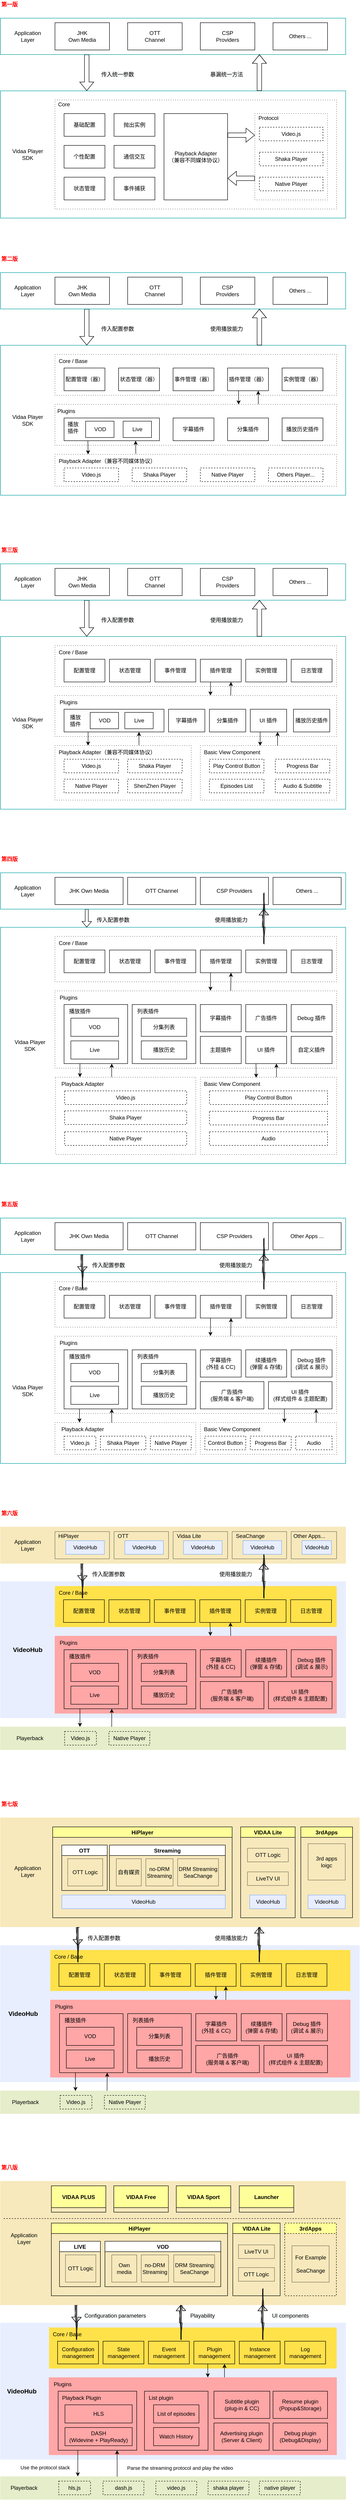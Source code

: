 <mxfile version="20.5.1" type="github" pages="5">
  <diagram id="FBZNzj1Db4B83nrOyD9f" name="历史架构图">
    <mxGraphModel dx="1422" dy="762" grid="1" gridSize="10" guides="1" tooltips="1" connect="1" arrows="1" fold="1" page="1" pageScale="1" pageWidth="827" pageHeight="1169" math="0" shadow="0">
      <root>
        <mxCell id="0" />
        <mxCell id="1" parent="0" />
        <mxCell id="1WPHQPuOa2ZbSeqQQxGi-1" value="" style="rounded=0;whiteSpace=wrap;html=1;strokeColor=#E5EDCA;fillColor=#e5edca;" vertex="1" parent="1">
          <mxGeometry x="40" y="3840" width="370" height="50" as="geometry" />
        </mxCell>
        <mxCell id="1WPHQPuOa2ZbSeqQQxGi-2" value="" style="rounded=0;whiteSpace=wrap;html=1;strokeColor=#009EA1;" vertex="1" parent="1">
          <mxGeometry x="40" y="799" width="760" height="330" as="geometry" />
        </mxCell>
        <mxCell id="1WPHQPuOa2ZbSeqQQxGi-3" value="" style="rounded=0;whiteSpace=wrap;html=1;dashed=1;dashPattern=1 4;" vertex="1" parent="1">
          <mxGeometry x="160" y="819" width="620" height="90" as="geometry" />
        </mxCell>
        <mxCell id="1WPHQPuOa2ZbSeqQQxGi-4" style="edgeStyle=orthogonalEdgeStyle;shape=flexArrow;rounded=0;orthogonalLoop=1;jettySize=auto;html=1;exitX=0.25;exitY=1;exitDx=0;exitDy=0;entryX=0.25;entryY=0;entryDx=0;entryDy=0;" edge="1" parent="1" source="1WPHQPuOa2ZbSeqQQxGi-5" target="1WPHQPuOa2ZbSeqQQxGi-2">
          <mxGeometry relative="1" as="geometry" />
        </mxCell>
        <mxCell id="1WPHQPuOa2ZbSeqQQxGi-5" value="" style="rounded=0;whiteSpace=wrap;html=1;strokeColor=#009ea1;" vertex="1" parent="1">
          <mxGeometry x="40" y="639" width="760" height="80" as="geometry" />
        </mxCell>
        <mxCell id="1WPHQPuOa2ZbSeqQQxGi-6" value="Application Layer" style="text;html=1;strokeColor=none;fillColor=none;align=center;verticalAlign=middle;whiteSpace=wrap;rounded=0;" vertex="1" parent="1">
          <mxGeometry x="65" y="669" width="70" height="20" as="geometry" />
        </mxCell>
        <mxCell id="1WPHQPuOa2ZbSeqQQxGi-7" value="JHK&lt;br /&gt;Own Media" style="rounded=0;whiteSpace=wrap;html=1;" vertex="1" parent="1">
          <mxGeometry x="160" y="649" width="120" height="60" as="geometry" />
        </mxCell>
        <mxCell id="1WPHQPuOa2ZbSeqQQxGi-8" value="OTT&lt;br /&gt;Channel" style="rounded=0;whiteSpace=wrap;html=1;" vertex="1" parent="1">
          <mxGeometry x="320" y="649" width="120" height="60" as="geometry" />
        </mxCell>
        <mxCell id="1WPHQPuOa2ZbSeqQQxGi-9" value="CSP&lt;br /&gt;Providers" style="rounded=0;whiteSpace=wrap;html=1;" vertex="1" parent="1">
          <mxGeometry x="480" y="649" width="120" height="60" as="geometry" />
        </mxCell>
        <mxCell id="1WPHQPuOa2ZbSeqQQxGi-10" style="edgeStyle=orthogonalEdgeStyle;shape=flexArrow;rounded=0;orthogonalLoop=1;jettySize=auto;html=1;exitX=0.75;exitY=0;exitDx=0;exitDy=0;" edge="1" parent="1" source="1WPHQPuOa2ZbSeqQQxGi-2">
          <mxGeometry relative="1" as="geometry">
            <mxPoint x="610.094" y="719" as="targetPoint" />
          </mxGeometry>
        </mxCell>
        <mxCell id="1WPHQPuOa2ZbSeqQQxGi-11" value="Vidaa Player&lt;br /&gt;SDK" style="text;html=1;strokeColor=none;fillColor=none;align=center;verticalAlign=middle;whiteSpace=wrap;rounded=0;" vertex="1" parent="1">
          <mxGeometry x="60" y="954" width="80" height="20" as="geometry" />
        </mxCell>
        <mxCell id="1WPHQPuOa2ZbSeqQQxGi-12" value="&lt;span style=&quot;color: rgb(0, 0, 0); font-family: Helvetica; font-size: 12px; font-style: normal; font-variant-ligatures: no-common-ligatures; font-variant-caps: normal; font-weight: 400; letter-spacing: normal; orphans: 2; text-align: center; text-indent: 0px; text-transform: none; widows: 2; word-spacing: 0px; -webkit-text-stroke-width: 0px; background-color: rgb(248, 249, 250); text-decoration-thickness: initial; text-decoration-style: initial; text-decoration-color: initial; float: none; display: inline !important;&quot;&gt;传入配置参数&lt;/span&gt;" style="text;whiteSpace=wrap;html=1;" vertex="1" parent="1">
          <mxGeometry x="260" y="749" width="80" height="30" as="geometry" />
        </mxCell>
        <mxCell id="1WPHQPuOa2ZbSeqQQxGi-13" value="&lt;span style=&quot;color: rgb(0, 0, 0); font-family: Helvetica; font-size: 12px; font-style: normal; font-variant-ligatures: no-common-ligatures; font-variant-caps: normal; font-weight: 400; letter-spacing: normal; orphans: 2; text-align: center; text-indent: 0px; text-transform: none; widows: 2; word-spacing: 0px; -webkit-text-stroke-width: 0px; background-color: rgb(248, 249, 250); text-decoration-thickness: initial; text-decoration-style: initial; text-decoration-color: initial; float: none; display: inline !important;&quot;&gt;使用播放能力&lt;/span&gt;" style="text;whiteSpace=wrap;html=1;" vertex="1" parent="1">
          <mxGeometry x="500" y="749" width="80" height="30" as="geometry" />
        </mxCell>
        <mxCell id="1WPHQPuOa2ZbSeqQQxGi-14" value="" style="rounded=0;whiteSpace=wrap;html=1;dashed=1;dashPattern=1 4;" vertex="1" parent="1">
          <mxGeometry x="160" y="1039" width="620" height="70" as="geometry" />
        </mxCell>
        <mxCell id="1WPHQPuOa2ZbSeqQQxGi-15" value="Video.js" style="rounded=0;whiteSpace=wrap;html=1;dashed=1;" vertex="1" parent="1">
          <mxGeometry x="180" y="1069" width="120" height="30" as="geometry" />
        </mxCell>
        <mxCell id="1WPHQPuOa2ZbSeqQQxGi-16" value="Shaka Player" style="rounded=0;whiteSpace=wrap;html=1;dashed=1;" vertex="1" parent="1">
          <mxGeometry x="330" y="1069" width="120" height="30" as="geometry" />
        </mxCell>
        <mxCell id="1WPHQPuOa2ZbSeqQQxGi-17" value="Native Player" style="rounded=0;whiteSpace=wrap;html=1;dashed=1;" vertex="1" parent="1">
          <mxGeometry x="480" y="1069" width="120" height="30" as="geometry" />
        </mxCell>
        <mxCell id="1WPHQPuOa2ZbSeqQQxGi-18" value="状态管理（器）" style="rounded=0;whiteSpace=wrap;html=1;" vertex="1" parent="1">
          <mxGeometry x="300" y="849" width="90" height="50" as="geometry" />
        </mxCell>
        <mxCell id="1WPHQPuOa2ZbSeqQQxGi-19" value="配置管理（器）" style="rounded=0;whiteSpace=wrap;html=1;" vertex="1" parent="1">
          <mxGeometry x="180" y="849" width="90" height="50" as="geometry" />
        </mxCell>
        <mxCell id="1WPHQPuOa2ZbSeqQQxGi-20" value="Core / Base" style="text;html=1;strokeColor=none;fillColor=none;align=center;verticalAlign=middle;whiteSpace=wrap;rounded=0;dashed=1;" vertex="1" parent="1">
          <mxGeometry x="160" y="819" width="80" height="30" as="geometry" />
        </mxCell>
        <mxCell id="1WPHQPuOa2ZbSeqQQxGi-21" value="实例管理（器）" style="rounded=0;whiteSpace=wrap;html=1;" vertex="1" parent="1">
          <mxGeometry x="660" y="849" width="90" height="50" as="geometry" />
        </mxCell>
        <mxCell id="1WPHQPuOa2ZbSeqQQxGi-22" value="事件管理（器）" style="rounded=0;whiteSpace=wrap;html=1;" vertex="1" parent="1">
          <mxGeometry x="420" y="849" width="90" height="50" as="geometry" />
        </mxCell>
        <mxCell id="1WPHQPuOa2ZbSeqQQxGi-23" value="Others ..." style="rounded=0;whiteSpace=wrap;html=1;" vertex="1" parent="1">
          <mxGeometry x="640" y="649" width="120" height="60" as="geometry" />
        </mxCell>
        <mxCell id="1WPHQPuOa2ZbSeqQQxGi-24" style="edgeStyle=orthogonalEdgeStyle;rounded=0;orthogonalLoop=1;jettySize=auto;html=1;exitX=0.722;exitY=-0.005;exitDx=0;exitDy=0;entryX=0.75;entryY=1;entryDx=0;entryDy=0;exitPerimeter=0;" edge="1" parent="1" source="1WPHQPuOa2ZbSeqQQxGi-25" target="1WPHQPuOa2ZbSeqQQxGi-31">
          <mxGeometry relative="1" as="geometry" />
        </mxCell>
        <mxCell id="1WPHQPuOa2ZbSeqQQxGi-25" value="" style="rounded=0;whiteSpace=wrap;html=1;dashed=1;dashPattern=1 4;" vertex="1" parent="1">
          <mxGeometry x="160" y="929" width="620" height="90" as="geometry" />
        </mxCell>
        <mxCell id="1WPHQPuOa2ZbSeqQQxGi-26" value="Plugins" style="text;html=1;strokeColor=none;fillColor=none;align=center;verticalAlign=middle;whiteSpace=wrap;rounded=0;dashed=1;" vertex="1" parent="1">
          <mxGeometry x="160" y="929" width="50" height="30" as="geometry" />
        </mxCell>
        <mxCell id="1WPHQPuOa2ZbSeqQQxGi-27" style="edgeStyle=orthogonalEdgeStyle;rounded=0;orthogonalLoop=1;jettySize=auto;html=1;exitX=0.25;exitY=1;exitDx=0;exitDy=0;entryX=0.317;entryY=0;entryDx=0;entryDy=0;entryPerimeter=0;" edge="1" parent="1" source="1WPHQPuOa2ZbSeqQQxGi-28" target="1WPHQPuOa2ZbSeqQQxGi-64">
          <mxGeometry relative="1" as="geometry" />
        </mxCell>
        <mxCell id="1WPHQPuOa2ZbSeqQQxGi-28" value="" style="rounded=0;whiteSpace=wrap;html=1;" vertex="1" parent="1">
          <mxGeometry x="180" y="959" width="210" height="50" as="geometry" />
        </mxCell>
        <mxCell id="1WPHQPuOa2ZbSeqQQxGi-29" value="字幕插件" style="rounded=0;whiteSpace=wrap;html=1;" vertex="1" parent="1">
          <mxGeometry x="420" y="959" width="90" height="50" as="geometry" />
        </mxCell>
        <mxCell id="1WPHQPuOa2ZbSeqQQxGi-30" style="edgeStyle=orthogonalEdgeStyle;rounded=0;orthogonalLoop=1;jettySize=auto;html=1;exitX=0.25;exitY=1;exitDx=0;exitDy=0;entryX=0.652;entryY=0.003;entryDx=0;entryDy=0;entryPerimeter=0;" edge="1" parent="1" source="1WPHQPuOa2ZbSeqQQxGi-31" target="1WPHQPuOa2ZbSeqQQxGi-25">
          <mxGeometry relative="1" as="geometry" />
        </mxCell>
        <mxCell id="1WPHQPuOa2ZbSeqQQxGi-31" value="插件管理（器）" style="rounded=0;whiteSpace=wrap;html=1;" vertex="1" parent="1">
          <mxGeometry x="540" y="849" width="90" height="50" as="geometry" />
        </mxCell>
        <mxCell id="1WPHQPuOa2ZbSeqQQxGi-32" value="分集插件" style="rounded=0;whiteSpace=wrap;html=1;" vertex="1" parent="1">
          <mxGeometry x="540" y="959" width="90" height="50" as="geometry" />
        </mxCell>
        <mxCell id="1WPHQPuOa2ZbSeqQQxGi-33" value="" style="rounded=0;whiteSpace=wrap;html=1;strokeColor=#009EA1;" vertex="1" parent="1">
          <mxGeometry x="40" y="239" width="760" height="280" as="geometry" />
        </mxCell>
        <mxCell id="1WPHQPuOa2ZbSeqQQxGi-34" value="" style="rounded=0;whiteSpace=wrap;html=1;dashed=1;dashPattern=1 4;" vertex="1" parent="1">
          <mxGeometry x="160" y="259" width="620" height="240" as="geometry" />
        </mxCell>
        <mxCell id="1WPHQPuOa2ZbSeqQQxGi-35" style="edgeStyle=orthogonalEdgeStyle;shape=flexArrow;rounded=0;orthogonalLoop=1;jettySize=auto;html=1;exitX=0.25;exitY=1;exitDx=0;exitDy=0;entryX=0.25;entryY=0;entryDx=0;entryDy=0;" edge="1" parent="1" source="1WPHQPuOa2ZbSeqQQxGi-36" target="1WPHQPuOa2ZbSeqQQxGi-33">
          <mxGeometry relative="1" as="geometry" />
        </mxCell>
        <mxCell id="1WPHQPuOa2ZbSeqQQxGi-36" value="" style="rounded=0;whiteSpace=wrap;html=1;strokeColor=#009ea1;" vertex="1" parent="1">
          <mxGeometry x="40" y="79" width="760" height="80" as="geometry" />
        </mxCell>
        <mxCell id="1WPHQPuOa2ZbSeqQQxGi-37" value="Application Layer" style="text;html=1;strokeColor=none;fillColor=none;align=center;verticalAlign=middle;whiteSpace=wrap;rounded=0;" vertex="1" parent="1">
          <mxGeometry x="80" y="109" width="40" height="20" as="geometry" />
        </mxCell>
        <mxCell id="1WPHQPuOa2ZbSeqQQxGi-38" value="JHK&lt;br /&gt;Own Media" style="rounded=0;whiteSpace=wrap;html=1;" vertex="1" parent="1">
          <mxGeometry x="160" y="89" width="120" height="60" as="geometry" />
        </mxCell>
        <mxCell id="1WPHQPuOa2ZbSeqQQxGi-39" value="OTT&lt;br /&gt;Channel" style="rounded=0;whiteSpace=wrap;html=1;" vertex="1" parent="1">
          <mxGeometry x="320" y="89" width="120" height="60" as="geometry" />
        </mxCell>
        <mxCell id="1WPHQPuOa2ZbSeqQQxGi-40" value="CSP&lt;br /&gt;Providers" style="rounded=0;whiteSpace=wrap;html=1;" vertex="1" parent="1">
          <mxGeometry x="480" y="89" width="120" height="60" as="geometry" />
        </mxCell>
        <mxCell id="1WPHQPuOa2ZbSeqQQxGi-41" style="edgeStyle=orthogonalEdgeStyle;shape=flexArrow;rounded=0;orthogonalLoop=1;jettySize=auto;html=1;exitX=0.75;exitY=0;exitDx=0;exitDy=0;" edge="1" parent="1" source="1WPHQPuOa2ZbSeqQQxGi-33">
          <mxGeometry relative="1" as="geometry">
            <mxPoint x="610.094" y="159" as="targetPoint" />
          </mxGeometry>
        </mxCell>
        <mxCell id="1WPHQPuOa2ZbSeqQQxGi-42" value="Vidaa Player&lt;br /&gt;SDK" style="text;html=1;strokeColor=none;fillColor=none;align=center;verticalAlign=middle;whiteSpace=wrap;rounded=0;" vertex="1" parent="1">
          <mxGeometry x="60" y="369" width="80" height="20" as="geometry" />
        </mxCell>
        <mxCell id="1WPHQPuOa2ZbSeqQQxGi-43" value="&lt;span style=&quot;color: rgb(0, 0, 0); font-family: Helvetica; font-size: 12px; font-style: normal; font-variant-ligatures: no-common-ligatures; font-variant-caps: normal; font-weight: 400; letter-spacing: normal; orphans: 2; text-align: center; text-indent: 0px; text-transform: none; widows: 2; word-spacing: 0px; -webkit-text-stroke-width: 0px; background-color: rgb(248, 249, 250); text-decoration-thickness: initial; text-decoration-style: initial; text-decoration-color: initial; float: none; display: inline !important;&quot;&gt;传入统一参数&lt;/span&gt;" style="text;whiteSpace=wrap;html=1;" vertex="1" parent="1">
          <mxGeometry x="260" y="189" width="80" height="30" as="geometry" />
        </mxCell>
        <mxCell id="1WPHQPuOa2ZbSeqQQxGi-44" value="&lt;span style=&quot;color: rgb(0, 0, 0); font-family: Helvetica; font-size: 12px; font-style: normal; font-variant-ligatures: no-common-ligatures; font-variant-caps: normal; font-weight: 400; letter-spacing: normal; orphans: 2; text-align: center; text-indent: 0px; text-transform: none; widows: 2; word-spacing: 0px; -webkit-text-stroke-width: 0px; background-color: rgb(248, 249, 250); text-decoration-thickness: initial; text-decoration-style: initial; text-decoration-color: initial; float: none; display: inline !important;&quot;&gt;暴漏统一方法&lt;/span&gt;" style="text;whiteSpace=wrap;html=1;" vertex="1" parent="1">
          <mxGeometry x="500" y="189" width="80" height="30" as="geometry" />
        </mxCell>
        <mxCell id="1WPHQPuOa2ZbSeqQQxGi-45" value="" style="rounded=0;whiteSpace=wrap;html=1;dashed=1;dashPattern=1 4;" vertex="1" parent="1">
          <mxGeometry x="600" y="289" width="160" height="190" as="geometry" />
        </mxCell>
        <mxCell id="1WPHQPuOa2ZbSeqQQxGi-46" value="Video.js" style="rounded=0;whiteSpace=wrap;html=1;dashed=1;" vertex="1" parent="1">
          <mxGeometry x="610" y="319" width="140" height="30" as="geometry" />
        </mxCell>
        <mxCell id="1WPHQPuOa2ZbSeqQQxGi-47" value="Shaka Player" style="rounded=0;whiteSpace=wrap;html=1;dashed=1;" vertex="1" parent="1">
          <mxGeometry x="610" y="374" width="140" height="30" as="geometry" />
        </mxCell>
        <mxCell id="1WPHQPuOa2ZbSeqQQxGi-48" value="Native Player" style="rounded=0;whiteSpace=wrap;html=1;dashed=1;" vertex="1" parent="1">
          <mxGeometry x="610" y="429" width="140" height="30" as="geometry" />
        </mxCell>
        <mxCell id="1WPHQPuOa2ZbSeqQQxGi-49" value="状态管理" style="rounded=0;whiteSpace=wrap;html=1;" vertex="1" parent="1">
          <mxGeometry x="180" y="429" width="90" height="50" as="geometry" />
        </mxCell>
        <mxCell id="1WPHQPuOa2ZbSeqQQxGi-50" value="个性配置" style="rounded=0;whiteSpace=wrap;html=1;" vertex="1" parent="1">
          <mxGeometry x="180" y="359" width="90" height="50" as="geometry" />
        </mxCell>
        <mxCell id="1WPHQPuOa2ZbSeqQQxGi-51" value="基础配置" style="rounded=0;whiteSpace=wrap;html=1;" vertex="1" parent="1">
          <mxGeometry x="180" y="289" width="90" height="50" as="geometry" />
        </mxCell>
        <mxCell id="1WPHQPuOa2ZbSeqQQxGi-52" value="Playback Adapter&lt;br /&gt;（兼容不同媒体协议）" style="rounded=0;whiteSpace=wrap;html=1;" vertex="1" parent="1">
          <mxGeometry x="400" y="289" width="140" height="190" as="geometry" />
        </mxCell>
        <mxCell id="1WPHQPuOa2ZbSeqQQxGi-53" style="edgeStyle=orthogonalEdgeStyle;shape=flexArrow;rounded=0;orthogonalLoop=1;jettySize=auto;html=1;exitX=0;exitY=0.75;exitDx=0;exitDy=0;entryX=1;entryY=0.75;entryDx=0;entryDy=0;" edge="1" parent="1" source="1WPHQPuOa2ZbSeqQQxGi-45" target="1WPHQPuOa2ZbSeqQQxGi-52">
          <mxGeometry relative="1" as="geometry" />
        </mxCell>
        <mxCell id="1WPHQPuOa2ZbSeqQQxGi-54" style="edgeStyle=orthogonalEdgeStyle;shape=flexArrow;rounded=0;orthogonalLoop=1;jettySize=auto;html=1;exitX=1;exitY=0.25;exitDx=0;exitDy=0;entryX=0;entryY=0.25;entryDx=0;entryDy=0;" edge="1" parent="1" source="1WPHQPuOa2ZbSeqQQxGi-52" target="1WPHQPuOa2ZbSeqQQxGi-45">
          <mxGeometry relative="1" as="geometry" />
        </mxCell>
        <mxCell id="1WPHQPuOa2ZbSeqQQxGi-55" value="Core" style="text;html=1;strokeColor=none;fillColor=none;align=center;verticalAlign=middle;whiteSpace=wrap;rounded=0;dashed=1;" vertex="1" parent="1">
          <mxGeometry x="160" y="259" width="40" height="20" as="geometry" />
        </mxCell>
        <mxCell id="1WPHQPuOa2ZbSeqQQxGi-56" value="Protocol" style="text;html=1;strokeColor=none;fillColor=none;align=center;verticalAlign=middle;whiteSpace=wrap;rounded=0;dashed=1;" vertex="1" parent="1">
          <mxGeometry x="600" y="289" width="60" height="20" as="geometry" />
        </mxCell>
        <mxCell id="1WPHQPuOa2ZbSeqQQxGi-57" value="抛出实例" style="rounded=0;whiteSpace=wrap;html=1;" vertex="1" parent="1">
          <mxGeometry x="290" y="289" width="90" height="50" as="geometry" />
        </mxCell>
        <mxCell id="1WPHQPuOa2ZbSeqQQxGi-58" value="通信交互" style="rounded=0;whiteSpace=wrap;html=1;" vertex="1" parent="1">
          <mxGeometry x="290" y="359" width="90" height="50" as="geometry" />
        </mxCell>
        <mxCell id="1WPHQPuOa2ZbSeqQQxGi-59" value="事件捕获" style="rounded=0;whiteSpace=wrap;html=1;" vertex="1" parent="1">
          <mxGeometry x="290" y="429" width="90" height="50" as="geometry" />
        </mxCell>
        <mxCell id="1WPHQPuOa2ZbSeqQQxGi-60" value="Others ..." style="rounded=0;whiteSpace=wrap;html=1;" vertex="1" parent="1">
          <mxGeometry x="640" y="89" width="120" height="60" as="geometry" />
        </mxCell>
        <mxCell id="1WPHQPuOa2ZbSeqQQxGi-61" value="播放历史插件" style="rounded=0;whiteSpace=wrap;html=1;" vertex="1" parent="1">
          <mxGeometry x="660" y="959" width="90" height="50" as="geometry" />
        </mxCell>
        <mxCell id="1WPHQPuOa2ZbSeqQQxGi-62" value="Others Player..." style="rounded=0;whiteSpace=wrap;html=1;dashed=1;" vertex="1" parent="1">
          <mxGeometry x="630" y="1069" width="120" height="30" as="geometry" />
        </mxCell>
        <mxCell id="1WPHQPuOa2ZbSeqQQxGi-63" style="edgeStyle=orthogonalEdgeStyle;rounded=0;orthogonalLoop=1;jettySize=auto;html=1;entryX=0.75;entryY=1;entryDx=0;entryDy=0;" edge="1" parent="1" target="1WPHQPuOa2ZbSeqQQxGi-28">
          <mxGeometry relative="1" as="geometry">
            <mxPoint x="338" y="1038" as="sourcePoint" />
          </mxGeometry>
        </mxCell>
        <mxCell id="1WPHQPuOa2ZbSeqQQxGi-64" value="&lt;span style&gt;Playback Adapter&lt;/span&gt;&lt;span style&gt;（兼容不同媒体协议）&lt;/span&gt;" style="text;html=1;strokeColor=none;fillColor=none;align=center;verticalAlign=middle;whiteSpace=wrap;rounded=0;" vertex="1" parent="1">
          <mxGeometry x="160" y="1039" width="230" height="30" as="geometry" />
        </mxCell>
        <mxCell id="1WPHQPuOa2ZbSeqQQxGi-65" value="第二版" style="text;html=1;strokeColor=none;fillColor=none;align=center;verticalAlign=middle;whiteSpace=wrap;rounded=0;fontColor=#FF0000;labelBackgroundColor=none;labelBorderColor=none;fontStyle=1" vertex="1" parent="1">
          <mxGeometry x="40" y="599" width="40" height="20" as="geometry" />
        </mxCell>
        <mxCell id="1WPHQPuOa2ZbSeqQQxGi-66" value="第一版" style="text;html=1;strokeColor=none;fillColor=none;align=center;verticalAlign=middle;whiteSpace=wrap;rounded=0;fontColor=#FF0000;labelBackgroundColor=none;labelBorderColor=none;fontStyle=1" vertex="1" parent="1">
          <mxGeometry x="40" y="39" width="40" height="20" as="geometry" />
        </mxCell>
        <mxCell id="1WPHQPuOa2ZbSeqQQxGi-67" value="播放&lt;br /&gt;插件" style="text;html=1;strokeColor=none;fillColor=none;align=center;verticalAlign=middle;whiteSpace=wrap;rounded=0;" vertex="1" parent="1">
          <mxGeometry x="180" y="959" width="40" height="41" as="geometry" />
        </mxCell>
        <mxCell id="1WPHQPuOa2ZbSeqQQxGi-68" value="VOD" style="rounded=0;whiteSpace=wrap;html=1;" vertex="1" parent="1">
          <mxGeometry x="227.5" y="966" width="62.5" height="36" as="geometry" />
        </mxCell>
        <mxCell id="1WPHQPuOa2ZbSeqQQxGi-69" value="Live" style="rounded=0;whiteSpace=wrap;html=1;" vertex="1" parent="1">
          <mxGeometry x="310" y="966" width="62.5" height="36" as="geometry" />
        </mxCell>
        <mxCell id="1WPHQPuOa2ZbSeqQQxGi-70" value="" style="rounded=0;whiteSpace=wrap;html=1;strokeColor=#009EA1;" vertex="1" parent="1">
          <mxGeometry x="40" y="1440" width="760" height="380" as="geometry" />
        </mxCell>
        <mxCell id="1WPHQPuOa2ZbSeqQQxGi-71" value="" style="rounded=0;whiteSpace=wrap;html=1;dashed=1;dashPattern=1 4;" vertex="1" parent="1">
          <mxGeometry x="160" y="1460" width="620" height="90" as="geometry" />
        </mxCell>
        <mxCell id="1WPHQPuOa2ZbSeqQQxGi-72" style="edgeStyle=orthogonalEdgeStyle;shape=flexArrow;rounded=0;orthogonalLoop=1;jettySize=auto;html=1;exitX=0.25;exitY=1;exitDx=0;exitDy=0;entryX=0.25;entryY=0;entryDx=0;entryDy=0;" edge="1" parent="1" source="1WPHQPuOa2ZbSeqQQxGi-73" target="1WPHQPuOa2ZbSeqQQxGi-70">
          <mxGeometry relative="1" as="geometry" />
        </mxCell>
        <mxCell id="1WPHQPuOa2ZbSeqQQxGi-73" value="" style="rounded=0;whiteSpace=wrap;html=1;strokeColor=#009ea1;" vertex="1" parent="1">
          <mxGeometry x="40" y="1280" width="760" height="80" as="geometry" />
        </mxCell>
        <mxCell id="1WPHQPuOa2ZbSeqQQxGi-74" value="Application Layer" style="text;html=1;strokeColor=none;fillColor=none;align=center;verticalAlign=middle;whiteSpace=wrap;rounded=0;" vertex="1" parent="1">
          <mxGeometry x="65" y="1310" width="70" height="20" as="geometry" />
        </mxCell>
        <mxCell id="1WPHQPuOa2ZbSeqQQxGi-75" value="JHK&lt;br /&gt;Own Media" style="rounded=0;whiteSpace=wrap;html=1;" vertex="1" parent="1">
          <mxGeometry x="160" y="1290" width="120" height="60" as="geometry" />
        </mxCell>
        <mxCell id="1WPHQPuOa2ZbSeqQQxGi-76" value="OTT&lt;br /&gt;Channel" style="rounded=0;whiteSpace=wrap;html=1;" vertex="1" parent="1">
          <mxGeometry x="320" y="1290" width="120" height="60" as="geometry" />
        </mxCell>
        <mxCell id="1WPHQPuOa2ZbSeqQQxGi-77" value="CSP&lt;br /&gt;Providers" style="rounded=0;whiteSpace=wrap;html=1;" vertex="1" parent="1">
          <mxGeometry x="480" y="1290" width="120" height="60" as="geometry" />
        </mxCell>
        <mxCell id="1WPHQPuOa2ZbSeqQQxGi-78" style="edgeStyle=orthogonalEdgeStyle;shape=flexArrow;rounded=0;orthogonalLoop=1;jettySize=auto;html=1;exitX=0.75;exitY=0;exitDx=0;exitDy=0;" edge="1" parent="1" source="1WPHQPuOa2ZbSeqQQxGi-70">
          <mxGeometry relative="1" as="geometry">
            <mxPoint x="610.094" y="1360" as="targetPoint" />
          </mxGeometry>
        </mxCell>
        <mxCell id="1WPHQPuOa2ZbSeqQQxGi-79" value="Vidaa Player&lt;br /&gt;SDK" style="text;html=1;strokeColor=none;fillColor=none;align=center;verticalAlign=middle;whiteSpace=wrap;rounded=0;" vertex="1" parent="1">
          <mxGeometry x="60" y="1620" width="80" height="20" as="geometry" />
        </mxCell>
        <mxCell id="1WPHQPuOa2ZbSeqQQxGi-80" value="&lt;span style=&quot;color: rgb(0, 0, 0); font-family: Helvetica; font-size: 12px; font-style: normal; font-variant-ligatures: no-common-ligatures; font-variant-caps: normal; font-weight: 400; letter-spacing: normal; orphans: 2; text-align: center; text-indent: 0px; text-transform: none; widows: 2; word-spacing: 0px; -webkit-text-stroke-width: 0px; background-color: rgb(248, 249, 250); text-decoration-thickness: initial; text-decoration-style: initial; text-decoration-color: initial; float: none; display: inline !important;&quot;&gt;传入配置参数&lt;/span&gt;" style="text;whiteSpace=wrap;html=1;" vertex="1" parent="1">
          <mxGeometry x="260" y="1390" width="80" height="30" as="geometry" />
        </mxCell>
        <mxCell id="1WPHQPuOa2ZbSeqQQxGi-81" value="&lt;span style=&quot;color: rgb(0, 0, 0); font-family: Helvetica; font-size: 12px; font-style: normal; font-variant-ligatures: no-common-ligatures; font-variant-caps: normal; font-weight: 400; letter-spacing: normal; orphans: 2; text-align: center; text-indent: 0px; text-transform: none; widows: 2; word-spacing: 0px; -webkit-text-stroke-width: 0px; background-color: rgb(248, 249, 250); text-decoration-thickness: initial; text-decoration-style: initial; text-decoration-color: initial; float: none; display: inline !important;&quot;&gt;使用播放能力&lt;/span&gt;" style="text;whiteSpace=wrap;html=1;" vertex="1" parent="1">
          <mxGeometry x="500" y="1390" width="80" height="30" as="geometry" />
        </mxCell>
        <mxCell id="1WPHQPuOa2ZbSeqQQxGi-82" value="" style="rounded=0;whiteSpace=wrap;html=1;dashed=1;dashPattern=1 4;" vertex="1" parent="1">
          <mxGeometry x="160" y="1680" width="300" height="120" as="geometry" />
        </mxCell>
        <mxCell id="1WPHQPuOa2ZbSeqQQxGi-83" value="Video.js" style="rounded=0;whiteSpace=wrap;html=1;dashed=1;" vertex="1" parent="1">
          <mxGeometry x="180" y="1710" width="120" height="30" as="geometry" />
        </mxCell>
        <mxCell id="1WPHQPuOa2ZbSeqQQxGi-84" value="Shaka Player" style="rounded=0;whiteSpace=wrap;html=1;dashed=1;" vertex="1" parent="1">
          <mxGeometry x="320" y="1710" width="120" height="30" as="geometry" />
        </mxCell>
        <mxCell id="1WPHQPuOa2ZbSeqQQxGi-85" value="Native Player" style="rounded=0;whiteSpace=wrap;html=1;dashed=1;" vertex="1" parent="1">
          <mxGeometry x="180" y="1754" width="120" height="30" as="geometry" />
        </mxCell>
        <mxCell id="1WPHQPuOa2ZbSeqQQxGi-86" value="状态管理" style="rounded=0;whiteSpace=wrap;html=1;" vertex="1" parent="1">
          <mxGeometry x="280" y="1490" width="90" height="50" as="geometry" />
        </mxCell>
        <mxCell id="1WPHQPuOa2ZbSeqQQxGi-87" value="配置管理" style="rounded=0;whiteSpace=wrap;html=1;" vertex="1" parent="1">
          <mxGeometry x="180" y="1490" width="90" height="50" as="geometry" />
        </mxCell>
        <mxCell id="1WPHQPuOa2ZbSeqQQxGi-88" value="Core / Base" style="text;html=1;strokeColor=none;fillColor=none;align=center;verticalAlign=middle;whiteSpace=wrap;rounded=0;dashed=1;" vertex="1" parent="1">
          <mxGeometry x="160" y="1460" width="80" height="30" as="geometry" />
        </mxCell>
        <mxCell id="1WPHQPuOa2ZbSeqQQxGi-89" value="实例管理" style="rounded=0;whiteSpace=wrap;html=1;" vertex="1" parent="1">
          <mxGeometry x="580" y="1490" width="90" height="50" as="geometry" />
        </mxCell>
        <mxCell id="1WPHQPuOa2ZbSeqQQxGi-90" value="事件管理" style="rounded=0;whiteSpace=wrap;html=1;" vertex="1" parent="1">
          <mxGeometry x="380" y="1490" width="90" height="50" as="geometry" />
        </mxCell>
        <mxCell id="1WPHQPuOa2ZbSeqQQxGi-91" value="Others ..." style="rounded=0;whiteSpace=wrap;html=1;" vertex="1" parent="1">
          <mxGeometry x="640" y="1290" width="120" height="60" as="geometry" />
        </mxCell>
        <mxCell id="1WPHQPuOa2ZbSeqQQxGi-92" style="edgeStyle=orthogonalEdgeStyle;rounded=0;orthogonalLoop=1;jettySize=auto;html=1;exitX=0.624;exitY=-0.002;exitDx=0;exitDy=0;entryX=0.75;entryY=1;entryDx=0;entryDy=0;exitPerimeter=0;" edge="1" parent="1" source="1WPHQPuOa2ZbSeqQQxGi-93" target="1WPHQPuOa2ZbSeqQQxGi-99">
          <mxGeometry relative="1" as="geometry" />
        </mxCell>
        <mxCell id="1WPHQPuOa2ZbSeqQQxGi-93" value="" style="rounded=0;whiteSpace=wrap;html=1;dashed=1;dashPattern=1 4;" vertex="1" parent="1">
          <mxGeometry x="160" y="1570" width="620" height="90" as="geometry" />
        </mxCell>
        <mxCell id="1WPHQPuOa2ZbSeqQQxGi-94" value="Plugins" style="text;html=1;strokeColor=none;fillColor=none;align=center;verticalAlign=middle;whiteSpace=wrap;rounded=0;dashed=1;" vertex="1" parent="1">
          <mxGeometry x="160" y="1570" width="60" height="30" as="geometry" />
        </mxCell>
        <mxCell id="1WPHQPuOa2ZbSeqQQxGi-95" style="edgeStyle=orthogonalEdgeStyle;rounded=0;orthogonalLoop=1;jettySize=auto;html=1;exitX=0.25;exitY=1;exitDx=0;exitDy=0;entryX=0.317;entryY=0;entryDx=0;entryDy=0;entryPerimeter=0;" edge="1" parent="1" source="1WPHQPuOa2ZbSeqQQxGi-96" target="1WPHQPuOa2ZbSeqQQxGi-105">
          <mxGeometry relative="1" as="geometry" />
        </mxCell>
        <mxCell id="1WPHQPuOa2ZbSeqQQxGi-96" value="" style="rounded=0;whiteSpace=wrap;html=1;" vertex="1" parent="1">
          <mxGeometry x="180" y="1600" width="220" height="50" as="geometry" />
        </mxCell>
        <mxCell id="1WPHQPuOa2ZbSeqQQxGi-97" value="字幕插件" style="rounded=0;whiteSpace=wrap;html=1;" vertex="1" parent="1">
          <mxGeometry x="410" y="1600" width="80" height="50" as="geometry" />
        </mxCell>
        <mxCell id="1WPHQPuOa2ZbSeqQQxGi-98" style="edgeStyle=orthogonalEdgeStyle;rounded=0;orthogonalLoop=1;jettySize=auto;html=1;exitX=0.25;exitY=1;exitDx=0;exitDy=0;entryX=0.552;entryY=-0.002;entryDx=0;entryDy=0;entryPerimeter=0;" edge="1" parent="1" source="1WPHQPuOa2ZbSeqQQxGi-99" target="1WPHQPuOa2ZbSeqQQxGi-93">
          <mxGeometry relative="1" as="geometry" />
        </mxCell>
        <mxCell id="1WPHQPuOa2ZbSeqQQxGi-99" value="插件管理" style="rounded=0;whiteSpace=wrap;html=1;" vertex="1" parent="1">
          <mxGeometry x="480" y="1490" width="90" height="50" as="geometry" />
        </mxCell>
        <mxCell id="1WPHQPuOa2ZbSeqQQxGi-100" value="分集插件" style="rounded=0;whiteSpace=wrap;html=1;" vertex="1" parent="1">
          <mxGeometry x="500" y="1600" width="80" height="50" as="geometry" />
        </mxCell>
        <mxCell id="1WPHQPuOa2ZbSeqQQxGi-101" style="edgeStyle=orthogonalEdgeStyle;rounded=0;orthogonalLoop=1;jettySize=auto;html=1;exitX=0.25;exitY=1;exitDx=0;exitDy=0;entryX=0.439;entryY=0.004;entryDx=0;entryDy=0;entryPerimeter=0;" edge="1" parent="1" source="1WPHQPuOa2ZbSeqQQxGi-102" target="1WPHQPuOa2ZbSeqQQxGi-111">
          <mxGeometry relative="1" as="geometry" />
        </mxCell>
        <mxCell id="1WPHQPuOa2ZbSeqQQxGi-102" value="UI 插件" style="rounded=0;whiteSpace=wrap;html=1;" vertex="1" parent="1">
          <mxGeometry x="590" y="1600" width="80" height="50" as="geometry" />
        </mxCell>
        <mxCell id="1WPHQPuOa2ZbSeqQQxGi-103" value="ShenZhen Player" style="rounded=0;whiteSpace=wrap;html=1;dashed=1;" vertex="1" parent="1">
          <mxGeometry x="320" y="1754" width="120" height="30" as="geometry" />
        </mxCell>
        <mxCell id="1WPHQPuOa2ZbSeqQQxGi-104" style="edgeStyle=orthogonalEdgeStyle;rounded=0;orthogonalLoop=1;jettySize=auto;html=1;entryX=0.75;entryY=1;entryDx=0;entryDy=0;exitX=0.804;exitY=-0.03;exitDx=0;exitDy=0;exitPerimeter=0;" edge="1" parent="1" source="1WPHQPuOa2ZbSeqQQxGi-105" target="1WPHQPuOa2ZbSeqQQxGi-96">
          <mxGeometry relative="1" as="geometry">
            <mxPoint x="338" y="1679" as="sourcePoint" />
          </mxGeometry>
        </mxCell>
        <mxCell id="1WPHQPuOa2ZbSeqQQxGi-105" value="&lt;span style&gt;Playback Adapter&lt;/span&gt;&lt;span style&gt;（兼容不同媒体协议）&lt;/span&gt;" style="text;html=1;strokeColor=none;fillColor=none;align=center;verticalAlign=middle;whiteSpace=wrap;rounded=0;" vertex="1" parent="1">
          <mxGeometry x="160" y="1680" width="230" height="30" as="geometry" />
        </mxCell>
        <mxCell id="1WPHQPuOa2ZbSeqQQxGi-106" value="第三版" style="text;html=1;strokeColor=none;fillColor=none;align=center;verticalAlign=middle;whiteSpace=wrap;rounded=0;fontColor=#FF0000;labelBackgroundColor=none;labelBorderColor=none;fontStyle=1" vertex="1" parent="1">
          <mxGeometry x="40" y="1240" width="40" height="20" as="geometry" />
        </mxCell>
        <mxCell id="1WPHQPuOa2ZbSeqQQxGi-107" value="播放&lt;br /&gt;插件" style="text;html=1;strokeColor=none;fillColor=none;align=center;verticalAlign=middle;whiteSpace=wrap;rounded=0;" vertex="1" parent="1">
          <mxGeometry x="180" y="1600" width="50" height="50" as="geometry" />
        </mxCell>
        <mxCell id="1WPHQPuOa2ZbSeqQQxGi-108" value="VOD" style="rounded=0;whiteSpace=wrap;html=1;" vertex="1" parent="1">
          <mxGeometry x="237.5" y="1607" width="62.5" height="36" as="geometry" />
        </mxCell>
        <mxCell id="1WPHQPuOa2ZbSeqQQxGi-109" value="Live" style="rounded=0;whiteSpace=wrap;html=1;" vertex="1" parent="1">
          <mxGeometry x="313.75" y="1607" width="62.5" height="36" as="geometry" />
        </mxCell>
        <mxCell id="1WPHQPuOa2ZbSeqQQxGi-110" style="edgeStyle=orthogonalEdgeStyle;rounded=0;orthogonalLoop=1;jettySize=auto;html=1;entryX=0.75;entryY=1;entryDx=0;entryDy=0;" edge="1" parent="1" target="1WPHQPuOa2ZbSeqQQxGi-102">
          <mxGeometry relative="1" as="geometry">
            <mxPoint x="650" y="1680" as="sourcePoint" />
          </mxGeometry>
        </mxCell>
        <mxCell id="1WPHQPuOa2ZbSeqQQxGi-111" value="" style="rounded=0;whiteSpace=wrap;html=1;dashed=1;dashPattern=1 4;" vertex="1" parent="1">
          <mxGeometry x="480" y="1680" width="300" height="120" as="geometry" />
        </mxCell>
        <mxCell id="1WPHQPuOa2ZbSeqQQxGi-112" value="Play Control Button" style="rounded=0;whiteSpace=wrap;html=1;dashed=1;" vertex="1" parent="1">
          <mxGeometry x="500" y="1710" width="120" height="30" as="geometry" />
        </mxCell>
        <mxCell id="1WPHQPuOa2ZbSeqQQxGi-113" value="Progress Bar" style="rounded=0;whiteSpace=wrap;html=1;dashed=1;" vertex="1" parent="1">
          <mxGeometry x="645" y="1710" width="120" height="30" as="geometry" />
        </mxCell>
        <mxCell id="1WPHQPuOa2ZbSeqQQxGi-114" value="Episodes List" style="rounded=0;whiteSpace=wrap;html=1;dashed=1;" vertex="1" parent="1">
          <mxGeometry x="500" y="1754" width="120" height="30" as="geometry" />
        </mxCell>
        <mxCell id="1WPHQPuOa2ZbSeqQQxGi-115" value="Audio &amp;amp; Subtitle" style="rounded=0;whiteSpace=wrap;html=1;dashed=1;" vertex="1" parent="1">
          <mxGeometry x="645" y="1754" width="120" height="30" as="geometry" />
        </mxCell>
        <mxCell id="1WPHQPuOa2ZbSeqQQxGi-116" value="Basic View Component" style="text;html=1;strokeColor=none;fillColor=none;align=center;verticalAlign=middle;whiteSpace=wrap;rounded=0;" vertex="1" parent="1">
          <mxGeometry x="480" y="1680" width="140" height="30" as="geometry" />
        </mxCell>
        <mxCell id="1WPHQPuOa2ZbSeqQQxGi-117" value="播放历史插件" style="rounded=0;whiteSpace=wrap;html=1;" vertex="1" parent="1">
          <mxGeometry x="685" y="1600" width="80" height="50" as="geometry" />
        </mxCell>
        <mxCell id="1WPHQPuOa2ZbSeqQQxGi-118" value="日志管理" style="rounded=0;whiteSpace=wrap;html=1;" vertex="1" parent="1">
          <mxGeometry x="680" y="1490" width="90" height="50" as="geometry" />
        </mxCell>
        <mxCell id="1WPHQPuOa2ZbSeqQQxGi-119" value="" style="rounded=0;whiteSpace=wrap;html=1;strokeColor=#009EA1;" vertex="1" parent="1">
          <mxGeometry x="40" y="2080" width="760" height="520" as="geometry" />
        </mxCell>
        <mxCell id="1WPHQPuOa2ZbSeqQQxGi-120" value="" style="rounded=0;whiteSpace=wrap;html=1;dashed=1;dashPattern=1 4;" vertex="1" parent="1">
          <mxGeometry x="160" y="2100" width="620" height="100" as="geometry" />
        </mxCell>
        <mxCell id="1WPHQPuOa2ZbSeqQQxGi-121" style="edgeStyle=orthogonalEdgeStyle;shape=flexArrow;rounded=0;orthogonalLoop=1;jettySize=auto;html=1;exitX=0.25;exitY=1;exitDx=0;exitDy=0;entryX=0.25;entryY=0;entryDx=0;entryDy=0;width=6.78;endSize=3.797;endWidth=13.229;" edge="1" parent="1" source="1WPHQPuOa2ZbSeqQQxGi-122" target="1WPHQPuOa2ZbSeqQQxGi-119">
          <mxGeometry relative="1" as="geometry" />
        </mxCell>
        <mxCell id="1WPHQPuOa2ZbSeqQQxGi-122" value="" style="rounded=0;whiteSpace=wrap;html=1;strokeColor=#009ea1;" vertex="1" parent="1">
          <mxGeometry x="40" y="1960" width="760" height="80" as="geometry" />
        </mxCell>
        <mxCell id="1WPHQPuOa2ZbSeqQQxGi-123" value="Application Layer" style="text;html=1;strokeColor=none;fillColor=none;align=center;verticalAlign=middle;whiteSpace=wrap;rounded=0;" vertex="1" parent="1">
          <mxGeometry x="65" y="1990" width="70" height="20" as="geometry" />
        </mxCell>
        <mxCell id="1WPHQPuOa2ZbSeqQQxGi-124" value="JHK Own Media" style="rounded=0;whiteSpace=wrap;html=1;" vertex="1" parent="1">
          <mxGeometry x="160" y="1970" width="150" height="60" as="geometry" />
        </mxCell>
        <mxCell id="1WPHQPuOa2ZbSeqQQxGi-125" value="OTT Channel" style="rounded=0;whiteSpace=wrap;html=1;" vertex="1" parent="1">
          <mxGeometry x="320" y="1970" width="150" height="60" as="geometry" />
        </mxCell>
        <mxCell id="1WPHQPuOa2ZbSeqQQxGi-126" value="CSP Providers" style="rounded=0;whiteSpace=wrap;html=1;" vertex="1" parent="1">
          <mxGeometry x="480" y="1970" width="150" height="60" as="geometry" />
        </mxCell>
        <mxCell id="1WPHQPuOa2ZbSeqQQxGi-127" value="Vidaa Player&lt;br /&gt;SDK" style="text;html=1;strokeColor=none;fillColor=none;align=center;verticalAlign=middle;whiteSpace=wrap;rounded=0;" vertex="1" parent="1">
          <mxGeometry x="65" y="2330" width="80" height="20" as="geometry" />
        </mxCell>
        <mxCell id="1WPHQPuOa2ZbSeqQQxGi-128" value="&lt;span style=&quot;color: rgb(0, 0, 0); font-family: Helvetica; font-size: 12px; font-style: normal; font-variant-ligatures: no-common-ligatures; font-variant-caps: normal; font-weight: 400; letter-spacing: normal; orphans: 2; text-align: center; text-indent: 0px; text-transform: none; widows: 2; word-spacing: 0px; -webkit-text-stroke-width: 0px; background-color: rgb(248, 249, 250); text-decoration-thickness: initial; text-decoration-style: initial; text-decoration-color: initial; float: none; display: inline !important;&quot;&gt;传入配置参数&lt;/span&gt;" style="text;whiteSpace=wrap;html=1;" vertex="1" parent="1">
          <mxGeometry x="250" y="2050" width="80" height="30" as="geometry" />
        </mxCell>
        <mxCell id="1WPHQPuOa2ZbSeqQQxGi-129" value="&lt;span style=&quot;color: rgb(0, 0, 0); font-family: Helvetica; font-size: 12px; font-style: normal; font-variant-ligatures: no-common-ligatures; font-variant-caps: normal; font-weight: 400; letter-spacing: normal; orphans: 2; text-align: center; text-indent: 0px; text-transform: none; widows: 2; word-spacing: 0px; -webkit-text-stroke-width: 0px; background-color: rgb(248, 249, 250); text-decoration-thickness: initial; text-decoration-style: initial; text-decoration-color: initial; float: none; display: inline !important;&quot;&gt;使用播放能力&lt;/span&gt;" style="text;whiteSpace=wrap;html=1;" vertex="1" parent="1">
          <mxGeometry x="510" y="2050" width="80" height="30" as="geometry" />
        </mxCell>
        <mxCell id="1WPHQPuOa2ZbSeqQQxGi-130" value="" style="rounded=0;whiteSpace=wrap;html=1;dashed=1;dashPattern=1 4;" vertex="1" parent="1">
          <mxGeometry x="161.25" y="2410" width="308.75" height="170" as="geometry" />
        </mxCell>
        <mxCell id="1WPHQPuOa2ZbSeqQQxGi-131" value="Video.js" style="rounded=0;whiteSpace=wrap;html=1;dashed=1;" vertex="1" parent="1">
          <mxGeometry x="181.25" y="2440" width="268.75" height="30" as="geometry" />
        </mxCell>
        <mxCell id="1WPHQPuOa2ZbSeqQQxGi-132" value="Shaka Player" style="rounded=0;whiteSpace=wrap;html=1;dashed=1;" vertex="1" parent="1">
          <mxGeometry x="181.25" y="2484" width="268.75" height="30" as="geometry" />
        </mxCell>
        <mxCell id="1WPHQPuOa2ZbSeqQQxGi-133" value="Native Player" style="rounded=0;whiteSpace=wrap;html=1;dashed=1;" vertex="1" parent="1">
          <mxGeometry x="181.25" y="2530" width="268.75" height="30" as="geometry" />
        </mxCell>
        <mxCell id="1WPHQPuOa2ZbSeqQQxGi-134" value="状态管理" style="rounded=0;whiteSpace=wrap;html=1;" vertex="1" parent="1">
          <mxGeometry x="280" y="2130" width="90" height="50" as="geometry" />
        </mxCell>
        <mxCell id="1WPHQPuOa2ZbSeqQQxGi-135" value="配置管理" style="rounded=0;whiteSpace=wrap;html=1;" vertex="1" parent="1">
          <mxGeometry x="180" y="2130" width="90" height="50" as="geometry" />
        </mxCell>
        <mxCell id="1WPHQPuOa2ZbSeqQQxGi-136" value="Core / Base" style="text;html=1;strokeColor=none;fillColor=none;align=center;verticalAlign=middle;whiteSpace=wrap;rounded=0;dashed=1;" vertex="1" parent="1">
          <mxGeometry x="160" y="2100" width="80" height="30" as="geometry" />
        </mxCell>
        <mxCell id="1WPHQPuOa2ZbSeqQQxGi-137" value="实例管理" style="rounded=0;whiteSpace=wrap;html=1;" vertex="1" parent="1">
          <mxGeometry x="580" y="2130" width="90" height="50" as="geometry" />
        </mxCell>
        <mxCell id="1WPHQPuOa2ZbSeqQQxGi-138" value="事件管理" style="rounded=0;whiteSpace=wrap;html=1;" vertex="1" parent="1">
          <mxGeometry x="380" y="2130" width="90" height="50" as="geometry" />
        </mxCell>
        <mxCell id="1WPHQPuOa2ZbSeqQQxGi-139" value="Others ..." style="rounded=0;whiteSpace=wrap;html=1;" vertex="1" parent="1">
          <mxGeometry x="640" y="1970" width="150" height="60" as="geometry" />
        </mxCell>
        <mxCell id="1WPHQPuOa2ZbSeqQQxGi-140" style="edgeStyle=orthogonalEdgeStyle;rounded=0;orthogonalLoop=1;jettySize=auto;html=1;exitX=0.624;exitY=-0.002;exitDx=0;exitDy=0;entryX=0.75;entryY=1;entryDx=0;entryDy=0;exitPerimeter=0;" edge="1" parent="1" source="1WPHQPuOa2ZbSeqQQxGi-141" target="1WPHQPuOa2ZbSeqQQxGi-146">
          <mxGeometry relative="1" as="geometry" />
        </mxCell>
        <mxCell id="1WPHQPuOa2ZbSeqQQxGi-141" value="" style="rounded=0;whiteSpace=wrap;html=1;dashed=1;dashPattern=1 4;" vertex="1" parent="1">
          <mxGeometry x="160" y="2220" width="620" height="170" as="geometry" />
        </mxCell>
        <mxCell id="1WPHQPuOa2ZbSeqQQxGi-142" value="Plugins" style="text;html=1;strokeColor=none;fillColor=none;align=center;verticalAlign=middle;whiteSpace=wrap;rounded=0;dashed=1;" vertex="1" parent="1">
          <mxGeometry x="160" y="2220" width="60" height="30" as="geometry" />
        </mxCell>
        <mxCell id="1WPHQPuOa2ZbSeqQQxGi-143" style="edgeStyle=orthogonalEdgeStyle;rounded=0;orthogonalLoop=1;jettySize=auto;html=1;exitX=0.25;exitY=1;exitDx=0;exitDy=0;entryX=0.174;entryY=0;entryDx=0;entryDy=0;entryPerimeter=0;" edge="1" parent="1" source="1WPHQPuOa2ZbSeqQQxGi-144" target="1WPHQPuOa2ZbSeqQQxGi-130">
          <mxGeometry relative="1" as="geometry" />
        </mxCell>
        <mxCell id="1WPHQPuOa2ZbSeqQQxGi-144" value="" style="rounded=0;whiteSpace=wrap;html=1;" vertex="1" parent="1">
          <mxGeometry x="180" y="2250" width="140" height="130" as="geometry" />
        </mxCell>
        <mxCell id="1WPHQPuOa2ZbSeqQQxGi-145" style="edgeStyle=orthogonalEdgeStyle;rounded=0;orthogonalLoop=1;jettySize=auto;html=1;exitX=0.25;exitY=1;exitDx=0;exitDy=0;entryX=0.552;entryY=-0.002;entryDx=0;entryDy=0;entryPerimeter=0;" edge="1" parent="1" source="1WPHQPuOa2ZbSeqQQxGi-146" target="1WPHQPuOa2ZbSeqQQxGi-141">
          <mxGeometry relative="1" as="geometry" />
        </mxCell>
        <mxCell id="1WPHQPuOa2ZbSeqQQxGi-146" value="插件管理" style="rounded=0;whiteSpace=wrap;html=1;" vertex="1" parent="1">
          <mxGeometry x="480" y="2130" width="90" height="50" as="geometry" />
        </mxCell>
        <mxCell id="1WPHQPuOa2ZbSeqQQxGi-147" value="" style="rounded=0;whiteSpace=wrap;html=1;" vertex="1" parent="1">
          <mxGeometry x="330" y="2250" width="140" height="130" as="geometry" />
        </mxCell>
        <mxCell id="1WPHQPuOa2ZbSeqQQxGi-148" value="&lt;span style&gt;Playback Adapter&lt;/span&gt;" style="text;html=1;strokeColor=none;fillColor=none;align=center;verticalAlign=middle;whiteSpace=wrap;rounded=0;" vertex="1" parent="1">
          <mxGeometry x="161.25" y="2410" width="120" height="30" as="geometry" />
        </mxCell>
        <mxCell id="1WPHQPuOa2ZbSeqQQxGi-149" value="第四版" style="text;html=1;strokeColor=none;fillColor=none;align=center;verticalAlign=middle;whiteSpace=wrap;rounded=0;fontColor=#FF0000;labelBackgroundColor=none;labelBorderColor=none;fontStyle=1" vertex="1" parent="1">
          <mxGeometry x="40" y="1920" width="40" height="20" as="geometry" />
        </mxCell>
        <mxCell id="1WPHQPuOa2ZbSeqQQxGi-150" value="播放插件" style="text;html=1;strokeColor=none;fillColor=none;align=center;verticalAlign=middle;whiteSpace=wrap;rounded=0;" vertex="1" parent="1">
          <mxGeometry x="180" y="2250" width="70" height="30" as="geometry" />
        </mxCell>
        <mxCell id="1WPHQPuOa2ZbSeqQQxGi-151" value="VOD" style="rounded=0;whiteSpace=wrap;html=1;" vertex="1" parent="1">
          <mxGeometry x="195" y="2280" width="105" height="40" as="geometry" />
        </mxCell>
        <mxCell id="1WPHQPuOa2ZbSeqQQxGi-152" style="edgeStyle=orthogonalEdgeStyle;rounded=0;orthogonalLoop=1;jettySize=auto;html=1;exitX=0.559;exitY=0;exitDx=0;exitDy=0;entryX=0.75;entryY=1;entryDx=0;entryDy=0;exitPerimeter=0;" edge="1" parent="1" source="1WPHQPuOa2ZbSeqQQxGi-153" target="1WPHQPuOa2ZbSeqQQxGi-166">
          <mxGeometry relative="1" as="geometry" />
        </mxCell>
        <mxCell id="1WPHQPuOa2ZbSeqQQxGi-153" value="" style="rounded=0;whiteSpace=wrap;html=1;dashed=1;dashPattern=1 4;" vertex="1" parent="1">
          <mxGeometry x="480" y="2410" width="300" height="170" as="geometry" />
        </mxCell>
        <mxCell id="1WPHQPuOa2ZbSeqQQxGi-154" value="Play Control Button" style="rounded=0;whiteSpace=wrap;html=1;dashed=1;" vertex="1" parent="1">
          <mxGeometry x="500" y="2440" width="260" height="30" as="geometry" />
        </mxCell>
        <mxCell id="1WPHQPuOa2ZbSeqQQxGi-155" value="Progress Bar" style="rounded=0;whiteSpace=wrap;html=1;dashed=1;" vertex="1" parent="1">
          <mxGeometry x="500" y="2485" width="260" height="30" as="geometry" />
        </mxCell>
        <mxCell id="1WPHQPuOa2ZbSeqQQxGi-156" value="Audio" style="rounded=0;whiteSpace=wrap;html=1;dashed=1;" vertex="1" parent="1">
          <mxGeometry x="500" y="2530" width="260" height="30" as="geometry" />
        </mxCell>
        <mxCell id="1WPHQPuOa2ZbSeqQQxGi-157" value="Basic View Component" style="text;html=1;strokeColor=none;fillColor=none;align=center;verticalAlign=middle;whiteSpace=wrap;rounded=0;" vertex="1" parent="1">
          <mxGeometry x="480" y="2410" width="140" height="30" as="geometry" />
        </mxCell>
        <mxCell id="1WPHQPuOa2ZbSeqQQxGi-158" value="日志管理" style="rounded=0;whiteSpace=wrap;html=1;" vertex="1" parent="1">
          <mxGeometry x="680" y="2130" width="90" height="50" as="geometry" />
        </mxCell>
        <mxCell id="1WPHQPuOa2ZbSeqQQxGi-159" value="Live" style="rounded=0;whiteSpace=wrap;html=1;" vertex="1" parent="1">
          <mxGeometry x="195" y="2330" width="105" height="40" as="geometry" />
        </mxCell>
        <mxCell id="1WPHQPuOa2ZbSeqQQxGi-160" value="分集列表" style="rounded=0;whiteSpace=wrap;html=1;" vertex="1" parent="1">
          <mxGeometry x="350" y="2280" width="100" height="40" as="geometry" />
        </mxCell>
        <mxCell id="1WPHQPuOa2ZbSeqQQxGi-161" value="列表插件" style="text;html=1;strokeColor=none;fillColor=none;align=center;verticalAlign=middle;whiteSpace=wrap;rounded=0;" vertex="1" parent="1">
          <mxGeometry x="330" y="2250" width="70" height="30" as="geometry" />
        </mxCell>
        <mxCell id="1WPHQPuOa2ZbSeqQQxGi-162" value="播放历史" style="rounded=0;whiteSpace=wrap;html=1;" vertex="1" parent="1">
          <mxGeometry x="350" y="2330" width="100" height="40" as="geometry" />
        </mxCell>
        <mxCell id="1WPHQPuOa2ZbSeqQQxGi-163" value="自定义插件" style="rounded=0;whiteSpace=wrap;html=1;" vertex="1" parent="1">
          <mxGeometry x="680" y="2320" width="90" height="60" as="geometry" />
        </mxCell>
        <mxCell id="1WPHQPuOa2ZbSeqQQxGi-164" value="字幕插件" style="rounded=0;whiteSpace=wrap;html=1;" vertex="1" parent="1">
          <mxGeometry x="480" y="2250" width="90" height="60" as="geometry" />
        </mxCell>
        <mxCell id="1WPHQPuOa2ZbSeqQQxGi-165" style="edgeStyle=orthogonalEdgeStyle;rounded=0;orthogonalLoop=1;jettySize=auto;html=1;exitX=0.25;exitY=1;exitDx=0;exitDy=0;" edge="1" parent="1" source="1WPHQPuOa2ZbSeqQQxGi-166">
          <mxGeometry relative="1" as="geometry">
            <mxPoint x="603" y="2411" as="targetPoint" />
          </mxGeometry>
        </mxCell>
        <mxCell id="1WPHQPuOa2ZbSeqQQxGi-166" value="UI 插件" style="rounded=0;whiteSpace=wrap;html=1;" vertex="1" parent="1">
          <mxGeometry x="580" y="2320" width="90" height="60" as="geometry" />
        </mxCell>
        <mxCell id="1WPHQPuOa2ZbSeqQQxGi-167" value="Debug 插件" style="rounded=0;whiteSpace=wrap;html=1;" vertex="1" parent="1">
          <mxGeometry x="680" y="2250" width="90" height="60" as="geometry" />
        </mxCell>
        <mxCell id="1WPHQPuOa2ZbSeqQQxGi-168" value="广告插件" style="rounded=0;whiteSpace=wrap;html=1;" vertex="1" parent="1">
          <mxGeometry x="580" y="2250" width="90" height="60" as="geometry" />
        </mxCell>
        <mxCell id="1WPHQPuOa2ZbSeqQQxGi-169" value="主题插件" style="rounded=0;whiteSpace=wrap;html=1;" vertex="1" parent="1">
          <mxGeometry x="480" y="2320" width="90" height="60" as="geometry" />
        </mxCell>
        <mxCell id="1WPHQPuOa2ZbSeqQQxGi-170" style="edgeStyle=orthogonalEdgeStyle;shape=flexArrow;rounded=0;orthogonalLoop=1;jettySize=auto;html=1;exitX=0.25;exitY=1;exitDx=0;exitDy=0;width=6.78;endSize=3.797;endWidth=13.229;" edge="1" parent="1">
          <mxGeometry relative="1" as="geometry">
            <mxPoint x="619.4" y="2080" as="sourcePoint" />
            <mxPoint x="619.4" y="2040" as="targetPoint" />
          </mxGeometry>
        </mxCell>
        <mxCell id="1WPHQPuOa2ZbSeqQQxGi-171" style="edgeStyle=orthogonalEdgeStyle;rounded=0;orthogonalLoop=1;jettySize=auto;html=1;exitX=0.4;exitY=-0.003;exitDx=0;exitDy=0;entryX=0.75;entryY=1;entryDx=0;entryDy=0;exitPerimeter=0;" edge="1" parent="1" source="1WPHQPuOa2ZbSeqQQxGi-130" target="1WPHQPuOa2ZbSeqQQxGi-144">
          <mxGeometry relative="1" as="geometry" />
        </mxCell>
        <mxCell id="1WPHQPuOa2ZbSeqQQxGi-172" value="" style="rounded=0;whiteSpace=wrap;html=1;strokeColor=#009EA1;" vertex="1" parent="1">
          <mxGeometry x="40" y="2840" width="760" height="420" as="geometry" />
        </mxCell>
        <mxCell id="1WPHQPuOa2ZbSeqQQxGi-173" value="" style="rounded=0;whiteSpace=wrap;html=1;dashed=1;dashPattern=1 4;" vertex="1" parent="1">
          <mxGeometry x="160" y="2860" width="620" height="100" as="geometry" />
        </mxCell>
        <mxCell id="1WPHQPuOa2ZbSeqQQxGi-174" style="edgeStyle=orthogonalEdgeStyle;shape=flexArrow;rounded=0;orthogonalLoop=1;jettySize=auto;html=1;exitX=0.25;exitY=1;exitDx=0;exitDy=0;entryX=0.25;entryY=0;entryDx=0;entryDy=0;width=6.78;endSize=3.797;endWidth=13.229;" edge="1" parent="1">
          <mxGeometry relative="1" as="geometry">
            <mxPoint x="220.0" y="2800" as="sourcePoint" />
            <mxPoint x="220" y="2840" as="targetPoint" />
          </mxGeometry>
        </mxCell>
        <mxCell id="1WPHQPuOa2ZbSeqQQxGi-175" value="" style="rounded=0;whiteSpace=wrap;html=1;strokeColor=#009ea1;" vertex="1" parent="1">
          <mxGeometry x="40" y="2720" width="760" height="80" as="geometry" />
        </mxCell>
        <mxCell id="1WPHQPuOa2ZbSeqQQxGi-176" value="Application Layer" style="text;html=1;strokeColor=none;fillColor=none;align=center;verticalAlign=middle;whiteSpace=wrap;rounded=0;" vertex="1" parent="1">
          <mxGeometry x="65" y="2750" width="70" height="20" as="geometry" />
        </mxCell>
        <mxCell id="1WPHQPuOa2ZbSeqQQxGi-177" value="JHK Own Media" style="rounded=0;whiteSpace=wrap;html=1;" vertex="1" parent="1">
          <mxGeometry x="160" y="2730" width="150" height="60" as="geometry" />
        </mxCell>
        <mxCell id="1WPHQPuOa2ZbSeqQQxGi-178" value="OTT Channel" style="rounded=0;whiteSpace=wrap;html=1;" vertex="1" parent="1">
          <mxGeometry x="320" y="2730" width="150" height="60" as="geometry" />
        </mxCell>
        <mxCell id="1WPHQPuOa2ZbSeqQQxGi-179" value="CSP Providers" style="rounded=0;whiteSpace=wrap;html=1;" vertex="1" parent="1">
          <mxGeometry x="480" y="2730" width="150" height="60" as="geometry" />
        </mxCell>
        <mxCell id="1WPHQPuOa2ZbSeqQQxGi-180" value="Vidaa Player&lt;br /&gt;SDK" style="text;html=1;strokeColor=none;fillColor=none;align=center;verticalAlign=middle;whiteSpace=wrap;rounded=0;" vertex="1" parent="1">
          <mxGeometry x="60" y="3090" width="80" height="20" as="geometry" />
        </mxCell>
        <mxCell id="1WPHQPuOa2ZbSeqQQxGi-181" value="&lt;span style=&quot;color: rgb(0, 0, 0); font-family: Helvetica; font-size: 12px; font-style: normal; font-variant-ligatures: no-common-ligatures; font-variant-caps: normal; font-weight: 400; letter-spacing: normal; orphans: 2; text-align: center; text-indent: 0px; text-transform: none; widows: 2; word-spacing: 0px; -webkit-text-stroke-width: 0px; background-color: rgb(248, 249, 250); text-decoration-thickness: initial; text-decoration-style: initial; text-decoration-color: initial; float: none; display: inline !important;&quot;&gt;传入配置参数&lt;/span&gt;" style="text;whiteSpace=wrap;html=1;" vertex="1" parent="1">
          <mxGeometry x="240" y="2810" width="80" height="30" as="geometry" />
        </mxCell>
        <mxCell id="1WPHQPuOa2ZbSeqQQxGi-182" value="&lt;span style=&quot;color: rgb(0, 0, 0); font-family: Helvetica; font-size: 12px; font-style: normal; font-variant-ligatures: no-common-ligatures; font-variant-caps: normal; font-weight: 400; letter-spacing: normal; orphans: 2; text-align: center; text-indent: 0px; text-transform: none; widows: 2; word-spacing: 0px; -webkit-text-stroke-width: 0px; background-color: rgb(248, 249, 250); text-decoration-thickness: initial; text-decoration-style: initial; text-decoration-color: initial; float: none; display: inline !important;&quot;&gt;使用播放能力&lt;/span&gt;" style="text;whiteSpace=wrap;html=1;" vertex="1" parent="1">
          <mxGeometry x="520" y="2810" width="80" height="30" as="geometry" />
        </mxCell>
        <mxCell id="1WPHQPuOa2ZbSeqQQxGi-183" value="" style="rounded=0;whiteSpace=wrap;html=1;dashed=1;dashPattern=1 4;" vertex="1" parent="1">
          <mxGeometry x="160" y="3170" width="310" height="70" as="geometry" />
        </mxCell>
        <mxCell id="1WPHQPuOa2ZbSeqQQxGi-184" value="Video.js" style="rounded=0;whiteSpace=wrap;html=1;dashed=1;" vertex="1" parent="1">
          <mxGeometry x="180" y="3200" width="70" height="30" as="geometry" />
        </mxCell>
        <mxCell id="1WPHQPuOa2ZbSeqQQxGi-185" value="Shaka Player" style="rounded=0;whiteSpace=wrap;html=1;dashed=1;" vertex="1" parent="1">
          <mxGeometry x="260" y="3200" width="100" height="30" as="geometry" />
        </mxCell>
        <mxCell id="1WPHQPuOa2ZbSeqQQxGi-186" value="Native Player" style="rounded=0;whiteSpace=wrap;html=1;dashed=1;" vertex="1" parent="1">
          <mxGeometry x="370" y="3200" width="90" height="30" as="geometry" />
        </mxCell>
        <mxCell id="1WPHQPuOa2ZbSeqQQxGi-187" value="状态管理" style="rounded=0;whiteSpace=wrap;html=1;" vertex="1" parent="1">
          <mxGeometry x="280" y="2890" width="90" height="50" as="geometry" />
        </mxCell>
        <mxCell id="1WPHQPuOa2ZbSeqQQxGi-188" value="配置管理" style="rounded=0;whiteSpace=wrap;html=1;" vertex="1" parent="1">
          <mxGeometry x="180" y="2890" width="90" height="50" as="geometry" />
        </mxCell>
        <mxCell id="1WPHQPuOa2ZbSeqQQxGi-189" value="Core / Base" style="text;html=1;strokeColor=none;fillColor=none;align=center;verticalAlign=middle;whiteSpace=wrap;rounded=0;dashed=1;" vertex="1" parent="1">
          <mxGeometry x="160" y="2860" width="80" height="30" as="geometry" />
        </mxCell>
        <mxCell id="1WPHQPuOa2ZbSeqQQxGi-190" value="实例管理" style="rounded=0;whiteSpace=wrap;html=1;" vertex="1" parent="1">
          <mxGeometry x="580" y="2890" width="90" height="50" as="geometry" />
        </mxCell>
        <mxCell id="1WPHQPuOa2ZbSeqQQxGi-191" value="事件管理" style="rounded=0;whiteSpace=wrap;html=1;" vertex="1" parent="1">
          <mxGeometry x="380" y="2890" width="90" height="50" as="geometry" />
        </mxCell>
        <mxCell id="1WPHQPuOa2ZbSeqQQxGi-192" value="Other Apps ..." style="rounded=0;whiteSpace=wrap;html=1;" vertex="1" parent="1">
          <mxGeometry x="640" y="2730" width="150" height="60" as="geometry" />
        </mxCell>
        <mxCell id="1WPHQPuOa2ZbSeqQQxGi-193" style="edgeStyle=orthogonalEdgeStyle;rounded=0;orthogonalLoop=1;jettySize=auto;html=1;exitX=0.624;exitY=-0.002;exitDx=0;exitDy=0;entryX=0.75;entryY=1;entryDx=0;entryDy=0;exitPerimeter=0;" edge="1" parent="1" source="1WPHQPuOa2ZbSeqQQxGi-194" target="1WPHQPuOa2ZbSeqQQxGi-199">
          <mxGeometry relative="1" as="geometry" />
        </mxCell>
        <mxCell id="1WPHQPuOa2ZbSeqQQxGi-194" value="" style="rounded=0;whiteSpace=wrap;html=1;dashed=1;dashPattern=1 4;" vertex="1" parent="1">
          <mxGeometry x="160" y="2980" width="620" height="170" as="geometry" />
        </mxCell>
        <mxCell id="1WPHQPuOa2ZbSeqQQxGi-195" value="Plugins" style="text;html=1;strokeColor=none;fillColor=none;align=center;verticalAlign=middle;whiteSpace=wrap;rounded=0;dashed=1;" vertex="1" parent="1">
          <mxGeometry x="160" y="2980" width="60" height="30" as="geometry" />
        </mxCell>
        <mxCell id="1WPHQPuOa2ZbSeqQQxGi-196" style="edgeStyle=orthogonalEdgeStyle;rounded=0;orthogonalLoop=1;jettySize=auto;html=1;exitX=0.25;exitY=1;exitDx=0;exitDy=0;entryX=0.174;entryY=0;entryDx=0;entryDy=0;entryPerimeter=0;" edge="1" parent="1" source="1WPHQPuOa2ZbSeqQQxGi-197" target="1WPHQPuOa2ZbSeqQQxGi-183">
          <mxGeometry relative="1" as="geometry" />
        </mxCell>
        <mxCell id="1WPHQPuOa2ZbSeqQQxGi-197" value="" style="rounded=0;whiteSpace=wrap;html=1;" vertex="1" parent="1">
          <mxGeometry x="180" y="3010" width="140" height="130" as="geometry" />
        </mxCell>
        <mxCell id="1WPHQPuOa2ZbSeqQQxGi-198" style="edgeStyle=orthogonalEdgeStyle;rounded=0;orthogonalLoop=1;jettySize=auto;html=1;exitX=0.25;exitY=1;exitDx=0;exitDy=0;entryX=0.552;entryY=-0.002;entryDx=0;entryDy=0;entryPerimeter=0;" edge="1" parent="1" source="1WPHQPuOa2ZbSeqQQxGi-199" target="1WPHQPuOa2ZbSeqQQxGi-194">
          <mxGeometry relative="1" as="geometry" />
        </mxCell>
        <mxCell id="1WPHQPuOa2ZbSeqQQxGi-199" value="插件管理" style="rounded=0;whiteSpace=wrap;html=1;" vertex="1" parent="1">
          <mxGeometry x="480" y="2890" width="90" height="50" as="geometry" />
        </mxCell>
        <mxCell id="1WPHQPuOa2ZbSeqQQxGi-200" value="" style="rounded=0;whiteSpace=wrap;html=1;" vertex="1" parent="1">
          <mxGeometry x="330" y="3010" width="140" height="130" as="geometry" />
        </mxCell>
        <mxCell id="1WPHQPuOa2ZbSeqQQxGi-201" value="&lt;span style&gt;Playback Adapter&lt;/span&gt;" style="text;html=1;strokeColor=none;fillColor=none;align=center;verticalAlign=middle;whiteSpace=wrap;rounded=0;" vertex="1" parent="1">
          <mxGeometry x="161.25" y="3170" width="120" height="30" as="geometry" />
        </mxCell>
        <mxCell id="1WPHQPuOa2ZbSeqQQxGi-202" value="第五版" style="text;html=1;strokeColor=none;fillColor=none;align=center;verticalAlign=middle;whiteSpace=wrap;rounded=0;fontColor=#FF0000;labelBackgroundColor=none;labelBorderColor=none;fontStyle=1" vertex="1" parent="1">
          <mxGeometry x="40" y="2680" width="40" height="20" as="geometry" />
        </mxCell>
        <mxCell id="1WPHQPuOa2ZbSeqQQxGi-203" value="播放插件" style="text;html=1;strokeColor=none;fillColor=none;align=center;verticalAlign=middle;whiteSpace=wrap;rounded=0;" vertex="1" parent="1">
          <mxGeometry x="180" y="3010" width="70" height="30" as="geometry" />
        </mxCell>
        <mxCell id="1WPHQPuOa2ZbSeqQQxGi-204" value="VOD" style="rounded=0;whiteSpace=wrap;html=1;" vertex="1" parent="1">
          <mxGeometry x="195" y="3040" width="105" height="40" as="geometry" />
        </mxCell>
        <mxCell id="1WPHQPuOa2ZbSeqQQxGi-205" style="edgeStyle=orthogonalEdgeStyle;rounded=0;orthogonalLoop=1;jettySize=auto;html=1;exitX=0.85;exitY=-0.001;exitDx=0;exitDy=0;entryX=0.75;entryY=1;entryDx=0;entryDy=0;exitPerimeter=0;" edge="1" parent="1" source="1WPHQPuOa2ZbSeqQQxGi-206" target="1WPHQPuOa2ZbSeqQQxGi-218">
          <mxGeometry relative="1" as="geometry" />
        </mxCell>
        <mxCell id="1WPHQPuOa2ZbSeqQQxGi-206" value="" style="rounded=0;whiteSpace=wrap;html=1;dashed=1;dashPattern=1 4;" vertex="1" parent="1">
          <mxGeometry x="480" y="3170" width="300" height="70" as="geometry" />
        </mxCell>
        <mxCell id="1WPHQPuOa2ZbSeqQQxGi-207" value="Control Button" style="rounded=0;whiteSpace=wrap;html=1;dashed=1;" vertex="1" parent="1">
          <mxGeometry x="490" y="3200" width="90" height="30" as="geometry" />
        </mxCell>
        <mxCell id="1WPHQPuOa2ZbSeqQQxGi-208" value="Progress Bar" style="rounded=0;whiteSpace=wrap;html=1;dashed=1;" vertex="1" parent="1">
          <mxGeometry x="590" y="3200" width="90" height="30" as="geometry" />
        </mxCell>
        <mxCell id="1WPHQPuOa2ZbSeqQQxGi-209" value="Audio" style="rounded=0;whiteSpace=wrap;html=1;dashed=1;" vertex="1" parent="1">
          <mxGeometry x="690" y="3200" width="80" height="30" as="geometry" />
        </mxCell>
        <mxCell id="1WPHQPuOa2ZbSeqQQxGi-210" value="Basic View Component" style="text;html=1;strokeColor=none;fillColor=none;align=center;verticalAlign=middle;whiteSpace=wrap;rounded=0;" vertex="1" parent="1">
          <mxGeometry x="480" y="3170" width="140" height="30" as="geometry" />
        </mxCell>
        <mxCell id="1WPHQPuOa2ZbSeqQQxGi-211" value="日志管理" style="rounded=0;whiteSpace=wrap;html=1;" vertex="1" parent="1">
          <mxGeometry x="680" y="2890" width="90" height="50" as="geometry" />
        </mxCell>
        <mxCell id="1WPHQPuOa2ZbSeqQQxGi-212" value="Live" style="rounded=0;whiteSpace=wrap;html=1;" vertex="1" parent="1">
          <mxGeometry x="195" y="3090" width="105" height="40" as="geometry" />
        </mxCell>
        <mxCell id="1WPHQPuOa2ZbSeqQQxGi-213" value="分集列表" style="rounded=0;whiteSpace=wrap;html=1;" vertex="1" parent="1">
          <mxGeometry x="350" y="3040" width="100" height="40" as="geometry" />
        </mxCell>
        <mxCell id="1WPHQPuOa2ZbSeqQQxGi-214" value="列表插件" style="text;html=1;strokeColor=none;fillColor=none;align=center;verticalAlign=middle;whiteSpace=wrap;rounded=0;" vertex="1" parent="1">
          <mxGeometry x="330" y="3010" width="70" height="30" as="geometry" />
        </mxCell>
        <mxCell id="1WPHQPuOa2ZbSeqQQxGi-215" value="播放历史" style="rounded=0;whiteSpace=wrap;html=1;" vertex="1" parent="1">
          <mxGeometry x="350" y="3090" width="100" height="40" as="geometry" />
        </mxCell>
        <mxCell id="1WPHQPuOa2ZbSeqQQxGi-216" value="字幕插件&lt;br /&gt;(外挂 &amp;amp; CC)" style="rounded=0;whiteSpace=wrap;html=1;" vertex="1" parent="1">
          <mxGeometry x="480" y="3010" width="90" height="60" as="geometry" />
        </mxCell>
        <mxCell id="1WPHQPuOa2ZbSeqQQxGi-217" style="edgeStyle=orthogonalEdgeStyle;rounded=0;orthogonalLoop=1;jettySize=auto;html=1;exitX=0.25;exitY=1;exitDx=0;exitDy=0;" edge="1" parent="1" source="1WPHQPuOa2ZbSeqQQxGi-218">
          <mxGeometry relative="1" as="geometry">
            <mxPoint x="665" y="3170" as="targetPoint" />
          </mxGeometry>
        </mxCell>
        <mxCell id="1WPHQPuOa2ZbSeqQQxGi-218" value="UI 插件&lt;br /&gt;(样式组件 &amp;amp; 主题配置)" style="rounded=0;whiteSpace=wrap;html=1;" vertex="1" parent="1">
          <mxGeometry x="630" y="3080" width="140" height="60" as="geometry" />
        </mxCell>
        <mxCell id="1WPHQPuOa2ZbSeqQQxGi-219" value="Debug 插件&lt;br /&gt;(调试 &amp;amp; 展示)" style="rounded=0;whiteSpace=wrap;html=1;" vertex="1" parent="1">
          <mxGeometry x="680" y="3010" width="90" height="60" as="geometry" />
        </mxCell>
        <mxCell id="1WPHQPuOa2ZbSeqQQxGi-220" value="续播插件&lt;br /&gt;(弹窗 &amp;amp; 存储)" style="rounded=0;whiteSpace=wrap;html=1;" vertex="1" parent="1">
          <mxGeometry x="580" y="3010" width="90" height="60" as="geometry" />
        </mxCell>
        <mxCell id="1WPHQPuOa2ZbSeqQQxGi-221" value="广告插件&lt;br /&gt;(服务端 &amp;amp; 客户端)" style="rounded=0;whiteSpace=wrap;html=1;" vertex="1" parent="1">
          <mxGeometry x="480" y="3080" width="140" height="60" as="geometry" />
        </mxCell>
        <mxCell id="1WPHQPuOa2ZbSeqQQxGi-222" style="edgeStyle=orthogonalEdgeStyle;shape=flexArrow;rounded=0;orthogonalLoop=1;jettySize=auto;html=1;exitX=0.25;exitY=1;exitDx=0;exitDy=0;width=6.78;endSize=3.797;endWidth=13.229;" edge="1" parent="1">
          <mxGeometry relative="1" as="geometry">
            <mxPoint x="619.4" y="2840" as="sourcePoint" />
            <mxPoint x="619.4" y="2800" as="targetPoint" />
          </mxGeometry>
        </mxCell>
        <mxCell id="1WPHQPuOa2ZbSeqQQxGi-223" style="edgeStyle=orthogonalEdgeStyle;rounded=0;orthogonalLoop=1;jettySize=auto;html=1;exitX=0.407;exitY=-0.003;exitDx=0;exitDy=0;entryX=0.75;entryY=1;entryDx=0;entryDy=0;exitPerimeter=0;" edge="1" parent="1" source="1WPHQPuOa2ZbSeqQQxGi-183" target="1WPHQPuOa2ZbSeqQQxGi-197">
          <mxGeometry relative="1" as="geometry" />
        </mxCell>
        <mxCell id="1WPHQPuOa2ZbSeqQQxGi-224" value="" style="rounded=0;whiteSpace=wrap;html=1;strokeColor=#E8EEFD;fillColor=#e8eefd;" vertex="1" parent="1">
          <mxGeometry x="40" y="3520" width="760" height="300" as="geometry" />
        </mxCell>
        <mxCell id="1WPHQPuOa2ZbSeqQQxGi-225" value="" style="rounded=0;whiteSpace=wrap;html=1;dashed=1;dashPattern=1 4;fillColor=#FFE14A;strokeColor=#FFE14A;" vertex="1" parent="1">
          <mxGeometry x="160" y="3530" width="620" height="90" as="geometry" />
        </mxCell>
        <mxCell id="1WPHQPuOa2ZbSeqQQxGi-226" style="edgeStyle=orthogonalEdgeStyle;shape=flexArrow;rounded=0;orthogonalLoop=1;jettySize=auto;html=1;exitX=0.25;exitY=1;exitDx=0;exitDy=0;entryX=0.25;entryY=0;entryDx=0;entryDy=0;width=6.78;endSize=3.797;endWidth=13.229;" edge="1" parent="1">
          <mxGeometry relative="1" as="geometry">
            <mxPoint x="220.0" y="3480" as="sourcePoint" />
            <mxPoint x="220" y="3520" as="targetPoint" />
          </mxGeometry>
        </mxCell>
        <mxCell id="1WPHQPuOa2ZbSeqQQxGi-227" value="" style="rounded=0;whiteSpace=wrap;html=1;strokeColor=#F7E9BC;fillColor=#f7e9bc;" vertex="1" parent="1">
          <mxGeometry x="40" y="3400" width="760" height="80" as="geometry" />
        </mxCell>
        <mxCell id="1WPHQPuOa2ZbSeqQQxGi-228" value="Application Layer" style="text;html=1;strokeColor=none;fillColor=none;align=center;verticalAlign=middle;whiteSpace=wrap;rounded=0;" vertex="1" parent="1">
          <mxGeometry x="65" y="3430" width="70" height="20" as="geometry" />
        </mxCell>
        <mxCell id="1WPHQPuOa2ZbSeqQQxGi-229" value="" style="rounded=0;whiteSpace=wrap;html=1;fillColor=none;dashed=1;dashPattern=1 1;" vertex="1" parent="1">
          <mxGeometry x="160" y="3410" width="120" height="60" as="geometry" />
        </mxCell>
        <mxCell id="1WPHQPuOa2ZbSeqQQxGi-230" value="" style="rounded=0;whiteSpace=wrap;html=1;fillColor=none;dashed=1;dashPattern=1 1;" vertex="1" parent="1">
          <mxGeometry x="290" y="3410" width="120" height="60" as="geometry" />
        </mxCell>
        <mxCell id="1WPHQPuOa2ZbSeqQQxGi-231" value="" style="rounded=0;whiteSpace=wrap;html=1;fillColor=none;dashed=1;dashPattern=1 1;" vertex="1" parent="1">
          <mxGeometry x="420" y="3410" width="120" height="60" as="geometry" />
        </mxCell>
        <mxCell id="1WPHQPuOa2ZbSeqQQxGi-232" value="&lt;b&gt;&lt;font style=&quot;font-size: 14px;&quot;&gt;VideoHub&lt;/font&gt;&lt;/b&gt;" style="text;html=1;strokeColor=none;fillColor=none;align=center;verticalAlign=middle;whiteSpace=wrap;rounded=0;" vertex="1" parent="1">
          <mxGeometry x="60" y="3660" width="80" height="20" as="geometry" />
        </mxCell>
        <mxCell id="1WPHQPuOa2ZbSeqQQxGi-233" value="&lt;span style=&quot;color: rgb(0, 0, 0); font-family: Helvetica; font-size: 12px; font-style: normal; font-variant-ligatures: no-common-ligatures; font-variant-caps: normal; font-weight: 400; letter-spacing: normal; orphans: 2; text-align: center; text-indent: 0px; text-transform: none; widows: 2; word-spacing: 0px; -webkit-text-stroke-width: 0px; background-color: rgb(248, 249, 250); text-decoration-thickness: initial; text-decoration-style: initial; text-decoration-color: initial; float: none; display: inline !important;&quot;&gt;传入配置参数&lt;/span&gt;" style="text;whiteSpace=wrap;html=1;" vertex="1" parent="1">
          <mxGeometry x="240" y="3490" width="80" height="30" as="geometry" />
        </mxCell>
        <mxCell id="1WPHQPuOa2ZbSeqQQxGi-234" value="&lt;span style=&quot;color: rgb(0, 0, 0); font-family: Helvetica; font-size: 12px; font-style: normal; font-variant-ligatures: no-common-ligatures; font-variant-caps: normal; font-weight: 400; letter-spacing: normal; orphans: 2; text-align: center; text-indent: 0px; text-transform: none; widows: 2; word-spacing: 0px; -webkit-text-stroke-width: 0px; background-color: rgb(248, 249, 250); text-decoration-thickness: initial; text-decoration-style: initial; text-decoration-color: initial; float: none; display: inline !important;&quot;&gt;使用播放能力&lt;/span&gt;" style="text;whiteSpace=wrap;html=1;" vertex="1" parent="1">
          <mxGeometry x="520" y="3490" width="80" height="30" as="geometry" />
        </mxCell>
        <mxCell id="1WPHQPuOa2ZbSeqQQxGi-235" value="状态管理" style="rounded=0;whiteSpace=wrap;html=1;fillColor=none;" vertex="1" parent="1">
          <mxGeometry x="278.75" y="3560" width="90" height="50" as="geometry" />
        </mxCell>
        <mxCell id="1WPHQPuOa2ZbSeqQQxGi-236" value="配置管理" style="rounded=0;whiteSpace=wrap;html=1;strokeColor=#000000;fillColor=none;" vertex="1" parent="1">
          <mxGeometry x="178.75" y="3560" width="90" height="50" as="geometry" />
        </mxCell>
        <mxCell id="1WPHQPuOa2ZbSeqQQxGi-237" value="Core / Base" style="text;html=1;strokeColor=none;fillColor=none;align=center;verticalAlign=middle;whiteSpace=wrap;rounded=0;dashed=1;" vertex="1" parent="1">
          <mxGeometry x="160" y="3530" width="80" height="30" as="geometry" />
        </mxCell>
        <mxCell id="1WPHQPuOa2ZbSeqQQxGi-238" value="实例管理" style="rounded=0;whiteSpace=wrap;html=1;fillColor=none;" vertex="1" parent="1">
          <mxGeometry x="578.75" y="3560" width="90" height="50" as="geometry" />
        </mxCell>
        <mxCell id="1WPHQPuOa2ZbSeqQQxGi-239" value="事件管理" style="rounded=0;whiteSpace=wrap;html=1;fillColor=none;" vertex="1" parent="1">
          <mxGeometry x="378.75" y="3560" width="90" height="50" as="geometry" />
        </mxCell>
        <mxCell id="1WPHQPuOa2ZbSeqQQxGi-240" value="" style="rounded=0;whiteSpace=wrap;html=1;fillColor=none;dashed=1;dashPattern=1 1;" vertex="1" parent="1">
          <mxGeometry x="550" y="3410" width="120" height="60" as="geometry" />
        </mxCell>
        <mxCell id="1WPHQPuOa2ZbSeqQQxGi-241" style="edgeStyle=orthogonalEdgeStyle;rounded=0;orthogonalLoop=1;jettySize=auto;html=1;exitX=0.624;exitY=-0.002;exitDx=0;exitDy=0;entryX=0.75;entryY=1;entryDx=0;entryDy=0;exitPerimeter=0;" edge="1" parent="1" source="1WPHQPuOa2ZbSeqQQxGi-242" target="1WPHQPuOa2ZbSeqQQxGi-247">
          <mxGeometry relative="1" as="geometry" />
        </mxCell>
        <mxCell id="1WPHQPuOa2ZbSeqQQxGi-242" value="" style="rounded=0;whiteSpace=wrap;html=1;fillColor=#FFA6A6;strokeColor=#FFA6A6;" vertex="1" parent="1">
          <mxGeometry x="160" y="3640" width="620" height="170" as="geometry" />
        </mxCell>
        <mxCell id="1WPHQPuOa2ZbSeqQQxGi-243" value="Plugins" style="text;html=1;strokeColor=none;fillColor=none;align=center;verticalAlign=middle;whiteSpace=wrap;rounded=0;dashed=1;" vertex="1" parent="1">
          <mxGeometry x="160" y="3640" width="60" height="30" as="geometry" />
        </mxCell>
        <mxCell id="1WPHQPuOa2ZbSeqQQxGi-244" style="edgeStyle=orthogonalEdgeStyle;rounded=0;orthogonalLoop=1;jettySize=auto;html=1;exitX=0.25;exitY=1;exitDx=0;exitDy=0;entryX=0.473;entryY=-0.001;entryDx=0;entryDy=0;entryPerimeter=0;" edge="1" parent="1" source="1WPHQPuOa2ZbSeqQQxGi-245" target="1WPHQPuOa2ZbSeqQQxGi-1">
          <mxGeometry relative="1" as="geometry">
            <mxPoint x="215" y="3840" as="targetPoint" />
          </mxGeometry>
        </mxCell>
        <mxCell id="1WPHQPuOa2ZbSeqQQxGi-245" value="" style="rounded=0;whiteSpace=wrap;html=1;fillColor=none;" vertex="1" parent="1">
          <mxGeometry x="180" y="3670" width="140" height="130" as="geometry" />
        </mxCell>
        <mxCell id="1WPHQPuOa2ZbSeqQQxGi-246" style="edgeStyle=orthogonalEdgeStyle;rounded=0;orthogonalLoop=1;jettySize=auto;html=1;exitX=0.25;exitY=1;exitDx=0;exitDy=0;entryX=0.552;entryY=-0.002;entryDx=0;entryDy=0;entryPerimeter=0;" edge="1" parent="1" source="1WPHQPuOa2ZbSeqQQxGi-247" target="1WPHQPuOa2ZbSeqQQxGi-242">
          <mxGeometry relative="1" as="geometry" />
        </mxCell>
        <mxCell id="1WPHQPuOa2ZbSeqQQxGi-247" value="插件管理" style="rounded=0;whiteSpace=wrap;html=1;fillColor=none;" vertex="1" parent="1">
          <mxGeometry x="478.75" y="3560" width="90" height="50" as="geometry" />
        </mxCell>
        <mxCell id="1WPHQPuOa2ZbSeqQQxGi-248" value="" style="rounded=0;whiteSpace=wrap;html=1;fillColor=none;" vertex="1" parent="1">
          <mxGeometry x="330" y="3670" width="140" height="130" as="geometry" />
        </mxCell>
        <mxCell id="1WPHQPuOa2ZbSeqQQxGi-249" value="第六版" style="text;html=1;strokeColor=none;fillColor=none;align=center;verticalAlign=middle;whiteSpace=wrap;rounded=0;fontColor=#FF0000;labelBackgroundColor=none;labelBorderColor=none;fontStyle=1" vertex="1" parent="1">
          <mxGeometry x="40" y="3360" width="40" height="20" as="geometry" />
        </mxCell>
        <mxCell id="1WPHQPuOa2ZbSeqQQxGi-250" value="播放插件" style="text;html=1;strokeColor=none;fillColor=none;align=center;verticalAlign=middle;whiteSpace=wrap;rounded=0;" vertex="1" parent="1">
          <mxGeometry x="180" y="3670" width="70" height="30" as="geometry" />
        </mxCell>
        <mxCell id="1WPHQPuOa2ZbSeqQQxGi-251" value="VOD" style="rounded=0;whiteSpace=wrap;html=1;fillColor=none;" vertex="1" parent="1">
          <mxGeometry x="195" y="3700" width="105" height="40" as="geometry" />
        </mxCell>
        <mxCell id="1WPHQPuOa2ZbSeqQQxGi-252" value="日志管理" style="rounded=0;whiteSpace=wrap;html=1;fillColor=none;" vertex="1" parent="1">
          <mxGeometry x="678.75" y="3560" width="90" height="50" as="geometry" />
        </mxCell>
        <mxCell id="1WPHQPuOa2ZbSeqQQxGi-253" value="Live" style="rounded=0;whiteSpace=wrap;html=1;fillColor=none;" vertex="1" parent="1">
          <mxGeometry x="195" y="3750" width="105" height="40" as="geometry" />
        </mxCell>
        <mxCell id="1WPHQPuOa2ZbSeqQQxGi-254" value="分集列表" style="rounded=0;whiteSpace=wrap;html=1;fillColor=none;" vertex="1" parent="1">
          <mxGeometry x="350" y="3700" width="100" height="40" as="geometry" />
        </mxCell>
        <mxCell id="1WPHQPuOa2ZbSeqQQxGi-255" value="列表插件" style="text;html=1;strokeColor=none;fillColor=none;align=center;verticalAlign=middle;whiteSpace=wrap;rounded=0;" vertex="1" parent="1">
          <mxGeometry x="330" y="3670" width="70" height="30" as="geometry" />
        </mxCell>
        <mxCell id="1WPHQPuOa2ZbSeqQQxGi-256" value="播放历史" style="rounded=0;whiteSpace=wrap;html=1;fillColor=none;" vertex="1" parent="1">
          <mxGeometry x="350" y="3750" width="100" height="40" as="geometry" />
        </mxCell>
        <mxCell id="1WPHQPuOa2ZbSeqQQxGi-257" value="字幕插件&lt;br /&gt;(外挂 &amp;amp; CC)" style="rounded=0;whiteSpace=wrap;html=1;fillColor=none;" vertex="1" parent="1">
          <mxGeometry x="480" y="3670" width="90" height="60" as="geometry" />
        </mxCell>
        <mxCell id="1WPHQPuOa2ZbSeqQQxGi-258" value="UI 插件&lt;br /&gt;(样式组件 &amp;amp; 主题配置)" style="rounded=0;whiteSpace=wrap;html=1;fillColor=none;" vertex="1" parent="1">
          <mxGeometry x="630" y="3740" width="140" height="60" as="geometry" />
        </mxCell>
        <mxCell id="1WPHQPuOa2ZbSeqQQxGi-259" value="Debug 插件&lt;br /&gt;(调试 &amp;amp; 展示)" style="rounded=0;whiteSpace=wrap;html=1;fillColor=none;" vertex="1" parent="1">
          <mxGeometry x="680" y="3670" width="90" height="60" as="geometry" />
        </mxCell>
        <mxCell id="1WPHQPuOa2ZbSeqQQxGi-260" value="续播插件&lt;br /&gt;(弹窗 &amp;amp; 存储)" style="rounded=0;whiteSpace=wrap;html=1;fillColor=none;" vertex="1" parent="1">
          <mxGeometry x="580" y="3670" width="90" height="60" as="geometry" />
        </mxCell>
        <mxCell id="1WPHQPuOa2ZbSeqQQxGi-261" value="广告插件&lt;br /&gt;(服务端 &amp;amp; 客户端)" style="rounded=0;whiteSpace=wrap;html=1;fillColor=none;" vertex="1" parent="1">
          <mxGeometry x="480" y="3740" width="140" height="60" as="geometry" />
        </mxCell>
        <mxCell id="1WPHQPuOa2ZbSeqQQxGi-262" style="edgeStyle=orthogonalEdgeStyle;shape=flexArrow;rounded=0;orthogonalLoop=1;jettySize=auto;html=1;exitX=0.25;exitY=1;exitDx=0;exitDy=0;width=6.78;endSize=3.797;endWidth=13.229;" edge="1" parent="1">
          <mxGeometry relative="1" as="geometry">
            <mxPoint x="619.4" y="3520" as="sourcePoint" />
            <mxPoint x="619.4" y="3480" as="targetPoint" />
          </mxGeometry>
        </mxCell>
        <mxCell id="1WPHQPuOa2ZbSeqQQxGi-263" style="edgeStyle=orthogonalEdgeStyle;rounded=0;orthogonalLoop=1;jettySize=auto;html=1;entryX=0.75;entryY=1;entryDx=0;entryDy=0;exitX=0.662;exitY=-0.005;exitDx=0;exitDy=0;exitPerimeter=0;" edge="1" parent="1" source="1WPHQPuOa2ZbSeqQQxGi-1" target="1WPHQPuOa2ZbSeqQQxGi-245">
          <mxGeometry relative="1" as="geometry">
            <mxPoint x="285" y="3840" as="sourcePoint" />
          </mxGeometry>
        </mxCell>
        <mxCell id="1WPHQPuOa2ZbSeqQQxGi-264" value="Video.js" style="rounded=0;whiteSpace=wrap;html=1;dashed=1;fillColor=none;" vertex="1" parent="1">
          <mxGeometry x="181.25" y="3850" width="70" height="30" as="geometry" />
        </mxCell>
        <mxCell id="1WPHQPuOa2ZbSeqQQxGi-265" value="Native Player" style="rounded=0;whiteSpace=wrap;html=1;dashed=1;fillColor=none;" vertex="1" parent="1">
          <mxGeometry x="278.75" y="3850" width="90" height="30" as="geometry" />
        </mxCell>
        <mxCell id="1WPHQPuOa2ZbSeqQQxGi-266" value="Playerback" style="text;html=1;strokeColor=none;fillColor=none;align=center;verticalAlign=middle;whiteSpace=wrap;rounded=0;" vertex="1" parent="1">
          <mxGeometry x="55" y="3855" width="100" height="20" as="geometry" />
        </mxCell>
        <mxCell id="1WPHQPuOa2ZbSeqQQxGi-267" value="VideoHub" style="rounded=0;whiteSpace=wrap;html=1;strokeColor=#81AEFC;fillColor=#e8eefd;" vertex="1" parent="1">
          <mxGeometry x="183.75" y="3430" width="85" height="30" as="geometry" />
        </mxCell>
        <mxCell id="1WPHQPuOa2ZbSeqQQxGi-268" value="HiPlayer" style="text;html=1;strokeColor=none;fillColor=none;align=center;verticalAlign=middle;whiteSpace=wrap;rounded=0;" vertex="1" parent="1">
          <mxGeometry x="160" y="3410" width="60" height="20" as="geometry" />
        </mxCell>
        <mxCell id="1WPHQPuOa2ZbSeqQQxGi-269" value="OTT" style="text;html=1;strokeColor=none;fillColor=none;align=center;verticalAlign=middle;whiteSpace=wrap;rounded=0;" vertex="1" parent="1">
          <mxGeometry x="290" y="3410" width="40" height="20" as="geometry" />
        </mxCell>
        <mxCell id="1WPHQPuOa2ZbSeqQQxGi-270" value="Vidaa Lite" style="text;html=1;strokeColor=none;fillColor=none;align=center;verticalAlign=middle;whiteSpace=wrap;rounded=0;" vertex="1" parent="1">
          <mxGeometry x="420" y="3410" width="70" height="20" as="geometry" />
        </mxCell>
        <mxCell id="1WPHQPuOa2ZbSeqQQxGi-271" value="SeaChange" style="text;html=1;strokeColor=none;fillColor=none;align=center;verticalAlign=middle;whiteSpace=wrap;rounded=0;" vertex="1" parent="1">
          <mxGeometry x="550" y="3410" width="80" height="20" as="geometry" />
        </mxCell>
        <mxCell id="1WPHQPuOa2ZbSeqQQxGi-272" value="" style="rounded=0;whiteSpace=wrap;html=1;fillColor=none;dashed=1;dashPattern=1 1;" vertex="1" parent="1">
          <mxGeometry x="680" y="3410" width="100" height="60" as="geometry" />
        </mxCell>
        <mxCell id="1WPHQPuOa2ZbSeqQQxGi-273" value="Other Apps..." style="text;html=1;strokeColor=none;fillColor=none;align=center;verticalAlign=middle;whiteSpace=wrap;rounded=0;" vertex="1" parent="1">
          <mxGeometry x="680" y="3410" width="80" height="20" as="geometry" />
        </mxCell>
        <mxCell id="1WPHQPuOa2ZbSeqQQxGi-274" value="VideoHub" style="rounded=0;whiteSpace=wrap;html=1;strokeColor=#81AEFC;fillColor=#e8eefd;" vertex="1" parent="1">
          <mxGeometry x="313.75" y="3430" width="85" height="30" as="geometry" />
        </mxCell>
        <mxCell id="1WPHQPuOa2ZbSeqQQxGi-275" value="VideoHub" style="rounded=0;whiteSpace=wrap;html=1;strokeColor=#81AEFC;fillColor=#e8eefd;" vertex="1" parent="1">
          <mxGeometry x="443" y="3430" width="85" height="30" as="geometry" />
        </mxCell>
        <mxCell id="1WPHQPuOa2ZbSeqQQxGi-276" value="VideoHub" style="rounded=0;whiteSpace=wrap;html=1;strokeColor=#81AEFC;fillColor=#e8eefd;" vertex="1" parent="1">
          <mxGeometry x="574" y="3430" width="85" height="30" as="geometry" />
        </mxCell>
        <mxCell id="1WPHQPuOa2ZbSeqQQxGi-277" value="VideoHub" style="rounded=0;whiteSpace=wrap;html=1;strokeColor=#81AEFC;fillColor=#e8eefd;" vertex="1" parent="1">
          <mxGeometry x="703.75" y="3430" width="65" height="30" as="geometry" />
        </mxCell>
        <mxCell id="1WPHQPuOa2ZbSeqQQxGi-278" value="" style="rounded=0;whiteSpace=wrap;html=1;strokeColor=#E5EDCA;fillColor=#e5edca;" vertex="1" parent="1">
          <mxGeometry x="410" y="3840" width="390" height="50" as="geometry" />
        </mxCell>
        <mxCell id="1WPHQPuOa2ZbSeqQQxGi-279" value="第七版" style="text;html=1;strokeColor=none;fillColor=none;align=center;verticalAlign=middle;whiteSpace=wrap;rounded=0;fontColor=#FF0000;labelBackgroundColor=none;labelBorderColor=none;fontStyle=1" vertex="1" parent="1">
          <mxGeometry x="40" y="4000" width="40" height="20" as="geometry" />
        </mxCell>
        <mxCell id="1WPHQPuOa2ZbSeqQQxGi-280" value="" style="rounded=0;whiteSpace=wrap;html=1;strokeColor=#E5EDCA;fillColor=#e5edca;" vertex="1" parent="1">
          <mxGeometry x="40" y="4641" width="790" height="50" as="geometry" />
        </mxCell>
        <mxCell id="1WPHQPuOa2ZbSeqQQxGi-281" value="" style="rounded=0;whiteSpace=wrap;html=1;strokeColor=#E8EEFD;fillColor=#e8eefd;" vertex="1" parent="1">
          <mxGeometry x="40" y="4321" width="790" height="300" as="geometry" />
        </mxCell>
        <mxCell id="1WPHQPuOa2ZbSeqQQxGi-282" value="" style="rounded=0;whiteSpace=wrap;html=1;dashed=1;dashPattern=1 4;fillColor=#FFE14A;strokeColor=#FFE14A;" vertex="1" parent="1">
          <mxGeometry x="150" y="4331" width="660" height="90" as="geometry" />
        </mxCell>
        <mxCell id="1WPHQPuOa2ZbSeqQQxGi-283" style="edgeStyle=orthogonalEdgeStyle;shape=flexArrow;rounded=0;orthogonalLoop=1;jettySize=auto;html=1;exitX=0.25;exitY=1;exitDx=0;exitDy=0;entryX=0.25;entryY=0;entryDx=0;entryDy=0;width=6.78;endSize=3.797;endWidth=13.229;" edge="1" parent="1">
          <mxGeometry relative="1" as="geometry">
            <mxPoint x="210.0" y="4281" as="sourcePoint" />
            <mxPoint x="210" y="4321" as="targetPoint" />
          </mxGeometry>
        </mxCell>
        <mxCell id="1WPHQPuOa2ZbSeqQQxGi-284" value="&lt;b&gt;&lt;font style=&quot;font-size: 14px;&quot;&gt;VideoHub&lt;/font&gt;&lt;/b&gt;" style="text;html=1;strokeColor=none;fillColor=none;align=center;verticalAlign=middle;whiteSpace=wrap;rounded=0;" vertex="1" parent="1">
          <mxGeometry x="50" y="4461" width="80" height="20" as="geometry" />
        </mxCell>
        <mxCell id="1WPHQPuOa2ZbSeqQQxGi-285" value="&lt;span style=&quot;color: rgb(0, 0, 0); font-family: Helvetica; font-size: 12px; font-style: normal; font-variant-ligatures: no-common-ligatures; font-variant-caps: normal; font-weight: 400; letter-spacing: normal; orphans: 2; text-align: center; text-indent: 0px; text-transform: none; widows: 2; word-spacing: 0px; -webkit-text-stroke-width: 0px; background-color: rgb(248, 249, 250); text-decoration-thickness: initial; text-decoration-style: initial; text-decoration-color: initial; float: none; display: inline !important;&quot;&gt;传入配置参数&lt;/span&gt;" style="text;whiteSpace=wrap;html=1;" vertex="1" parent="1">
          <mxGeometry x="230" y="4291" width="80" height="30" as="geometry" />
        </mxCell>
        <mxCell id="1WPHQPuOa2ZbSeqQQxGi-286" value="&lt;span style=&quot;color: rgb(0, 0, 0); font-family: Helvetica; font-size: 12px; font-style: normal; font-variant-ligatures: no-common-ligatures; font-variant-caps: normal; font-weight: 400; letter-spacing: normal; orphans: 2; text-align: center; text-indent: 0px; text-transform: none; widows: 2; word-spacing: 0px; -webkit-text-stroke-width: 0px; background-color: rgb(248, 249, 250); text-decoration-thickness: initial; text-decoration-style: initial; text-decoration-color: initial; float: none; display: inline !important;&quot;&gt;使用播放能力&lt;/span&gt;" style="text;whiteSpace=wrap;html=1;" vertex="1" parent="1">
          <mxGeometry x="510" y="4291" width="80" height="30" as="geometry" />
        </mxCell>
        <mxCell id="1WPHQPuOa2ZbSeqQQxGi-287" value="状态管理" style="rounded=0;whiteSpace=wrap;html=1;fillColor=none;" vertex="1" parent="1">
          <mxGeometry x="268.75" y="4361" width="90" height="50" as="geometry" />
        </mxCell>
        <mxCell id="1WPHQPuOa2ZbSeqQQxGi-288" value="配置管理" style="rounded=0;whiteSpace=wrap;html=1;strokeColor=#000000;fillColor=none;" vertex="1" parent="1">
          <mxGeometry x="168.75" y="4361" width="90" height="50" as="geometry" />
        </mxCell>
        <mxCell id="1WPHQPuOa2ZbSeqQQxGi-289" value="Core / Base" style="text;html=1;strokeColor=none;fillColor=none;align=center;verticalAlign=middle;whiteSpace=wrap;rounded=0;dashed=1;" vertex="1" parent="1">
          <mxGeometry x="150" y="4331" width="80" height="30" as="geometry" />
        </mxCell>
        <mxCell id="1WPHQPuOa2ZbSeqQQxGi-290" value="实例管理" style="rounded=0;whiteSpace=wrap;html=1;fillColor=none;" vertex="1" parent="1">
          <mxGeometry x="568.75" y="4361" width="90" height="50" as="geometry" />
        </mxCell>
        <mxCell id="1WPHQPuOa2ZbSeqQQxGi-291" value="事件管理" style="rounded=0;whiteSpace=wrap;html=1;fillColor=none;" vertex="1" parent="1">
          <mxGeometry x="368.75" y="4361" width="90" height="50" as="geometry" />
        </mxCell>
        <mxCell id="1WPHQPuOa2ZbSeqQQxGi-292" style="edgeStyle=orthogonalEdgeStyle;rounded=0;orthogonalLoop=1;jettySize=auto;html=1;exitX=0.585;exitY=-0.003;exitDx=0;exitDy=0;entryX=0.75;entryY=1;entryDx=0;entryDy=0;exitPerimeter=0;" edge="1" parent="1" source="1WPHQPuOa2ZbSeqQQxGi-293" target="1WPHQPuOa2ZbSeqQQxGi-298">
          <mxGeometry relative="1" as="geometry" />
        </mxCell>
        <mxCell id="1WPHQPuOa2ZbSeqQQxGi-293" value="" style="rounded=0;whiteSpace=wrap;html=1;fillColor=#FFA6A6;strokeColor=#FFA6A6;" vertex="1" parent="1">
          <mxGeometry x="150" y="4441" width="660" height="170" as="geometry" />
        </mxCell>
        <mxCell id="1WPHQPuOa2ZbSeqQQxGi-294" value="Plugins" style="text;html=1;strokeColor=none;fillColor=none;align=center;verticalAlign=middle;whiteSpace=wrap;rounded=0;dashed=1;" vertex="1" parent="1">
          <mxGeometry x="150" y="4441" width="60" height="30" as="geometry" />
        </mxCell>
        <mxCell id="1WPHQPuOa2ZbSeqQQxGi-295" style="edgeStyle=orthogonalEdgeStyle;rounded=0;orthogonalLoop=1;jettySize=auto;html=1;exitX=0.25;exitY=1;exitDx=0;exitDy=0;entryX=0.209;entryY=0.008;entryDx=0;entryDy=0;entryPerimeter=0;" edge="1" parent="1" source="1WPHQPuOa2ZbSeqQQxGi-296" target="1WPHQPuOa2ZbSeqQQxGi-280">
          <mxGeometry relative="1" as="geometry">
            <mxPoint x="205" y="4641" as="targetPoint" />
          </mxGeometry>
        </mxCell>
        <mxCell id="1WPHQPuOa2ZbSeqQQxGi-296" value="" style="rounded=0;whiteSpace=wrap;html=1;fillColor=none;" vertex="1" parent="1">
          <mxGeometry x="170" y="4471" width="140" height="130" as="geometry" />
        </mxCell>
        <mxCell id="1WPHQPuOa2ZbSeqQQxGi-297" style="edgeStyle=orthogonalEdgeStyle;rounded=0;orthogonalLoop=1;jettySize=auto;html=1;exitX=0.25;exitY=1;exitDx=0;exitDy=0;entryX=0.552;entryY=-0.002;entryDx=0;entryDy=0;entryPerimeter=0;" edge="1" parent="1" source="1WPHQPuOa2ZbSeqQQxGi-298" target="1WPHQPuOa2ZbSeqQQxGi-293">
          <mxGeometry relative="1" as="geometry" />
        </mxCell>
        <mxCell id="1WPHQPuOa2ZbSeqQQxGi-298" value="插件管理" style="rounded=0;whiteSpace=wrap;html=1;fillColor=none;" vertex="1" parent="1">
          <mxGeometry x="468.75" y="4361" width="90" height="50" as="geometry" />
        </mxCell>
        <mxCell id="1WPHQPuOa2ZbSeqQQxGi-299" value="" style="rounded=0;whiteSpace=wrap;html=1;fillColor=none;" vertex="1" parent="1">
          <mxGeometry x="320" y="4471" width="140" height="130" as="geometry" />
        </mxCell>
        <mxCell id="1WPHQPuOa2ZbSeqQQxGi-300" value="播放插件" style="text;html=1;strokeColor=none;fillColor=none;align=center;verticalAlign=middle;whiteSpace=wrap;rounded=0;" vertex="1" parent="1">
          <mxGeometry x="170" y="4471" width="70" height="30" as="geometry" />
        </mxCell>
        <mxCell id="1WPHQPuOa2ZbSeqQQxGi-301" value="VOD" style="rounded=0;whiteSpace=wrap;html=1;fillColor=none;" vertex="1" parent="1">
          <mxGeometry x="185" y="4501" width="105" height="40" as="geometry" />
        </mxCell>
        <mxCell id="1WPHQPuOa2ZbSeqQQxGi-302" value="日志管理" style="rounded=0;whiteSpace=wrap;html=1;fillColor=none;" vertex="1" parent="1">
          <mxGeometry x="668.75" y="4361" width="90" height="50" as="geometry" />
        </mxCell>
        <mxCell id="1WPHQPuOa2ZbSeqQQxGi-303" value="Live" style="rounded=0;whiteSpace=wrap;html=1;fillColor=none;" vertex="1" parent="1">
          <mxGeometry x="185" y="4551" width="105" height="40" as="geometry" />
        </mxCell>
        <mxCell id="1WPHQPuOa2ZbSeqQQxGi-304" value="分集列表" style="rounded=0;whiteSpace=wrap;html=1;fillColor=none;" vertex="1" parent="1">
          <mxGeometry x="340" y="4501" width="100" height="40" as="geometry" />
        </mxCell>
        <mxCell id="1WPHQPuOa2ZbSeqQQxGi-305" value="列表插件" style="text;html=1;strokeColor=none;fillColor=none;align=center;verticalAlign=middle;whiteSpace=wrap;rounded=0;" vertex="1" parent="1">
          <mxGeometry x="320" y="4471" width="70" height="30" as="geometry" />
        </mxCell>
        <mxCell id="1WPHQPuOa2ZbSeqQQxGi-306" value="播放历史" style="rounded=0;whiteSpace=wrap;html=1;fillColor=none;" vertex="1" parent="1">
          <mxGeometry x="340" y="4551" width="100" height="40" as="geometry" />
        </mxCell>
        <mxCell id="1WPHQPuOa2ZbSeqQQxGi-307" value="字幕插件&lt;br /&gt;(外挂 &amp;amp; CC)" style="rounded=0;whiteSpace=wrap;html=1;fillColor=none;" vertex="1" parent="1">
          <mxGeometry x="470" y="4471" width="90" height="60" as="geometry" />
        </mxCell>
        <mxCell id="1WPHQPuOa2ZbSeqQQxGi-308" value="UI 插件&lt;br /&gt;(样式组件 &amp;amp; 主题配置)" style="rounded=0;whiteSpace=wrap;html=1;fillColor=none;" vertex="1" parent="1">
          <mxGeometry x="620" y="4541" width="140" height="60" as="geometry" />
        </mxCell>
        <mxCell id="1WPHQPuOa2ZbSeqQQxGi-309" value="Debug 插件&lt;br /&gt;(调试 &amp;amp; 展示)" style="rounded=0;whiteSpace=wrap;html=1;fillColor=none;" vertex="1" parent="1">
          <mxGeometry x="670" y="4471" width="90" height="60" as="geometry" />
        </mxCell>
        <mxCell id="1WPHQPuOa2ZbSeqQQxGi-310" value="续播插件&lt;br /&gt;(弹窗 &amp;amp; 存储)" style="rounded=0;whiteSpace=wrap;html=1;fillColor=none;" vertex="1" parent="1">
          <mxGeometry x="570" y="4471" width="90" height="60" as="geometry" />
        </mxCell>
        <mxCell id="1WPHQPuOa2ZbSeqQQxGi-311" value="广告插件&lt;br /&gt;(服务端 &amp;amp; 客户端)" style="rounded=0;whiteSpace=wrap;html=1;fillColor=none;" vertex="1" parent="1">
          <mxGeometry x="470" y="4541" width="140" height="60" as="geometry" />
        </mxCell>
        <mxCell id="1WPHQPuOa2ZbSeqQQxGi-312" style="edgeStyle=orthogonalEdgeStyle;shape=flexArrow;rounded=0;orthogonalLoop=1;jettySize=auto;html=1;exitX=0.25;exitY=1;exitDx=0;exitDy=0;width=6.78;endSize=3.797;endWidth=13.229;" edge="1" parent="1">
          <mxGeometry relative="1" as="geometry">
            <mxPoint x="609.4" y="4321" as="sourcePoint" />
            <mxPoint x="609.4" y="4281" as="targetPoint" />
          </mxGeometry>
        </mxCell>
        <mxCell id="1WPHQPuOa2ZbSeqQQxGi-313" style="edgeStyle=orthogonalEdgeStyle;rounded=0;orthogonalLoop=1;jettySize=auto;html=1;entryX=0.75;entryY=1;entryDx=0;entryDy=0;exitX=0.297;exitY=-0.008;exitDx=0;exitDy=0;exitPerimeter=0;" edge="1" parent="1" source="1WPHQPuOa2ZbSeqQQxGi-280" target="1WPHQPuOa2ZbSeqQQxGi-296">
          <mxGeometry relative="1" as="geometry">
            <mxPoint x="275" y="4641" as="sourcePoint" />
          </mxGeometry>
        </mxCell>
        <mxCell id="1WPHQPuOa2ZbSeqQQxGi-314" value="Video.js" style="rounded=0;whiteSpace=wrap;html=1;dashed=1;fillColor=none;" vertex="1" parent="1">
          <mxGeometry x="171.25" y="4651" width="70" height="30" as="geometry" />
        </mxCell>
        <mxCell id="1WPHQPuOa2ZbSeqQQxGi-315" value="Native Player" style="rounded=0;whiteSpace=wrap;html=1;dashed=1;fillColor=none;" vertex="1" parent="1">
          <mxGeometry x="268.75" y="4651" width="90" height="30" as="geometry" />
        </mxCell>
        <mxCell id="1WPHQPuOa2ZbSeqQQxGi-316" value="Playerback" style="text;html=1;strokeColor=none;fillColor=none;align=center;verticalAlign=middle;whiteSpace=wrap;rounded=0;" vertex="1" parent="1">
          <mxGeometry x="45" y="4656" width="100" height="20" as="geometry" />
        </mxCell>
        <mxCell id="1WPHQPuOa2ZbSeqQQxGi-317" value="" style="rounded=0;whiteSpace=wrap;html=1;strokeColor=#F7E9BC;fillColor=#f7e9bc;" vertex="1" parent="1">
          <mxGeometry x="40" y="4040" width="790" height="240" as="geometry" />
        </mxCell>
        <mxCell id="1WPHQPuOa2ZbSeqQQxGi-318" value="HiPlayer" style="swimlane;labelBackgroundColor=none;fontColor=default;swimlaneFillColor=none;fillColor=#FFFF99;" vertex="1" parent="1">
          <mxGeometry x="155" y="4060" width="395" height="200" as="geometry" />
        </mxCell>
        <mxCell id="1WPHQPuOa2ZbSeqQQxGi-319" value="VideoHub" style="rounded=0;whiteSpace=wrap;html=1;strokeColor=#81AEFC;fillColor=#e8eefd;" vertex="1" parent="1WPHQPuOa2ZbSeqQQxGi-318">
          <mxGeometry x="20" y="150" width="360" height="30" as="geometry" />
        </mxCell>
        <mxCell id="1WPHQPuOa2ZbSeqQQxGi-320" value="OTT" style="swimlane;" vertex="1" parent="1WPHQPuOa2ZbSeqQQxGi-318">
          <mxGeometry x="20" y="40" width="100" height="100" as="geometry" />
        </mxCell>
        <mxCell id="1WPHQPuOa2ZbSeqQQxGi-321" value="OTT Logic" style="rounded=0;whiteSpace=wrap;html=1;fillColor=none;dashed=1;dashPattern=1 1;" vertex="1" parent="1WPHQPuOa2ZbSeqQQxGi-320">
          <mxGeometry x="13.12" y="30" width="76.88" height="60" as="geometry" />
        </mxCell>
        <mxCell id="1WPHQPuOa2ZbSeqQQxGi-322" value="Streaming" style="swimlane;" vertex="1" parent="1WPHQPuOa2ZbSeqQQxGi-318">
          <mxGeometry x="125" y="40" width="255" height="100" as="geometry" />
        </mxCell>
        <mxCell id="1WPHQPuOa2ZbSeqQQxGi-323" value="自有媒资" style="rounded=0;whiteSpace=wrap;html=1;fillColor=none;dashed=1;dashPattern=1 1;" vertex="1" parent="1WPHQPuOa2ZbSeqQQxGi-322">
          <mxGeometry x="15" y="30" width="55" height="60" as="geometry" />
        </mxCell>
        <mxCell id="1WPHQPuOa2ZbSeqQQxGi-324" value="DRM Streaming&lt;br&gt;SeaChange" style="rounded=0;whiteSpace=wrap;html=1;fillColor=none;dashed=1;dashPattern=1 1;" vertex="1" parent="1WPHQPuOa2ZbSeqQQxGi-322">
          <mxGeometry x="150" y="30" width="90" height="60" as="geometry" />
        </mxCell>
        <mxCell id="1WPHQPuOa2ZbSeqQQxGi-325" value="no-DRM Streaming" style="rounded=0;whiteSpace=wrap;html=1;fillColor=none;dashed=1;dashPattern=1 1;" vertex="1" parent="1WPHQPuOa2ZbSeqQQxGi-322">
          <mxGeometry x="80" y="30" width="60" height="60" as="geometry" />
        </mxCell>
        <mxCell id="1WPHQPuOa2ZbSeqQQxGi-326" value="VIDAA Lite" style="swimlane;labelBackgroundColor=none;fontColor=default;fillColor=#FFFF99;" vertex="1" parent="1">
          <mxGeometry x="568.75" y="4060" width="120" height="200" as="geometry" />
        </mxCell>
        <mxCell id="1WPHQPuOa2ZbSeqQQxGi-327" value="VideoHub" style="rounded=0;whiteSpace=wrap;html=1;strokeColor=#81AEFC;fillColor=#e8eefd;" vertex="1" parent="1WPHQPuOa2ZbSeqQQxGi-326">
          <mxGeometry x="20" y="150" width="80" height="30" as="geometry" />
        </mxCell>
        <mxCell id="1WPHQPuOa2ZbSeqQQxGi-328" value="OTT Logic" style="rounded=0;whiteSpace=wrap;html=1;fillColor=none;dashed=1;dashPattern=1 1;" vertex="1" parent="1WPHQPuOa2ZbSeqQQxGi-326">
          <mxGeometry x="15" y="47" width="90" height="30" as="geometry" />
        </mxCell>
        <mxCell id="1WPHQPuOa2ZbSeqQQxGi-329" value="LiveTV UI" style="rounded=0;whiteSpace=wrap;html=1;fillColor=none;dashed=1;dashPattern=1 1;" vertex="1" parent="1WPHQPuOa2ZbSeqQQxGi-326">
          <mxGeometry x="15" y="99" width="90" height="30" as="geometry" />
        </mxCell>
        <mxCell id="1WPHQPuOa2ZbSeqQQxGi-330" value="3rdApps" style="swimlane;labelBackgroundColor=none;fontColor=default;fillColor=#FFFF99;" vertex="1" parent="1">
          <mxGeometry x="701.25" y="4060" width="113.75" height="200" as="geometry" />
        </mxCell>
        <mxCell id="1WPHQPuOa2ZbSeqQQxGi-331" value="VideoHub" style="rounded=0;whiteSpace=wrap;html=1;strokeColor=#81AEFC;fillColor=#e8eefd;" vertex="1" parent="1WPHQPuOa2ZbSeqQQxGi-330">
          <mxGeometry x="15.93" y="150" width="81.88" height="30" as="geometry" />
        </mxCell>
        <mxCell id="1WPHQPuOa2ZbSeqQQxGi-332" value="3rd apps&lt;br&gt;loigc" style="rounded=0;whiteSpace=wrap;html=1;fillColor=none;dashed=1;dashPattern=1 1;" vertex="1" parent="1WPHQPuOa2ZbSeqQQxGi-330">
          <mxGeometry x="15.93" y="37" width="81.88" height="80" as="geometry" />
        </mxCell>
        <mxCell id="1WPHQPuOa2ZbSeqQQxGi-333" value="Application Layer" style="text;html=1;strokeColor=none;fillColor=none;align=center;verticalAlign=middle;whiteSpace=wrap;rounded=0;" vertex="1" parent="1">
          <mxGeometry x="65" y="4148" width="70" height="20" as="geometry" />
        </mxCell>
        <mxCell id="bFOiDqTQ_-jhfCWYVKbq-1" value="" style="rounded=0;whiteSpace=wrap;html=1;strokeColor=#E5EDCA;fillColor=#e5edca;" vertex="1" parent="1">
          <mxGeometry x="40" y="5490" width="760" height="50" as="geometry" />
        </mxCell>
        <mxCell id="bFOiDqTQ_-jhfCWYVKbq-2" value="" style="rounded=0;whiteSpace=wrap;html=1;strokeColor=#E8EEFD;fillColor=#e8eefd;" vertex="1" parent="1">
          <mxGeometry x="40" y="5152" width="760" height="300" as="geometry" />
        </mxCell>
        <mxCell id="bFOiDqTQ_-jhfCWYVKbq-3" value="" style="rounded=0;whiteSpace=wrap;html=1;dashed=1;dashPattern=1 4;fillColor=#FFE14A;strokeColor=#FFE14A;" vertex="1" parent="1">
          <mxGeometry x="147" y="5162" width="633" height="90" as="geometry" />
        </mxCell>
        <mxCell id="bFOiDqTQ_-jhfCWYVKbq-4" style="edgeStyle=orthogonalEdgeStyle;shape=flexArrow;rounded=0;orthogonalLoop=1;jettySize=auto;html=1;exitX=0.25;exitY=1;exitDx=0;exitDy=0;entryX=0.25;entryY=0;entryDx=0;entryDy=0;width=6.78;endSize=3.797;endWidth=13.229;" edge="1" parent="1">
          <mxGeometry relative="1" as="geometry">
            <mxPoint x="207.0" y="5112" as="sourcePoint" />
            <mxPoint x="207" y="5152" as="targetPoint" />
          </mxGeometry>
        </mxCell>
        <mxCell id="bFOiDqTQ_-jhfCWYVKbq-5" value="&lt;b&gt;&lt;font style=&quot;font-size: 14px;&quot;&gt;VideoHub&lt;/font&gt;&lt;/b&gt;" style="text;html=1;strokeColor=none;fillColor=none;align=center;verticalAlign=middle;whiteSpace=wrap;rounded=0;" vertex="1" parent="1">
          <mxGeometry x="47" y="5292" width="80" height="20" as="geometry" />
        </mxCell>
        <mxCell id="bFOiDqTQ_-jhfCWYVKbq-6" value="&lt;span style=&quot;color: rgb(0, 0, 0); font-family: Helvetica; font-size: 12px; font-style: normal; font-variant-ligatures: no-common-ligatures; font-variant-caps: normal; font-weight: 400; letter-spacing: normal; orphans: 2; text-align: center; text-indent: 0px; text-transform: none; widows: 2; word-spacing: 0px; -webkit-text-stroke-width: 0px; background-color: rgb(248, 249, 250); text-decoration-thickness: initial; text-decoration-style: initial; text-decoration-color: initial; float: none; display: inline !important;&quot;&gt;Configuration parameters&lt;/span&gt;" style="text;whiteSpace=wrap;html=1;" vertex="1" parent="1">
          <mxGeometry x="222.75" y="5122" width="143" height="30" as="geometry" />
        </mxCell>
        <mxCell id="bFOiDqTQ_-jhfCWYVKbq-7" value="&lt;span style=&quot;color: rgb(0, 0, 0); font-family: Helvetica; font-size: 12px; font-style: normal; font-variant-ligatures: no-common-ligatures; font-variant-caps: normal; font-weight: 400; letter-spacing: normal; orphans: 2; text-align: center; text-indent: 0px; text-transform: none; widows: 2; word-spacing: 0px; -webkit-text-stroke-width: 0px; background-color: rgb(248, 249, 250); text-decoration-thickness: initial; text-decoration-style: initial; text-decoration-color: initial; float: none; display: inline !important;&quot;&gt;Playability&lt;/span&gt;" style="text;whiteSpace=wrap;html=1;" vertex="1" parent="1">
          <mxGeometry x="455.75" y="5122" width="80" height="30" as="geometry" />
        </mxCell>
        <mxCell id="bFOiDqTQ_-jhfCWYVKbq-8" value="State management" style="rounded=0;whiteSpace=wrap;html=1;fillColor=none;" vertex="1" parent="1">
          <mxGeometry x="265.75" y="5192" width="90" height="50" as="geometry" />
        </mxCell>
        <mxCell id="bFOiDqTQ_-jhfCWYVKbq-9" value="Configuration management" style="rounded=0;whiteSpace=wrap;html=1;strokeColor=#000000;fillColor=none;" vertex="1" parent="1">
          <mxGeometry x="165.75" y="5192" width="90" height="50" as="geometry" />
        </mxCell>
        <mxCell id="bFOiDqTQ_-jhfCWYVKbq-10" value="Core / Base" style="text;html=1;strokeColor=none;fillColor=none;align=center;verticalAlign=middle;whiteSpace=wrap;rounded=0;dashed=1;" vertex="1" parent="1">
          <mxGeometry x="147" y="5162" width="80" height="30" as="geometry" />
        </mxCell>
        <mxCell id="bFOiDqTQ_-jhfCWYVKbq-11" value="Instance management" style="rounded=0;whiteSpace=wrap;html=1;fillColor=none;" vertex="1" parent="1">
          <mxGeometry x="565.75" y="5192" width="90" height="50" as="geometry" />
        </mxCell>
        <mxCell id="bFOiDqTQ_-jhfCWYVKbq-12" value="Event management" style="rounded=0;whiteSpace=wrap;html=1;fillColor=none;" vertex="1" parent="1">
          <mxGeometry x="365.75" y="5192" width="90" height="50" as="geometry" />
        </mxCell>
        <mxCell id="bFOiDqTQ_-jhfCWYVKbq-13" style="edgeStyle=orthogonalEdgeStyle;rounded=0;orthogonalLoop=1;jettySize=auto;html=1;exitX=0.61;exitY=-0.001;exitDx=0;exitDy=0;entryX=0.75;entryY=1;entryDx=0;entryDy=0;exitPerimeter=0;" edge="1" parent="1" source="bFOiDqTQ_-jhfCWYVKbq-14" target="bFOiDqTQ_-jhfCWYVKbq-20">
          <mxGeometry relative="1" as="geometry" />
        </mxCell>
        <mxCell id="bFOiDqTQ_-jhfCWYVKbq-14" value="" style="rounded=0;whiteSpace=wrap;html=1;fillColor=#FFA6A6;strokeColor=#FFA6A6;" vertex="1" parent="1">
          <mxGeometry x="147" y="5272" width="633" height="170" as="geometry" />
        </mxCell>
        <mxCell id="bFOiDqTQ_-jhfCWYVKbq-15" value="Plugins" style="text;html=1;strokeColor=none;fillColor=none;align=center;verticalAlign=middle;whiteSpace=wrap;rounded=0;dashed=1;" vertex="1" parent="1">
          <mxGeometry x="147" y="5272" width="60" height="30" as="geometry" />
        </mxCell>
        <mxCell id="bFOiDqTQ_-jhfCWYVKbq-16" style="edgeStyle=orthogonalEdgeStyle;rounded=0;orthogonalLoop=1;jettySize=auto;html=1;exitX=0.25;exitY=1;exitDx=0;exitDy=0;entryX=0.224;entryY=-0.009;entryDx=0;entryDy=0;entryPerimeter=0;" edge="1" parent="1" source="bFOiDqTQ_-jhfCWYVKbq-18" target="bFOiDqTQ_-jhfCWYVKbq-1">
          <mxGeometry relative="1" as="geometry">
            <mxPoint x="202" y="5472" as="targetPoint" />
          </mxGeometry>
        </mxCell>
        <mxCell id="bFOiDqTQ_-jhfCWYVKbq-17" value="Use the protocol stack" style="edgeLabel;html=1;align=center;verticalAlign=middle;resizable=0;points=[];" vertex="1" connectable="0" parent="bFOiDqTQ_-jhfCWYVKbq-16">
          <mxGeometry x="-0.181" y="-1" relative="1" as="geometry">
            <mxPoint x="-71" y="14" as="offset" />
          </mxGeometry>
        </mxCell>
        <mxCell id="bFOiDqTQ_-jhfCWYVKbq-18" value="" style="rounded=0;whiteSpace=wrap;html=1;fillColor=none;" vertex="1" parent="1">
          <mxGeometry x="167" y="5302" width="173" height="130" as="geometry" />
        </mxCell>
        <mxCell id="bFOiDqTQ_-jhfCWYVKbq-19" style="edgeStyle=orthogonalEdgeStyle;rounded=0;orthogonalLoop=1;jettySize=auto;html=1;exitX=0.25;exitY=1;exitDx=0;exitDy=0;entryX=0.552;entryY=-0.002;entryDx=0;entryDy=0;entryPerimeter=0;" edge="1" parent="1" source="bFOiDqTQ_-jhfCWYVKbq-20" target="bFOiDqTQ_-jhfCWYVKbq-14">
          <mxGeometry relative="1" as="geometry" />
        </mxCell>
        <mxCell id="bFOiDqTQ_-jhfCWYVKbq-20" value="Plugin management" style="rounded=0;whiteSpace=wrap;html=1;fillColor=none;" vertex="1" parent="1">
          <mxGeometry x="465.75" y="5192" width="90" height="50" as="geometry" />
        </mxCell>
        <mxCell id="bFOiDqTQ_-jhfCWYVKbq-21" value="" style="rounded=0;whiteSpace=wrap;html=1;fillColor=none;" vertex="1" parent="1">
          <mxGeometry x="357" y="5302" width="140" height="130" as="geometry" />
        </mxCell>
        <mxCell id="bFOiDqTQ_-jhfCWYVKbq-22" value="Playback Plugin" style="text;html=1;strokeColor=none;fillColor=none;align=center;verticalAlign=middle;whiteSpace=wrap;rounded=0;" vertex="1" parent="1">
          <mxGeometry x="167" y="5302" width="103" height="30" as="geometry" />
        </mxCell>
        <mxCell id="bFOiDqTQ_-jhfCWYVKbq-23" value="HLS" style="rounded=0;whiteSpace=wrap;html=1;fillColor=none;" vertex="1" parent="1">
          <mxGeometry x="182" y="5332" width="148" height="40" as="geometry" />
        </mxCell>
        <mxCell id="bFOiDqTQ_-jhfCWYVKbq-24" value="Log management" style="rounded=0;whiteSpace=wrap;html=1;fillColor=none;" vertex="1" parent="1">
          <mxGeometry x="665.75" y="5192" width="90" height="50" as="geometry" />
        </mxCell>
        <mxCell id="bFOiDqTQ_-jhfCWYVKbq-25" value="DASH&lt;span style=&quot;background-color: initial;&quot;&gt;&lt;br&gt;&lt;/span&gt;(Widevine + PlayReady)" style="rounded=0;whiteSpace=wrap;html=1;fillColor=none;" vertex="1" parent="1">
          <mxGeometry x="182" y="5382" width="148" height="40" as="geometry" />
        </mxCell>
        <mxCell id="bFOiDqTQ_-jhfCWYVKbq-26" value="List of episodes" style="rounded=0;whiteSpace=wrap;html=1;fillColor=none;" vertex="1" parent="1">
          <mxGeometry x="377" y="5332" width="100" height="40" as="geometry" />
        </mxCell>
        <mxCell id="bFOiDqTQ_-jhfCWYVKbq-27" value="List plugin" style="text;html=1;strokeColor=none;fillColor=none;align=center;verticalAlign=middle;whiteSpace=wrap;rounded=0;" vertex="1" parent="1">
          <mxGeometry x="357" y="5304" width="73" height="26" as="geometry" />
        </mxCell>
        <mxCell id="bFOiDqTQ_-jhfCWYVKbq-28" value="Watch History" style="rounded=0;whiteSpace=wrap;html=1;fillColor=none;" vertex="1" parent="1">
          <mxGeometry x="377" y="5382" width="100" height="40" as="geometry" />
        </mxCell>
        <mxCell id="bFOiDqTQ_-jhfCWYVKbq-29" value="&lt;div&gt;Subtitle plugin&lt;/div&gt;&lt;div&gt;(plug-in &amp;amp; CC)&lt;/div&gt;" style="rounded=0;whiteSpace=wrap;html=1;fillColor=none;" vertex="1" parent="1">
          <mxGeometry x="510" y="5302" width="123" height="60" as="geometry" />
        </mxCell>
        <mxCell id="bFOiDqTQ_-jhfCWYVKbq-30" value="&lt;div&gt;Debug plugin&lt;/div&gt;&lt;div&gt;(Debug&amp;amp;Display)&lt;/div&gt;" style="rounded=0;whiteSpace=wrap;html=1;fillColor=none;" vertex="1" parent="1">
          <mxGeometry x="640" y="5372" width="120" height="60" as="geometry" />
        </mxCell>
        <mxCell id="bFOiDqTQ_-jhfCWYVKbq-31" value="&lt;div&gt;Resume plugin&lt;/div&gt;&lt;div&gt;(Popup&amp;amp;Storage)&lt;/div&gt;" style="rounded=0;whiteSpace=wrap;html=1;fillColor=none;" vertex="1" parent="1">
          <mxGeometry x="640" y="5302" width="120" height="60" as="geometry" />
        </mxCell>
        <mxCell id="bFOiDqTQ_-jhfCWYVKbq-32" value="&lt;div&gt;Advertising plugin&lt;/div&gt;&lt;div&gt;(Server &amp;amp; Client)&lt;/div&gt;" style="rounded=0;whiteSpace=wrap;html=1;fillColor=none;" vertex="1" parent="1">
          <mxGeometry x="510" y="5372" width="121.5" height="60" as="geometry" />
        </mxCell>
        <mxCell id="bFOiDqTQ_-jhfCWYVKbq-33" style="edgeStyle=orthogonalEdgeStyle;shape=flexArrow;rounded=0;orthogonalLoop=1;jettySize=auto;html=1;exitX=0.25;exitY=1;exitDx=0;exitDy=0;width=6.78;endSize=3.797;endWidth=13.229;" edge="1" parent="1">
          <mxGeometry relative="1" as="geometry">
            <mxPoint x="437.0" y="5152" as="sourcePoint" />
            <mxPoint x="437" y="5112" as="targetPoint" />
          </mxGeometry>
        </mxCell>
        <mxCell id="bFOiDqTQ_-jhfCWYVKbq-34" style="edgeStyle=orthogonalEdgeStyle;rounded=0;orthogonalLoop=1;jettySize=auto;html=1;entryX=0.75;entryY=1;entryDx=0;entryDy=0;exitX=0.338;exitY=-0.001;exitDx=0;exitDy=0;exitPerimeter=0;" edge="1" parent="1" source="bFOiDqTQ_-jhfCWYVKbq-1" target="bFOiDqTQ_-jhfCWYVKbq-18">
          <mxGeometry relative="1" as="geometry">
            <mxPoint x="272" y="5472" as="sourcePoint" />
          </mxGeometry>
        </mxCell>
        <mxCell id="bFOiDqTQ_-jhfCWYVKbq-35" value="Parse the streaming protocol and play the video" style="edgeLabel;html=1;align=center;verticalAlign=middle;resizable=0;points=[];" vertex="1" connectable="0" parent="bFOiDqTQ_-jhfCWYVKbq-34">
          <mxGeometry x="-0.37" relative="1" as="geometry">
            <mxPoint x="138" y="-1" as="offset" />
          </mxGeometry>
        </mxCell>
        <mxCell id="bFOiDqTQ_-jhfCWYVKbq-36" value="hls.js" style="rounded=0;whiteSpace=wrap;html=1;dashed=1;fillColor=none;" vertex="1" parent="1">
          <mxGeometry x="168.25" y="5500" width="70" height="30" as="geometry" />
        </mxCell>
        <mxCell id="bFOiDqTQ_-jhfCWYVKbq-37" value="dash.js" style="rounded=0;whiteSpace=wrap;html=1;dashed=1;fillColor=none;" vertex="1" parent="1">
          <mxGeometry x="265.75" y="5500" width="90" height="30" as="geometry" />
        </mxCell>
        <mxCell id="bFOiDqTQ_-jhfCWYVKbq-38" value="Playerback" style="text;html=1;strokeColor=none;fillColor=none;align=center;verticalAlign=middle;whiteSpace=wrap;rounded=0;" vertex="1" parent="1">
          <mxGeometry x="42" y="5505" width="100" height="20" as="geometry" />
        </mxCell>
        <mxCell id="bFOiDqTQ_-jhfCWYVKbq-39" value="" style="rounded=0;whiteSpace=wrap;html=1;strokeColor=#F7E9BC;fillColor=#f7e9bc;" vertex="1" parent="1">
          <mxGeometry x="40" y="4840" width="760" height="272" as="geometry" />
        </mxCell>
        <mxCell id="bFOiDqTQ_-jhfCWYVKbq-40" value="HiPlayer" style="swimlane;labelBackgroundColor=none;fontColor=default;swimlaneFillColor=none;fillColor=#FFFF99;" vertex="1" parent="1">
          <mxGeometry x="152" y="4932" width="388" height="160" as="geometry" />
        </mxCell>
        <mxCell id="bFOiDqTQ_-jhfCWYVKbq-41" value="LIVE" style="swimlane;" vertex="1" parent="bFOiDqTQ_-jhfCWYVKbq-40">
          <mxGeometry x="18" y="40" width="90" height="100" as="geometry" />
        </mxCell>
        <mxCell id="bFOiDqTQ_-jhfCWYVKbq-42" value="OTT Logic" style="rounded=0;whiteSpace=wrap;html=1;fillColor=none;dashed=1;dashPattern=1 1;" vertex="1" parent="bFOiDqTQ_-jhfCWYVKbq-41">
          <mxGeometry x="13.12" y="30" width="66.88" height="60" as="geometry" />
        </mxCell>
        <mxCell id="bFOiDqTQ_-jhfCWYVKbq-43" value="VOD" style="swimlane;" vertex="1" parent="bFOiDqTQ_-jhfCWYVKbq-40">
          <mxGeometry x="118" y="40" width="255" height="100" as="geometry" />
        </mxCell>
        <mxCell id="bFOiDqTQ_-jhfCWYVKbq-44" value="Own media" style="rounded=0;whiteSpace=wrap;html=1;fillColor=none;dashed=1;dashPattern=1 1;" vertex="1" parent="bFOiDqTQ_-jhfCWYVKbq-43">
          <mxGeometry x="15" y="30" width="55" height="60" as="geometry" />
        </mxCell>
        <mxCell id="bFOiDqTQ_-jhfCWYVKbq-45" value="no-DRM Streaming" style="rounded=0;whiteSpace=wrap;html=1;fillColor=none;dashed=1;dashPattern=1 1;" vertex="1" parent="bFOiDqTQ_-jhfCWYVKbq-43">
          <mxGeometry x="80" y="30" width="60" height="60" as="geometry" />
        </mxCell>
        <mxCell id="bFOiDqTQ_-jhfCWYVKbq-46" value="VIDAA Lite" style="swimlane;labelBackgroundColor=none;fontColor=default;fillColor=#FFFF99;" vertex="1" parent="1">
          <mxGeometry x="551.5" y="4932" width="104.25" height="160" as="geometry" />
        </mxCell>
        <mxCell id="bFOiDqTQ_-jhfCWYVKbq-47" value="OTT Logic" style="rounded=0;whiteSpace=wrap;html=1;fillColor=none;dashed=1;dashPattern=1 1;" vertex="1" parent="bFOiDqTQ_-jhfCWYVKbq-46">
          <mxGeometry x="12.47" y="98" width="79.31" height="30" as="geometry" />
        </mxCell>
        <mxCell id="bFOiDqTQ_-jhfCWYVKbq-48" value="LiveTV UI" style="rounded=0;whiteSpace=wrap;html=1;fillColor=none;dashed=1;dashPattern=1 1;" vertex="1" parent="bFOiDqTQ_-jhfCWYVKbq-46">
          <mxGeometry x="12.47" y="48" width="79.31" height="30" as="geometry" />
        </mxCell>
        <mxCell id="bFOiDqTQ_-jhfCWYVKbq-49" value="3rdApps" style="swimlane;labelBackgroundColor=none;fontColor=default;fillColor=#FFFF99;dashed=1;" vertex="1" parent="1">
          <mxGeometry x="665.75" y="4932" width="113.75" height="160" as="geometry" />
        </mxCell>
        <mxCell id="bFOiDqTQ_-jhfCWYVKbq-50" value="For Example&lt;br&gt;&amp;nbsp;&lt;div&gt;SeaChange&lt;/div&gt;" style="rounded=0;whiteSpace=wrap;html=1;fillColor=none;dashed=1;dashPattern=1 1;" vertex="1" parent="bFOiDqTQ_-jhfCWYVKbq-49">
          <mxGeometry x="15.93" y="50" width="81.88" height="80" as="geometry" />
        </mxCell>
        <mxCell id="bFOiDqTQ_-jhfCWYVKbq-51" value="Application Layer" style="text;html=1;strokeColor=none;fillColor=none;align=center;verticalAlign=middle;whiteSpace=wrap;rounded=0;" vertex="1" parent="1">
          <mxGeometry x="57" y="4956" width="70" height="20" as="geometry" />
        </mxCell>
        <mxCell id="bFOiDqTQ_-jhfCWYVKbq-52" value="" style="endArrow=none;html=1;strokeWidth=1;dashed=1;" edge="1" parent="1">
          <mxGeometry width="50" height="50" relative="1" as="geometry">
            <mxPoint x="47" y="4922" as="sourcePoint" />
            <mxPoint x="790" y="4922" as="targetPoint" />
          </mxGeometry>
        </mxCell>
        <mxCell id="bFOiDqTQ_-jhfCWYVKbq-53" value="VIDAA PLUS" style="swimlane;labelBackgroundColor=none;fontColor=default;fillColor=#FFFF99;startSize=48;" vertex="1" parent="1">
          <mxGeometry x="152" y="4850" width="120" height="58" as="geometry" />
        </mxCell>
        <mxCell id="bFOiDqTQ_-jhfCWYVKbq-54" value="VIDAA Free" style="swimlane;labelBackgroundColor=none;fontColor=default;fillColor=#FFFF99;startSize=48;" vertex="1" parent="1">
          <mxGeometry x="289.5" y="4850" width="120" height="58" as="geometry" />
        </mxCell>
        <mxCell id="bFOiDqTQ_-jhfCWYVKbq-55" value="VIDAA Sport" style="swimlane;labelBackgroundColor=none;fontColor=default;fillColor=#FFFF99;startSize=48;" vertex="1" parent="1">
          <mxGeometry x="427" y="4850" width="120" height="58" as="geometry" />
        </mxCell>
        <mxCell id="bFOiDqTQ_-jhfCWYVKbq-56" value="Launcher" style="swimlane;labelBackgroundColor=none;fontColor=default;fillColor=#FFFF99;startSize=48;" vertex="1" parent="1">
          <mxGeometry x="565.75" y="4850" width="120" height="58" as="geometry" />
        </mxCell>
        <mxCell id="bFOiDqTQ_-jhfCWYVKbq-57" value="&lt;span style=&quot;color: rgb(0, 0, 0); font-family: Helvetica; font-size: 12px; font-style: normal; font-variant-ligatures: no-common-ligatures; font-variant-caps: normal; font-weight: 400; letter-spacing: normal; orphans: 2; text-align: center; text-indent: 0px; text-transform: none; widows: 2; word-spacing: 0px; -webkit-text-stroke-width: 0px; background-color: rgb(248, 249, 250); text-decoration-thickness: initial; text-decoration-style: initial; text-decoration-color: initial; float: none; display: inline !important;&quot;&gt;UI components&lt;/span&gt;" style="text;whiteSpace=wrap;html=1;" vertex="1" parent="1">
          <mxGeometry x="635.75" y="5122" width="94.25" height="30" as="geometry" />
        </mxCell>
        <mxCell id="bFOiDqTQ_-jhfCWYVKbq-58" style="edgeStyle=orthogonalEdgeStyle;shape=flexArrow;rounded=0;orthogonalLoop=1;jettySize=auto;html=1;exitX=0.25;exitY=1;exitDx=0;exitDy=0;width=6.78;endSize=3.797;endWidth=13.229;" edge="1" parent="1">
          <mxGeometry relative="1" as="geometry">
            <mxPoint x="617.0" y="5152" as="sourcePoint" />
            <mxPoint x="617" y="5112" as="targetPoint" />
          </mxGeometry>
        </mxCell>
        <mxCell id="bFOiDqTQ_-jhfCWYVKbq-59" value="DRM Streaming&lt;br&gt;SeaChange" style="rounded=0;whiteSpace=wrap;html=1;fillColor=none;dashed=1;dashPattern=1 1;" vertex="1" parent="1">
          <mxGeometry x="421.5" y="5002" width="90" height="60" as="geometry" />
        </mxCell>
        <mxCell id="bFOiDqTQ_-jhfCWYVKbq-60" value="video.js" style="rounded=0;whiteSpace=wrap;html=1;dashed=1;fillColor=none;" vertex="1" parent="1">
          <mxGeometry x="382" y="5500" width="90" height="30" as="geometry" />
        </mxCell>
        <mxCell id="bFOiDqTQ_-jhfCWYVKbq-61" value="shaka player" style="rounded=0;whiteSpace=wrap;html=1;dashed=1;fillColor=none;" vertex="1" parent="1">
          <mxGeometry x="497" y="5500" width="90" height="30" as="geometry" />
        </mxCell>
        <mxCell id="bFOiDqTQ_-jhfCWYVKbq-62" value="native player" style="rounded=0;whiteSpace=wrap;html=1;dashed=1;fillColor=none;" vertex="1" parent="1">
          <mxGeometry x="610" y="5500" width="90" height="30" as="geometry" />
        </mxCell>
        <mxCell id="bFOiDqTQ_-jhfCWYVKbq-64" value="第八版" style="text;html=1;strokeColor=none;fillColor=none;align=center;verticalAlign=middle;whiteSpace=wrap;rounded=0;fontColor=#FF0000;labelBackgroundColor=none;labelBorderColor=none;fontStyle=1" vertex="1" parent="1">
          <mxGeometry x="40" y="4800" width="40" height="20" as="geometry" />
        </mxCell>
      </root>
    </mxGraphModel>
  </diagram>
  <diagram name="Architecture C1" id="PLySDpZhw0bRO1F781s7">
    <mxGraphModel dx="2249" dy="762" grid="1" gridSize="10" guides="1" tooltips="1" connect="1" arrows="1" fold="1" page="1" pageScale="1" pageWidth="827" pageHeight="1169" math="0" shadow="0">
      <root>
        <mxCell id="0" />
        <mxCell id="1" parent="0" />
        <mxCell id="8mS8brHHHOD_8-OSbyAV-708" value="HiPlayer" style="swimlane;labelBackgroundColor=none;fontColor=default;swimlaneFillColor=none;fillColor=#FFFF99;startSize=80;" parent="1" vertex="1">
          <mxGeometry x="-720" y="280" width="160" height="60" as="geometry" />
        </mxCell>
        <mxCell id="8mS8brHHHOD_8-OSbyAV-716" value="VIDAA Lite" style="swimlane;labelBackgroundColor=none;fontColor=default;fillColor=#FFFF99;startSize=58;" parent="1" vertex="1">
          <mxGeometry x="-288.5" y="152" width="104.25" height="58" as="geometry" />
        </mxCell>
        <mxCell id="8mS8brHHHOD_8-OSbyAV-720" value="3rdApps" style="swimlane;labelBackgroundColor=none;fontColor=default;fillColor=#FFFF99;startSize=58;" parent="1" vertex="1">
          <mxGeometry x="-461.87" y="740" width="113.75" height="58" as="geometry" />
        </mxCell>
        <mxCell id="faNPm7VZ7oeLb7AtSKTi-2" value="VIDAA PLUS" style="swimlane;labelBackgroundColor=none;fontColor=default;fillColor=#FFFF99;startSize=58;" parent="1" vertex="1">
          <mxGeometry x="-688" y="52" width="120" height="58" as="geometry" />
        </mxCell>
        <mxCell id="faNPm7VZ7oeLb7AtSKTi-4" value="VIDAA Free" style="swimlane;labelBackgroundColor=none;fontColor=default;fillColor=#FFFF99;startSize=58;" parent="1" vertex="1">
          <mxGeometry x="-550.5" y="52" width="120" height="58" as="geometry" />
        </mxCell>
        <mxCell id="faNPm7VZ7oeLb7AtSKTi-6" value="VIDAA Sport" style="swimlane;labelBackgroundColor=none;fontColor=default;fillColor=#FFFF99;startSize=58;" parent="1" vertex="1">
          <mxGeometry x="-413" y="52" width="120" height="58" as="geometry" />
        </mxCell>
        <mxCell id="faNPm7VZ7oeLb7AtSKTi-8" value="Launcher" style="swimlane;labelBackgroundColor=none;fontColor=default;fillColor=#FFFF99;startSize=58;" parent="1" vertex="1">
          <mxGeometry x="-274.25" y="52" width="120" height="58" as="geometry" />
        </mxCell>
        <mxCell id="t15T6DK0g5qQ7HC4YPW6-1" value="VideoHub" style="swimlane;labelBackgroundColor=none;fontColor=default;swimlaneFillColor=none;fillColor=#E8EEFD;startSize=60;fontSize=16;" parent="1" vertex="1">
          <mxGeometry x="-520" y="360" width="160" height="60" as="geometry" />
        </mxCell>
        <mxCell id="t15T6DK0g5qQ7HC4YPW6-2" value="Playerback&#xa;Protocol" style="swimlane;labelBackgroundColor=none;fontColor=default;fillColor=#E5EDCA;startSize=58;" parent="1" vertex="1">
          <mxGeometry x="-250" y="790" width="104.25" height="58" as="geometry" />
        </mxCell>
        <object placeholders="1" c4Name="Container name" c4Type="ContainerScopeBoundary" c4Application="Container" label="&lt;font style=&quot;font-size: 16px&quot;&gt;&lt;b&gt;&lt;div style=&quot;text-align: left&quot;&gt;%c4Name%&lt;/div&gt;&lt;/b&gt;&lt;/font&gt;&lt;div style=&quot;text-align: left&quot;&gt;[%c4Application%]&lt;/div&gt;" id="t15T6DK0g5qQ7HC4YPW6-3">
          <mxCell style="rounded=1;fontSize=11;whiteSpace=wrap;html=1;dashed=1;arcSize=20;fillColor=none;strokeColor=#666666;fontColor=#333333;labelBackgroundColor=none;align=left;verticalAlign=bottom;labelBorderColor=none;spacingTop=0;spacing=10;dashPattern=8 4;metaEdit=1;rotatable=0;perimeter=rectanglePerimeter;noLabel=0;labelPadding=0;allowArrows=0;connectable=0;expand=0;recursiveResize=0;editable=1;pointerEvents=0;absoluteArcSize=1;points=[[0.25,0,0],[0.5,0,0],[0.75,0,0],[1,0.25,0],[1,0.5,0],[1,0.75,0],[0.75,1,0],[0.5,1,0],[0.25,1,0],[0,0.75,0],[0,0.5,0],[0,0.25,0]];" parent="1" vertex="1">
            <mxGeometry x="-759.99" y="240" width="439.99" height="240" as="geometry" />
          </mxCell>
        </object>
      </root>
    </mxGraphModel>
  </diagram>
  <diagram name="Architecture C2" id="ueQieiDf-oCZHnueKuFG">
    <mxGraphModel dx="2249" dy="762" grid="1" gridSize="10" guides="1" tooltips="1" connect="1" arrows="1" fold="1" page="1" pageScale="1" pageWidth="827" pageHeight="1169" math="0" shadow="0">
      <root>
        <mxCell id="WoUtKTJ8gSvXgRSbMt4n-0" />
        <mxCell id="WoUtKTJ8gSvXgRSbMt4n-1" parent="WoUtKTJ8gSvXgRSbMt4n-0" />
        <mxCell id="WoUtKTJ8gSvXgRSbMt4n-2" value="" style="rounded=0;whiteSpace=wrap;html=1;strokeColor=#E5EDCA;fillColor=#e5edca;" parent="WoUtKTJ8gSvXgRSbMt4n-1" vertex="1">
          <mxGeometry x="-800" y="710" width="760" height="50" as="geometry" />
        </mxCell>
        <mxCell id="WoUtKTJ8gSvXgRSbMt4n-3" value="" style="rounded=0;whiteSpace=wrap;html=1;strokeColor=#E8EEFD;fillColor=#e8eefd;" parent="WoUtKTJ8gSvXgRSbMt4n-1" vertex="1">
          <mxGeometry x="-800" y="372" width="760" height="300" as="geometry" />
        </mxCell>
        <mxCell id="WoUtKTJ8gSvXgRSbMt4n-4" value="" style="rounded=0;whiteSpace=wrap;html=1;dashed=1;dashPattern=1 4;fillColor=#FFE14A;strokeColor=#FFE14A;" parent="WoUtKTJ8gSvXgRSbMt4n-1" vertex="1">
          <mxGeometry x="-693" y="382" width="633" height="90" as="geometry" />
        </mxCell>
        <mxCell id="WoUtKTJ8gSvXgRSbMt4n-5" style="edgeStyle=orthogonalEdgeStyle;shape=flexArrow;rounded=0;orthogonalLoop=1;jettySize=auto;html=1;exitX=0.25;exitY=1;exitDx=0;exitDy=0;entryX=0.25;entryY=0;entryDx=0;entryDy=0;width=6.78;endSize=3.797;endWidth=13.229;" parent="WoUtKTJ8gSvXgRSbMt4n-1" edge="1">
          <mxGeometry relative="1" as="geometry">
            <mxPoint x="-633.0" y="332" as="sourcePoint" />
            <mxPoint x="-633" y="372" as="targetPoint" />
          </mxGeometry>
        </mxCell>
        <mxCell id="WoUtKTJ8gSvXgRSbMt4n-6" value="&lt;b&gt;&lt;font style=&quot;font-size: 14px;&quot;&gt;VideoHub&lt;/font&gt;&lt;/b&gt;" style="text;html=1;strokeColor=none;fillColor=none;align=center;verticalAlign=middle;whiteSpace=wrap;rounded=0;" parent="WoUtKTJ8gSvXgRSbMt4n-1" vertex="1">
          <mxGeometry x="-793" y="512" width="80" height="20" as="geometry" />
        </mxCell>
        <mxCell id="WoUtKTJ8gSvXgRSbMt4n-7" value="&lt;span style=&quot;color: rgb(0, 0, 0); font-family: Helvetica; font-size: 12px; font-style: normal; font-variant-ligatures: no-common-ligatures; font-variant-caps: normal; font-weight: 400; letter-spacing: normal; orphans: 2; text-align: center; text-indent: 0px; text-transform: none; widows: 2; word-spacing: 0px; -webkit-text-stroke-width: 0px; background-color: rgb(248, 249, 250); text-decoration-thickness: initial; text-decoration-style: initial; text-decoration-color: initial; float: none; display: inline !important;&quot;&gt;Configuration parameters&lt;/span&gt;" style="text;whiteSpace=wrap;html=1;" parent="WoUtKTJ8gSvXgRSbMt4n-1" vertex="1">
          <mxGeometry x="-617.25" y="342" width="143" height="30" as="geometry" />
        </mxCell>
        <mxCell id="WoUtKTJ8gSvXgRSbMt4n-8" value="&lt;span style=&quot;color: rgb(0, 0, 0); font-family: Helvetica; font-size: 12px; font-style: normal; font-variant-ligatures: no-common-ligatures; font-variant-caps: normal; font-weight: 400; letter-spacing: normal; orphans: 2; text-align: center; text-indent: 0px; text-transform: none; widows: 2; word-spacing: 0px; -webkit-text-stroke-width: 0px; background-color: rgb(248, 249, 250); text-decoration-thickness: initial; text-decoration-style: initial; text-decoration-color: initial; float: none; display: inline !important;&quot;&gt;Playability&lt;/span&gt;" style="text;whiteSpace=wrap;html=1;" parent="WoUtKTJ8gSvXgRSbMt4n-1" vertex="1">
          <mxGeometry x="-384.25" y="342" width="80" height="30" as="geometry" />
        </mxCell>
        <mxCell id="WoUtKTJ8gSvXgRSbMt4n-9" value="State management" style="rounded=0;whiteSpace=wrap;html=1;fillColor=none;" parent="WoUtKTJ8gSvXgRSbMt4n-1" vertex="1">
          <mxGeometry x="-574.25" y="412" width="90" height="50" as="geometry" />
        </mxCell>
        <mxCell id="WoUtKTJ8gSvXgRSbMt4n-10" value="Configuration management" style="rounded=0;whiteSpace=wrap;html=1;strokeColor=#000000;fillColor=none;" parent="WoUtKTJ8gSvXgRSbMt4n-1" vertex="1">
          <mxGeometry x="-674.25" y="412" width="90" height="50" as="geometry" />
        </mxCell>
        <mxCell id="WoUtKTJ8gSvXgRSbMt4n-11" value="Core / Base" style="text;html=1;strokeColor=none;fillColor=none;align=center;verticalAlign=middle;whiteSpace=wrap;rounded=0;dashed=1;" parent="WoUtKTJ8gSvXgRSbMt4n-1" vertex="1">
          <mxGeometry x="-693" y="382" width="80" height="30" as="geometry" />
        </mxCell>
        <mxCell id="WoUtKTJ8gSvXgRSbMt4n-12" value="Instance management" style="rounded=0;whiteSpace=wrap;html=1;fillColor=none;" parent="WoUtKTJ8gSvXgRSbMt4n-1" vertex="1">
          <mxGeometry x="-274.25" y="412" width="90" height="50" as="geometry" />
        </mxCell>
        <mxCell id="WoUtKTJ8gSvXgRSbMt4n-13" value="Event management" style="rounded=0;whiteSpace=wrap;html=1;fillColor=none;" parent="WoUtKTJ8gSvXgRSbMt4n-1" vertex="1">
          <mxGeometry x="-474.25" y="412" width="90" height="50" as="geometry" />
        </mxCell>
        <mxCell id="WoUtKTJ8gSvXgRSbMt4n-14" style="edgeStyle=orthogonalEdgeStyle;rounded=0;orthogonalLoop=1;jettySize=auto;html=1;exitX=0.61;exitY=-0.001;exitDx=0;exitDy=0;entryX=0.75;entryY=1;entryDx=0;entryDy=0;exitPerimeter=0;" parent="WoUtKTJ8gSvXgRSbMt4n-1" source="WoUtKTJ8gSvXgRSbMt4n-15" target="WoUtKTJ8gSvXgRSbMt4n-21" edge="1">
          <mxGeometry relative="1" as="geometry" />
        </mxCell>
        <mxCell id="WoUtKTJ8gSvXgRSbMt4n-15" value="" style="rounded=0;whiteSpace=wrap;html=1;fillColor=#FFA6A6;strokeColor=#FFA6A6;" parent="WoUtKTJ8gSvXgRSbMt4n-1" vertex="1">
          <mxGeometry x="-693" y="492" width="633" height="170" as="geometry" />
        </mxCell>
        <mxCell id="WoUtKTJ8gSvXgRSbMt4n-16" value="Plugins" style="text;html=1;strokeColor=none;fillColor=none;align=center;verticalAlign=middle;whiteSpace=wrap;rounded=0;dashed=1;" parent="WoUtKTJ8gSvXgRSbMt4n-1" vertex="1">
          <mxGeometry x="-693" y="492" width="60" height="30" as="geometry" />
        </mxCell>
        <mxCell id="WoUtKTJ8gSvXgRSbMt4n-17" style="edgeStyle=orthogonalEdgeStyle;rounded=0;orthogonalLoop=1;jettySize=auto;html=1;exitX=0.25;exitY=1;exitDx=0;exitDy=0;entryX=0.224;entryY=-0.009;entryDx=0;entryDy=0;entryPerimeter=0;" parent="WoUtKTJ8gSvXgRSbMt4n-1" source="WoUtKTJ8gSvXgRSbMt4n-19" target="WoUtKTJ8gSvXgRSbMt4n-2" edge="1">
          <mxGeometry relative="1" as="geometry">
            <mxPoint x="-638" y="692" as="targetPoint" />
          </mxGeometry>
        </mxCell>
        <mxCell id="WoUtKTJ8gSvXgRSbMt4n-18" value="Use the protocol stack" style="edgeLabel;html=1;align=center;verticalAlign=middle;resizable=0;points=[];" parent="WoUtKTJ8gSvXgRSbMt4n-17" vertex="1" connectable="0">
          <mxGeometry x="-0.181" y="-1" relative="1" as="geometry">
            <mxPoint x="-71" y="14" as="offset" />
          </mxGeometry>
        </mxCell>
        <mxCell id="WoUtKTJ8gSvXgRSbMt4n-19" value="" style="rounded=0;whiteSpace=wrap;html=1;fillColor=none;" parent="WoUtKTJ8gSvXgRSbMt4n-1" vertex="1">
          <mxGeometry x="-673" y="522" width="173" height="130" as="geometry" />
        </mxCell>
        <mxCell id="WoUtKTJ8gSvXgRSbMt4n-20" style="edgeStyle=orthogonalEdgeStyle;rounded=0;orthogonalLoop=1;jettySize=auto;html=1;exitX=0.25;exitY=1;exitDx=0;exitDy=0;entryX=0.552;entryY=-0.002;entryDx=0;entryDy=0;entryPerimeter=0;" parent="WoUtKTJ8gSvXgRSbMt4n-1" source="WoUtKTJ8gSvXgRSbMt4n-21" target="WoUtKTJ8gSvXgRSbMt4n-15" edge="1">
          <mxGeometry relative="1" as="geometry" />
        </mxCell>
        <mxCell id="WoUtKTJ8gSvXgRSbMt4n-21" value="Plugin management" style="rounded=0;whiteSpace=wrap;html=1;fillColor=none;" parent="WoUtKTJ8gSvXgRSbMt4n-1" vertex="1">
          <mxGeometry x="-374.25" y="412" width="90" height="50" as="geometry" />
        </mxCell>
        <mxCell id="WoUtKTJ8gSvXgRSbMt4n-22" value="" style="rounded=0;whiteSpace=wrap;html=1;fillColor=none;" parent="WoUtKTJ8gSvXgRSbMt4n-1" vertex="1">
          <mxGeometry x="-483" y="522" width="140" height="130" as="geometry" />
        </mxCell>
        <mxCell id="WoUtKTJ8gSvXgRSbMt4n-23" value="Playback Plugin" style="text;html=1;strokeColor=none;fillColor=none;align=center;verticalAlign=middle;whiteSpace=wrap;rounded=0;" parent="WoUtKTJ8gSvXgRSbMt4n-1" vertex="1">
          <mxGeometry x="-673" y="522" width="103" height="30" as="geometry" />
        </mxCell>
        <mxCell id="WoUtKTJ8gSvXgRSbMt4n-24" value="HLS" style="rounded=0;whiteSpace=wrap;html=1;fillColor=none;" parent="WoUtKTJ8gSvXgRSbMt4n-1" vertex="1">
          <mxGeometry x="-658" y="552" width="148" height="40" as="geometry" />
        </mxCell>
        <mxCell id="WoUtKTJ8gSvXgRSbMt4n-25" value="Log management" style="rounded=0;whiteSpace=wrap;html=1;fillColor=none;" parent="WoUtKTJ8gSvXgRSbMt4n-1" vertex="1">
          <mxGeometry x="-174.25" y="412" width="90" height="50" as="geometry" />
        </mxCell>
        <mxCell id="WoUtKTJ8gSvXgRSbMt4n-26" value="DASH&lt;span style=&quot;background-color: initial;&quot;&gt;&lt;br&gt;&lt;/span&gt;(Widevine + PlayReady)" style="rounded=0;whiteSpace=wrap;html=1;fillColor=none;" parent="WoUtKTJ8gSvXgRSbMt4n-1" vertex="1">
          <mxGeometry x="-658" y="602" width="148" height="40" as="geometry" />
        </mxCell>
        <mxCell id="WoUtKTJ8gSvXgRSbMt4n-27" value="List of episodes" style="rounded=0;whiteSpace=wrap;html=1;fillColor=none;" parent="WoUtKTJ8gSvXgRSbMt4n-1" vertex="1">
          <mxGeometry x="-463" y="552" width="100" height="40" as="geometry" />
        </mxCell>
        <mxCell id="WoUtKTJ8gSvXgRSbMt4n-28" value="List plugin" style="text;html=1;strokeColor=none;fillColor=none;align=center;verticalAlign=middle;whiteSpace=wrap;rounded=0;" parent="WoUtKTJ8gSvXgRSbMt4n-1" vertex="1">
          <mxGeometry x="-483" y="524" width="73" height="26" as="geometry" />
        </mxCell>
        <mxCell id="WoUtKTJ8gSvXgRSbMt4n-29" value="Watch History" style="rounded=0;whiteSpace=wrap;html=1;fillColor=none;" parent="WoUtKTJ8gSvXgRSbMt4n-1" vertex="1">
          <mxGeometry x="-463" y="602" width="100" height="40" as="geometry" />
        </mxCell>
        <mxCell id="WoUtKTJ8gSvXgRSbMt4n-30" value="&lt;div&gt;Subtitle plugin&lt;/div&gt;&lt;div&gt;(plug-in &amp;amp; CC)&lt;/div&gt;" style="rounded=0;whiteSpace=wrap;html=1;fillColor=none;" parent="WoUtKTJ8gSvXgRSbMt4n-1" vertex="1">
          <mxGeometry x="-330" y="522" width="123" height="60" as="geometry" />
        </mxCell>
        <mxCell id="WoUtKTJ8gSvXgRSbMt4n-32" value="&lt;div&gt;Debug plugin&lt;/div&gt;&lt;div&gt;(Debug&amp;amp;Display)&lt;/div&gt;" style="rounded=0;whiteSpace=wrap;html=1;fillColor=none;" parent="WoUtKTJ8gSvXgRSbMt4n-1" vertex="1">
          <mxGeometry x="-200" y="592" width="120" height="60" as="geometry" />
        </mxCell>
        <mxCell id="WoUtKTJ8gSvXgRSbMt4n-33" value="&lt;div&gt;Resume plugin&lt;/div&gt;&lt;div&gt;(Popup&amp;amp;Storage)&lt;/div&gt;" style="rounded=0;whiteSpace=wrap;html=1;fillColor=none;" parent="WoUtKTJ8gSvXgRSbMt4n-1" vertex="1">
          <mxGeometry x="-200" y="522" width="120" height="60" as="geometry" />
        </mxCell>
        <mxCell id="WoUtKTJ8gSvXgRSbMt4n-34" value="&lt;div&gt;Advertising plugin&lt;/div&gt;&lt;div&gt;(Server &amp;amp; Client)&lt;/div&gt;" style="rounded=0;whiteSpace=wrap;html=1;fillColor=none;" parent="WoUtKTJ8gSvXgRSbMt4n-1" vertex="1">
          <mxGeometry x="-330" y="592" width="121.5" height="60" as="geometry" />
        </mxCell>
        <mxCell id="WoUtKTJ8gSvXgRSbMt4n-35" style="edgeStyle=orthogonalEdgeStyle;shape=flexArrow;rounded=0;orthogonalLoop=1;jettySize=auto;html=1;exitX=0.25;exitY=1;exitDx=0;exitDy=0;width=6.78;endSize=3.797;endWidth=13.229;" parent="WoUtKTJ8gSvXgRSbMt4n-1" edge="1">
          <mxGeometry relative="1" as="geometry">
            <mxPoint x="-403.0" y="372" as="sourcePoint" />
            <mxPoint x="-403.0" y="332" as="targetPoint" />
          </mxGeometry>
        </mxCell>
        <mxCell id="WoUtKTJ8gSvXgRSbMt4n-36" style="edgeStyle=orthogonalEdgeStyle;rounded=0;orthogonalLoop=1;jettySize=auto;html=1;entryX=0.75;entryY=1;entryDx=0;entryDy=0;exitX=0.338;exitY=-0.001;exitDx=0;exitDy=0;exitPerimeter=0;" parent="WoUtKTJ8gSvXgRSbMt4n-1" source="WoUtKTJ8gSvXgRSbMt4n-2" target="WoUtKTJ8gSvXgRSbMt4n-19" edge="1">
          <mxGeometry relative="1" as="geometry">
            <mxPoint x="-568" y="692" as="sourcePoint" />
          </mxGeometry>
        </mxCell>
        <mxCell id="WoUtKTJ8gSvXgRSbMt4n-37" value="Parse the streaming protocol and play the video" style="edgeLabel;html=1;align=center;verticalAlign=middle;resizable=0;points=[];" parent="WoUtKTJ8gSvXgRSbMt4n-36" vertex="1" connectable="0">
          <mxGeometry x="-0.37" relative="1" as="geometry">
            <mxPoint x="138" y="-1" as="offset" />
          </mxGeometry>
        </mxCell>
        <mxCell id="WoUtKTJ8gSvXgRSbMt4n-38" value="hls.js" style="rounded=0;whiteSpace=wrap;html=1;dashed=1;fillColor=none;" parent="WoUtKTJ8gSvXgRSbMt4n-1" vertex="1">
          <mxGeometry x="-671.75" y="720" width="70" height="30" as="geometry" />
        </mxCell>
        <mxCell id="WoUtKTJ8gSvXgRSbMt4n-39" value="dash.js" style="rounded=0;whiteSpace=wrap;html=1;dashed=1;fillColor=none;" parent="WoUtKTJ8gSvXgRSbMt4n-1" vertex="1">
          <mxGeometry x="-574.25" y="720" width="90" height="30" as="geometry" />
        </mxCell>
        <mxCell id="WoUtKTJ8gSvXgRSbMt4n-40" value="Playerback" style="text;html=1;strokeColor=none;fillColor=none;align=center;verticalAlign=middle;whiteSpace=wrap;rounded=0;" parent="WoUtKTJ8gSvXgRSbMt4n-1" vertex="1">
          <mxGeometry x="-798" y="725" width="100" height="20" as="geometry" />
        </mxCell>
        <mxCell id="WoUtKTJ8gSvXgRSbMt4n-41" value="" style="rounded=0;whiteSpace=wrap;html=1;strokeColor=#F7E9BC;fillColor=#f7e9bc;" parent="WoUtKTJ8gSvXgRSbMt4n-1" vertex="1">
          <mxGeometry x="-800" y="60" width="760" height="272" as="geometry" />
        </mxCell>
        <mxCell id="WoUtKTJ8gSvXgRSbMt4n-42" value="HiPlayer" style="swimlane;labelBackgroundColor=none;fontColor=default;swimlaneFillColor=none;fillColor=#FFFF99;" parent="WoUtKTJ8gSvXgRSbMt4n-1" vertex="1">
          <mxGeometry x="-688" y="152" width="388" height="160" as="geometry" />
        </mxCell>
        <mxCell id="WoUtKTJ8gSvXgRSbMt4n-43" value="LIVE" style="swimlane;" parent="WoUtKTJ8gSvXgRSbMt4n-42" vertex="1">
          <mxGeometry x="18" y="40" width="90" height="100" as="geometry" />
        </mxCell>
        <mxCell id="WoUtKTJ8gSvXgRSbMt4n-44" value="OTT Logic" style="rounded=0;whiteSpace=wrap;html=1;fillColor=none;dashed=1;dashPattern=1 1;" parent="WoUtKTJ8gSvXgRSbMt4n-43" vertex="1">
          <mxGeometry x="13.12" y="30" width="66.88" height="60" as="geometry" />
        </mxCell>
        <mxCell id="WoUtKTJ8gSvXgRSbMt4n-45" value="VOD" style="swimlane;" parent="WoUtKTJ8gSvXgRSbMt4n-42" vertex="1">
          <mxGeometry x="118" y="40" width="255" height="100" as="geometry" />
        </mxCell>
        <mxCell id="WoUtKTJ8gSvXgRSbMt4n-46" value="Own media" style="rounded=0;whiteSpace=wrap;html=1;fillColor=none;dashed=1;dashPattern=1 1;" parent="WoUtKTJ8gSvXgRSbMt4n-45" vertex="1">
          <mxGeometry x="15" y="30" width="55" height="60" as="geometry" />
        </mxCell>
        <mxCell id="WoUtKTJ8gSvXgRSbMt4n-47" value="no-DRM Streaming" style="rounded=0;whiteSpace=wrap;html=1;fillColor=none;dashed=1;dashPattern=1 1;" parent="WoUtKTJ8gSvXgRSbMt4n-45" vertex="1">
          <mxGeometry x="80" y="30" width="60" height="60" as="geometry" />
        </mxCell>
        <mxCell id="WoUtKTJ8gSvXgRSbMt4n-48" value="VIDAA Lite" style="swimlane;labelBackgroundColor=none;fontColor=default;fillColor=#FFFF99;" parent="WoUtKTJ8gSvXgRSbMt4n-1" vertex="1">
          <mxGeometry x="-288.5" y="152" width="104.25" height="160" as="geometry" />
        </mxCell>
        <mxCell id="WoUtKTJ8gSvXgRSbMt4n-49" value="OTT Logic" style="rounded=0;whiteSpace=wrap;html=1;fillColor=none;dashed=1;dashPattern=1 1;" parent="WoUtKTJ8gSvXgRSbMt4n-48" vertex="1">
          <mxGeometry x="12.47" y="98" width="79.31" height="30" as="geometry" />
        </mxCell>
        <mxCell id="WoUtKTJ8gSvXgRSbMt4n-50" value="LiveTV UI" style="rounded=0;whiteSpace=wrap;html=1;fillColor=none;dashed=1;dashPattern=1 1;" parent="WoUtKTJ8gSvXgRSbMt4n-48" vertex="1">
          <mxGeometry x="12.47" y="48" width="79.31" height="30" as="geometry" />
        </mxCell>
        <mxCell id="WoUtKTJ8gSvXgRSbMt4n-51" value="3rdApps" style="swimlane;labelBackgroundColor=none;fontColor=default;fillColor=#FFFF99;dashed=1;" parent="WoUtKTJ8gSvXgRSbMt4n-1" vertex="1">
          <mxGeometry x="-174.25" y="152" width="113.75" height="160" as="geometry" />
        </mxCell>
        <mxCell id="WoUtKTJ8gSvXgRSbMt4n-52" value="For Example&lt;br&gt;&amp;nbsp;&lt;div&gt;SeaChange&lt;/div&gt;" style="rounded=0;whiteSpace=wrap;html=1;fillColor=none;dashed=1;dashPattern=1 1;" parent="WoUtKTJ8gSvXgRSbMt4n-51" vertex="1">
          <mxGeometry x="15.93" y="50" width="81.88" height="80" as="geometry" />
        </mxCell>
        <mxCell id="WoUtKTJ8gSvXgRSbMt4n-53" value="Application Layer" style="text;html=1;strokeColor=none;fillColor=none;align=center;verticalAlign=middle;whiteSpace=wrap;rounded=0;" parent="WoUtKTJ8gSvXgRSbMt4n-1" vertex="1">
          <mxGeometry x="-783" y="176" width="70" height="20" as="geometry" />
        </mxCell>
        <mxCell id="WoUtKTJ8gSvXgRSbMt4n-54" value="" style="endArrow=none;html=1;strokeWidth=1;dashed=1;" parent="WoUtKTJ8gSvXgRSbMt4n-1" edge="1">
          <mxGeometry width="50" height="50" relative="1" as="geometry">
            <mxPoint x="-793" y="142" as="sourcePoint" />
            <mxPoint x="-50" y="142" as="targetPoint" />
          </mxGeometry>
        </mxCell>
        <mxCell id="WoUtKTJ8gSvXgRSbMt4n-55" value="VIDAA PLUS" style="swimlane;labelBackgroundColor=none;fontColor=default;fillColor=#FFFF99;startSize=48;" parent="WoUtKTJ8gSvXgRSbMt4n-1" vertex="1">
          <mxGeometry x="-688" y="70" width="120" height="58" as="geometry" />
        </mxCell>
        <mxCell id="WoUtKTJ8gSvXgRSbMt4n-57" value="VIDAA Free" style="swimlane;labelBackgroundColor=none;fontColor=default;fillColor=#FFFF99;startSize=48;" parent="WoUtKTJ8gSvXgRSbMt4n-1" vertex="1">
          <mxGeometry x="-550.5" y="70" width="120" height="58" as="geometry" />
        </mxCell>
        <mxCell id="WoUtKTJ8gSvXgRSbMt4n-59" value="VIDAA Sport" style="swimlane;labelBackgroundColor=none;fontColor=default;fillColor=#FFFF99;startSize=48;" parent="WoUtKTJ8gSvXgRSbMt4n-1" vertex="1">
          <mxGeometry x="-413" y="70" width="120" height="58" as="geometry" />
        </mxCell>
        <mxCell id="WoUtKTJ8gSvXgRSbMt4n-61" value="Launcher" style="swimlane;labelBackgroundColor=none;fontColor=default;fillColor=#FFFF99;startSize=48;" parent="WoUtKTJ8gSvXgRSbMt4n-1" vertex="1">
          <mxGeometry x="-274.25" y="70" width="120" height="58" as="geometry" />
        </mxCell>
        <mxCell id="WoUtKTJ8gSvXgRSbMt4n-63" value="&lt;span style=&quot;color: rgb(0, 0, 0); font-family: Helvetica; font-size: 12px; font-style: normal; font-variant-ligatures: no-common-ligatures; font-variant-caps: normal; font-weight: 400; letter-spacing: normal; orphans: 2; text-align: center; text-indent: 0px; text-transform: none; widows: 2; word-spacing: 0px; -webkit-text-stroke-width: 0px; background-color: rgb(248, 249, 250); text-decoration-thickness: initial; text-decoration-style: initial; text-decoration-color: initial; float: none; display: inline !important;&quot;&gt;UI components&lt;/span&gt;" style="text;whiteSpace=wrap;html=1;" parent="WoUtKTJ8gSvXgRSbMt4n-1" vertex="1">
          <mxGeometry x="-204.25" y="342" width="94.25" height="30" as="geometry" />
        </mxCell>
        <mxCell id="WoUtKTJ8gSvXgRSbMt4n-64" style="edgeStyle=orthogonalEdgeStyle;shape=flexArrow;rounded=0;orthogonalLoop=1;jettySize=auto;html=1;exitX=0.25;exitY=1;exitDx=0;exitDy=0;width=6.78;endSize=3.797;endWidth=13.229;" parent="WoUtKTJ8gSvXgRSbMt4n-1" edge="1">
          <mxGeometry relative="1" as="geometry">
            <mxPoint x="-223.0" y="372" as="sourcePoint" />
            <mxPoint x="-223" y="332" as="targetPoint" />
          </mxGeometry>
        </mxCell>
        <mxCell id="WoUtKTJ8gSvXgRSbMt4n-65" value="DRM Streaming&lt;br&gt;SeaChange" style="rounded=0;whiteSpace=wrap;html=1;fillColor=none;dashed=1;dashPattern=1 1;" parent="WoUtKTJ8gSvXgRSbMt4n-1" vertex="1">
          <mxGeometry x="-418.5" y="222" width="90" height="60" as="geometry" />
        </mxCell>
        <mxCell id="AJh3kjRhb1QGGyS8EhP0-0" value="video.js" style="rounded=0;whiteSpace=wrap;html=1;dashed=1;fillColor=none;" parent="WoUtKTJ8gSvXgRSbMt4n-1" vertex="1">
          <mxGeometry x="-458" y="720" width="90" height="30" as="geometry" />
        </mxCell>
        <mxCell id="AJh3kjRhb1QGGyS8EhP0-1" value="shaka player" style="rounded=0;whiteSpace=wrap;html=1;dashed=1;fillColor=none;" parent="WoUtKTJ8gSvXgRSbMt4n-1" vertex="1">
          <mxGeometry x="-343" y="720" width="90" height="30" as="geometry" />
        </mxCell>
        <mxCell id="SWX4Yod5hiGCzaIUFONY-0" value="native player" style="rounded=0;whiteSpace=wrap;html=1;dashed=1;fillColor=none;" vertex="1" parent="WoUtKTJ8gSvXgRSbMt4n-1">
          <mxGeometry x="-230" y="720" width="90" height="30" as="geometry" />
        </mxCell>
      </root>
    </mxGraphModel>
  </diagram>
  <diagram name="Context" id="ozNRaQpCO2TQ-9G1t7Bm">
    <mxGraphModel dx="2249" dy="762" grid="1" gridSize="10" guides="1" tooltips="1" connect="1" arrows="1" fold="1" page="1" pageScale="1" pageWidth="827" pageHeight="1169" math="0" shadow="0">
      <root>
        <mxCell id="0" />
        <mxCell id="1" parent="0" />
        <mxCell id="zPBEmPZz1ujO-j39ivYT-1" style="rounded=0;orthogonalLoop=1;jettySize=auto;html=1;exitX=0.25;exitY=1;exitDx=0;exitDy=0;exitPerimeter=0;entryX=0.5;entryY=0;entryDx=0;entryDy=0;entryPerimeter=0;dashed=1;" parent="1" source="zPBEmPZz1ujO-j39ivYT-5" target="zPBEmPZz1ujO-j39ivYT-8" edge="1">
          <mxGeometry relative="1" as="geometry">
            <Array as="points" />
          </mxGeometry>
        </mxCell>
        <mxCell id="zPBEmPZz1ujO-j39ivYT-2" value="View Media" style="edgeLabel;html=1;align=center;verticalAlign=middle;resizable=0;points=[];" parent="zPBEmPZz1ujO-j39ivYT-1" vertex="1" connectable="0">
          <mxGeometry x="-0.255" y="1" relative="1" as="geometry">
            <mxPoint x="-11" y="2" as="offset" />
          </mxGeometry>
        </mxCell>
        <mxCell id="zPBEmPZz1ujO-j39ivYT-3" style="edgeStyle=none;rounded=0;orthogonalLoop=1;jettySize=auto;html=1;exitX=0.75;exitY=1;exitDx=0;exitDy=0;exitPerimeter=0;entryX=0.5;entryY=0;entryDx=0;entryDy=0;entryPerimeter=0;dashed=1;" parent="1" source="zPBEmPZz1ujO-j39ivYT-5" target="zPBEmPZz1ujO-j39ivYT-14" edge="1">
          <mxGeometry relative="1" as="geometry" />
        </mxCell>
        <mxCell id="zPBEmPZz1ujO-j39ivYT-4" value="Play Media" style="edgeLabel;html=1;align=center;verticalAlign=middle;resizable=0;points=[];" parent="zPBEmPZz1ujO-j39ivYT-3" vertex="1" connectable="0">
          <mxGeometry x="-0.291" y="2" relative="1" as="geometry">
            <mxPoint x="12" y="6" as="offset" />
          </mxGeometry>
        </mxCell>
        <object c4Name="User" c4Type="Person" c4Description="Users of VIDAA TV." label="&lt;font style=&quot;font-size: 16px&quot;&gt;&lt;b&gt;%c4Name%&lt;/b&gt;&lt;/font&gt;&lt;div&gt;[%c4Type%]&lt;/div&gt;&lt;br&gt;&lt;div&gt;&lt;font style=&quot;font-size: 11px&quot;&gt;&lt;font color=&quot;#cccccc&quot;&gt;%c4Description%&lt;/font&gt;&lt;/div&gt;" placeholders="1" id="zPBEmPZz1ujO-j39ivYT-5">
          <mxCell style="html=1;fontSize=11;dashed=0;whitespace=wrap;fillColor=#083F75;strokeColor=#06315C;fontColor=#ffffff;shape=mxgraph.c4.person2;align=center;metaEdit=1;points=[[0.5,0,0],[1,0.5,0],[1,0.75,0],[0.75,1,0],[0.5,1,0],[0.25,1,0],[0,0.75,0],[0,0.5,0]];resizable=0;" parent="1" vertex="1">
            <mxGeometry x="-540" y="60" width="200" height="180" as="geometry" />
          </mxCell>
        </object>
        <mxCell id="zPBEmPZz1ujO-j39ivYT-6" style="edgeStyle=none;rounded=0;orthogonalLoop=1;jettySize=auto;html=1;exitX=1;exitY=0.5;exitDx=0;exitDy=0;exitPerimeter=0;entryX=0;entryY=0.5;entryDx=0;entryDy=0;entryPerimeter=0;dashed=1;" parent="1" source="zPBEmPZz1ujO-j39ivYT-8" target="zPBEmPZz1ujO-j39ivYT-14" edge="1">
          <mxGeometry relative="1" as="geometry" />
        </mxCell>
        <mxCell id="zPBEmPZz1ujO-j39ivYT-7" value="Playback" style="edgeLabel;html=1;align=center;verticalAlign=middle;resizable=0;points=[];" parent="zPBEmPZz1ujO-j39ivYT-6" vertex="1" connectable="0">
          <mxGeometry x="-0.346" y="-1" relative="1" as="geometry">
            <mxPoint x="14" y="-1" as="offset" />
          </mxGeometry>
        </mxCell>
        <object placeholders="1" c4Name="VIDAA App" c4Type="Container: Vue" c4Description="VIDAA Free, Store, Sports, Vidaa Plus, launcher etc." label="&lt;font style=&quot;font-size: 16px&quot;&gt;&lt;b&gt;%c4Name%&lt;/b&gt;&lt;/font&gt;&lt;div&gt;[%c4Type%]&lt;/div&gt;&lt;br&gt;&lt;div&gt;&lt;font style=&quot;font-size: 11px&quot;&gt;&lt;font color=&quot;#cccccc&quot;&gt;%c4Description%&lt;/font&gt;&lt;/div&gt;" id="zPBEmPZz1ujO-j39ivYT-8">
          <mxCell style="rounded=1;whiteSpace=wrap;html=1;labelBackgroundColor=none;fillColor=#1061B0;fontColor=#ffffff;align=center;arcSize=10;strokeColor=#0D5091;metaEdit=1;resizable=0;points=[[0.25,0,0],[0.5,0,0],[0.75,0,0],[1,0.25,0],[1,0.5,0],[1,0.75,0],[0.75,1,0],[0.5,1,0],[0.25,1,0],[0,0.75,0],[0,0.5,0],[0,0.25,0]];" parent="1" vertex="1">
            <mxGeometry x="-720" y="360" width="240" height="120" as="geometry" />
          </mxCell>
        </object>
        <object placeholders="1" c4Name="JHK Cloud" c4Type="Server System" c4Description="Save media asset information, watch history, and advertising content." label="&lt;font style=&quot;font-size: 16px&quot;&gt;&lt;b&gt;%c4Name%&lt;/b&gt;&lt;/font&gt;&lt;div&gt;[%c4Type%]&lt;/div&gt;&lt;br&gt;&lt;div&gt;&lt;font style=&quot;font-size: 11px&quot;&gt;&lt;font color=&quot;#cccccc&quot;&gt;%c4Description%&lt;/font&gt;&lt;/div&gt;" id="zPBEmPZz1ujO-j39ivYT-9">
          <mxCell style="rounded=1;whiteSpace=wrap;html=1;labelBackgroundColor=none;fillColor=#8C8496;fontColor=#ffffff;align=center;arcSize=10;strokeColor=#736782;metaEdit=1;resizable=0;points=[[0.25,0,0],[0.5,0,0],[0.75,0,0],[1,0.25,0],[1,0.5,0],[1,0.75,0],[0.75,1,0],[0.5,1,0],[0.25,1,0],[0,0.75,0],[0,0.5,0],[0,0.25,0]];" parent="1" vertex="1">
            <mxGeometry x="40" y="240" width="240" height="120" as="geometry" />
          </mxCell>
        </object>
        <mxCell id="zPBEmPZz1ujO-j39ivYT-10" style="edgeStyle=none;rounded=0;orthogonalLoop=1;jettySize=auto;html=1;exitX=1;exitY=0.25;exitDx=0;exitDy=0;exitPerimeter=0;entryX=0;entryY=0.5;entryDx=0;entryDy=0;entryPerimeter=0;dashed=1;" parent="1" source="zPBEmPZz1ujO-j39ivYT-14" target="zPBEmPZz1ujO-j39ivYT-9" edge="1">
          <mxGeometry relative="1" as="geometry" />
        </mxCell>
        <mxCell id="zPBEmPZz1ujO-j39ivYT-11" value="Request Media&lt;br&gt;Information" style="edgeLabel;html=1;align=center;verticalAlign=middle;resizable=0;points=[];" parent="zPBEmPZz1ujO-j39ivYT-10" vertex="1" connectable="0">
          <mxGeometry x="0.338" y="-2" relative="1" as="geometry">
            <mxPoint x="-8" y="9" as="offset" />
          </mxGeometry>
        </mxCell>
        <mxCell id="zPBEmPZz1ujO-j39ivYT-12" style="edgeStyle=none;rounded=0;orthogonalLoop=1;jettySize=auto;html=1;exitX=1;exitY=0.75;exitDx=0;exitDy=0;exitPerimeter=0;entryX=0;entryY=0.5;entryDx=0;entryDy=0;entryPerimeter=0;dashed=1;" parent="1" source="zPBEmPZz1ujO-j39ivYT-14" target="zPBEmPZz1ujO-j39ivYT-15" edge="1">
          <mxGeometry relative="1" as="geometry" />
        </mxCell>
        <mxCell id="zPBEmPZz1ujO-j39ivYT-13" value="Playback&lt;br&gt;Streaming Media" style="edgeLabel;html=1;align=center;verticalAlign=middle;resizable=0;points=[];" parent="zPBEmPZz1ujO-j39ivYT-12" vertex="1" connectable="0">
          <mxGeometry x="0.228" y="2" relative="1" as="geometry">
            <mxPoint y="1" as="offset" />
          </mxGeometry>
        </mxCell>
        <object placeholders="1" c4Name="HiPlayer" c4Type="Container: Vue,Video" c4Description="Play streaming media of HLS, DASH protocol." label="&lt;font style=&quot;font-size: 16px&quot;&gt;&lt;b&gt;%c4Name%&lt;/b&gt;&lt;/font&gt;&lt;div&gt;[%c4Type%]&lt;/div&gt;&lt;br&gt;&lt;div&gt;&lt;font style=&quot;font-size: 11px&quot;&gt;&lt;font color=&quot;#cccccc&quot;&gt;%c4Description%&lt;/font&gt;&lt;/div&gt;" id="zPBEmPZz1ujO-j39ivYT-14">
          <mxCell style="rounded=1;whiteSpace=wrap;html=1;labelBackgroundColor=none;fillColor=#1061B0;fontColor=#ffffff;align=center;arcSize=10;strokeColor=#0D5091;metaEdit=1;resizable=0;points=[[0.25,0,0],[0.5,0,0],[0.75,0,0],[1,0.25,0],[1,0.5,0],[1,0.75,0],[0.75,1,0],[0.5,1,0],[0.25,1,0],[0,0.75,0],[0,0.5,0],[0,0.25,0]];" parent="1" vertex="1">
            <mxGeometry x="-400" y="360" width="240" height="120" as="geometry" />
          </mxCell>
        </object>
        <object placeholders="1" c4Name="Odin/Vewd Broswer" c4Type="Software System" c4Description="Provide streaming media parsing protocol stack." label="&lt;font style=&quot;font-size: 16px&quot;&gt;&lt;b&gt;%c4Name%&lt;/b&gt;&lt;/font&gt;&lt;div&gt;[%c4Type%]&lt;/div&gt;&lt;br&gt;&lt;div&gt;&lt;font style=&quot;font-size: 11px&quot;&gt;&lt;font color=&quot;#cccccc&quot;&gt;%c4Description%&lt;/font&gt;&lt;/div&gt;" id="zPBEmPZz1ujO-j39ivYT-15">
          <mxCell style="rounded=1;whiteSpace=wrap;html=1;labelBackgroundColor=none;fillColor=#8C8496;fontColor=#ffffff;align=center;arcSize=10;strokeColor=#736782;metaEdit=1;resizable=0;points=[[0.25,0,0],[0.5,0,0],[0.75,0,0],[1,0.25,0],[1,0.5,0],[1,0.75,0],[0.75,1,0],[0.5,1,0],[0.25,1,0],[0,0.75,0],[0,0.5,0],[0,0.25,0]];" parent="1" vertex="1">
            <mxGeometry x="40" y="440" width="240" height="120" as="geometry" />
          </mxCell>
        </object>
        <object placeholders="1" c4Name="VIDAA App" c4Type="ContainerScopeBoundary" c4Application="Container" label="&lt;font style=&quot;font-size: 16px&quot;&gt;&lt;b&gt;&lt;div style=&quot;text-align: left&quot;&gt;%c4Name%&lt;/div&gt;&lt;/b&gt;&lt;/font&gt;&lt;div style=&quot;text-align: left&quot;&gt;[%c4Application%]&lt;/div&gt;" id="zPBEmPZz1ujO-j39ivYT-16">
          <mxCell style="rounded=1;fontSize=11;whiteSpace=wrap;html=1;dashed=1;arcSize=20;fillColor=none;strokeColor=#666666;fontColor=#333333;labelBackgroundColor=none;align=left;verticalAlign=bottom;labelBorderColor=none;spacingTop=0;spacing=10;dashPattern=8 4;metaEdit=1;rotatable=0;perimeter=rectanglePerimeter;noLabel=0;labelPadding=0;allowArrows=0;connectable=0;expand=0;recursiveResize=0;editable=1;pointerEvents=0;absoluteArcSize=1;points=[[0.25,0,0],[0.5,0,0],[0.75,0,0],[1,0.25,0],[1,0.5,0],[1,0.75,0],[0.75,1,0],[0.5,1,0],[0.25,1,0],[0,0.75,0],[0,0.5,0],[0,0.25,0]];" parent="1" vertex="1">
            <mxGeometry x="-760" y="320" width="640" height="240" as="geometry" />
          </mxCell>
        </object>
      </root>
    </mxGraphModel>
  </diagram>
  <diagram name="每一层结构" id="jWo8RazrraVlAXkUfimM">
    <mxGraphModel dx="2249" dy="762" grid="1" gridSize="10" guides="1" tooltips="1" connect="1" arrows="1" fold="1" page="1" pageScale="1" pageWidth="827" pageHeight="1169" math="0" shadow="0">
      <root>
        <mxCell id="pZB1W2WnBAyAyNsiayDL-0" />
        <mxCell id="pZB1W2WnBAyAyNsiayDL-1" parent="pZB1W2WnBAyAyNsiayDL-0" />
        <mxCell id="m018lpM_9t0bM8DyDiaW-8" value="HiPlayer or Vidaa Lite" style="swimlane;labelBackgroundColor=none;swimlaneFillColor=none;fillColor=#dae8fc;startSize=30;strokeColor=#6c8ebf;strokeWidth=2;" parent="pZB1W2WnBAyAyNsiayDL-1" vertex="1">
          <mxGeometry x="-760" y="40" width="600" height="400" as="geometry" />
        </mxCell>
        <mxCell id="m018lpM_9t0bM8DyDiaW-9" value="VideoHub" style="swimlane;startSize=30;fillColor=#d5e8d4;strokeColor=#82b366;strokeWidth=2;" parent="m018lpM_9t0bM8DyDiaW-8" vertex="1">
          <mxGeometry x="20" y="80" width="560" height="300" as="geometry" />
        </mxCell>
        <mxCell id="m018lpM_9t0bM8DyDiaW-10" value="Playback Adapter" style="swimlane;startSize=30;fillColor=#fff2cc;strokeColor=#d6b656;strokeWidth=2;" parent="m018lpM_9t0bM8DyDiaW-9" vertex="1">
          <mxGeometry x="20" y="120" width="520" height="160" as="geometry" />
        </mxCell>
        <mxCell id="m018lpM_9t0bM8DyDiaW-11" value="hls.js" style="rounded=0;whiteSpace=wrap;html=1;fillColor=#f5f5f5;dashed=1;dashPattern=1 1;fontColor=#333333;strokeColor=#666666;" parent="m018lpM_9t0bM8DyDiaW-10" vertex="1">
          <mxGeometry x="20" y="80" width="66.88" height="60" as="geometry" />
        </mxCell>
        <mxCell id="m018lpM_9t0bM8DyDiaW-12" value="dash.js" style="rounded=0;whiteSpace=wrap;html=1;fillColor=#f5f5f5;dashed=1;dashPattern=1 1;fontColor=#333333;strokeColor=#666666;" parent="m018lpM_9t0bM8DyDiaW-10" vertex="1">
          <mxGeometry x="100" y="80" width="66.88" height="60" as="geometry" />
        </mxCell>
        <mxCell id="m018lpM_9t0bM8DyDiaW-13" value="video.js" style="rounded=0;whiteSpace=wrap;html=1;fillColor=#f5f5f5;dashed=1;dashPattern=1 1;fontColor=#333333;strokeColor=#666666;" parent="m018lpM_9t0bM8DyDiaW-10" vertex="1">
          <mxGeometry x="180" y="80" width="66.88" height="60" as="geometry" />
        </mxCell>
        <mxCell id="m018lpM_9t0bM8DyDiaW-14" value="shaka.js" style="rounded=0;whiteSpace=wrap;html=1;fillColor=#f5f5f5;dashed=1;dashPattern=1 1;fontColor=#333333;strokeColor=#666666;" parent="m018lpM_9t0bM8DyDiaW-10" vertex="1">
          <mxGeometry x="260" y="80" width="66.88" height="60" as="geometry" />
        </mxCell>
        <mxCell id="m018lpM_9t0bM8DyDiaW-15" value="&lt;font color=&quot;#b3b3b3&quot;&gt;and so on...&lt;/font&gt;" style="rounded=0;whiteSpace=wrap;html=1;fillColor=#f5f5f5;dashed=1;dashPattern=1 1;fontColor=#333333;strokeColor=#666666;" parent="m018lpM_9t0bM8DyDiaW-10" vertex="1">
          <mxGeometry x="420" y="80" width="80" height="60" as="geometry" />
        </mxCell>
        <mxCell id="m018lpM_9t0bM8DyDiaW-16" value="&lt;font color=&quot;#000000&quot; style=&quot;font-size: 12px;&quot;&gt;提供播放、暂停、快进快退等功能&lt;/font&gt;" style="text;html=1;strokeColor=none;fillColor=none;align=center;verticalAlign=middle;whiteSpace=wrap;rounded=0;fontColor=#B3B3B3;labelBorderColor=none;fontSize=12;labelBackgroundColor=default;" parent="m018lpM_9t0bM8DyDiaW-10" vertex="1">
          <mxGeometry x="20" y="40" width="400" height="30" as="geometry" />
        </mxCell>
        <mxCell id="5nWUFTKMxpfQHXVgphsd-0" value="native.js" style="rounded=0;whiteSpace=wrap;html=1;fillColor=#f5f5f5;dashed=1;dashPattern=1 1;fontColor=#333333;strokeColor=#666666;" parent="m018lpM_9t0bM8DyDiaW-10" vertex="1">
          <mxGeometry x="340" y="80" width="66.88" height="60" as="geometry" />
        </mxCell>
        <mxCell id="m018lpM_9t0bM8DyDiaW-17" value="&lt;div style=&quot;text-align: left;&quot;&gt;&lt;ol&gt;&lt;li&gt;&lt;span style=&quot;background-color: initial;&quot;&gt;&lt;font color=&quot;#000000&quot;&gt;将 Adapter 的播控功能暴露给应用&lt;/font&gt;&lt;/span&gt;&lt;/li&gt;&lt;li&gt;&lt;span style=&quot;background-color: initial;&quot;&gt;&lt;font color=&quot;#000000&quot;&gt;提供 CC 字幕切换、音频切换 等功能&lt;/font&gt;&lt;/span&gt;&lt;/li&gt;&lt;li&gt;&lt;span style=&quot;background-color: initial;&quot;&gt;&lt;font color=&quot;#000000&quot;&gt;提供 播控按钮、进度条、播放时间 等功能&lt;/font&gt;&lt;/span&gt;&lt;/li&gt;&lt;li&gt;&lt;span style=&quot;background-color: initial;&quot;&gt;&lt;font color=&quot;#000000&quot;&gt;提供 分集插件、续播插件、广告插件 等功能&lt;/font&gt;&lt;/span&gt;&lt;/li&gt;&lt;/ol&gt;&lt;/div&gt;" style="text;html=1;strokeColor=none;fillColor=none;align=center;verticalAlign=middle;whiteSpace=wrap;rounded=0;fontColor=#B3B3B3;" parent="m018lpM_9t0bM8DyDiaW-9" vertex="1">
          <mxGeometry x="20" y="40" width="440" height="70" as="geometry" />
        </mxCell>
        <mxCell id="m018lpM_9t0bM8DyDiaW-18" value="&lt;font color=&quot;#000000&quot; style=&quot;font-size: 12px;&quot;&gt;全部调用 VideoHub 的能力&lt;/font&gt;" style="text;html=1;strokeColor=none;fillColor=none;align=center;verticalAlign=middle;whiteSpace=wrap;rounded=0;fontColor=#B3B3B3;labelBorderColor=none;fontSize=12;labelBackgroundColor=default;" parent="m018lpM_9t0bM8DyDiaW-8" vertex="1">
          <mxGeometry x="20" y="40" width="480" height="30" as="geometry" />
        </mxCell>
      </root>
    </mxGraphModel>
  </diagram>
</mxfile>
